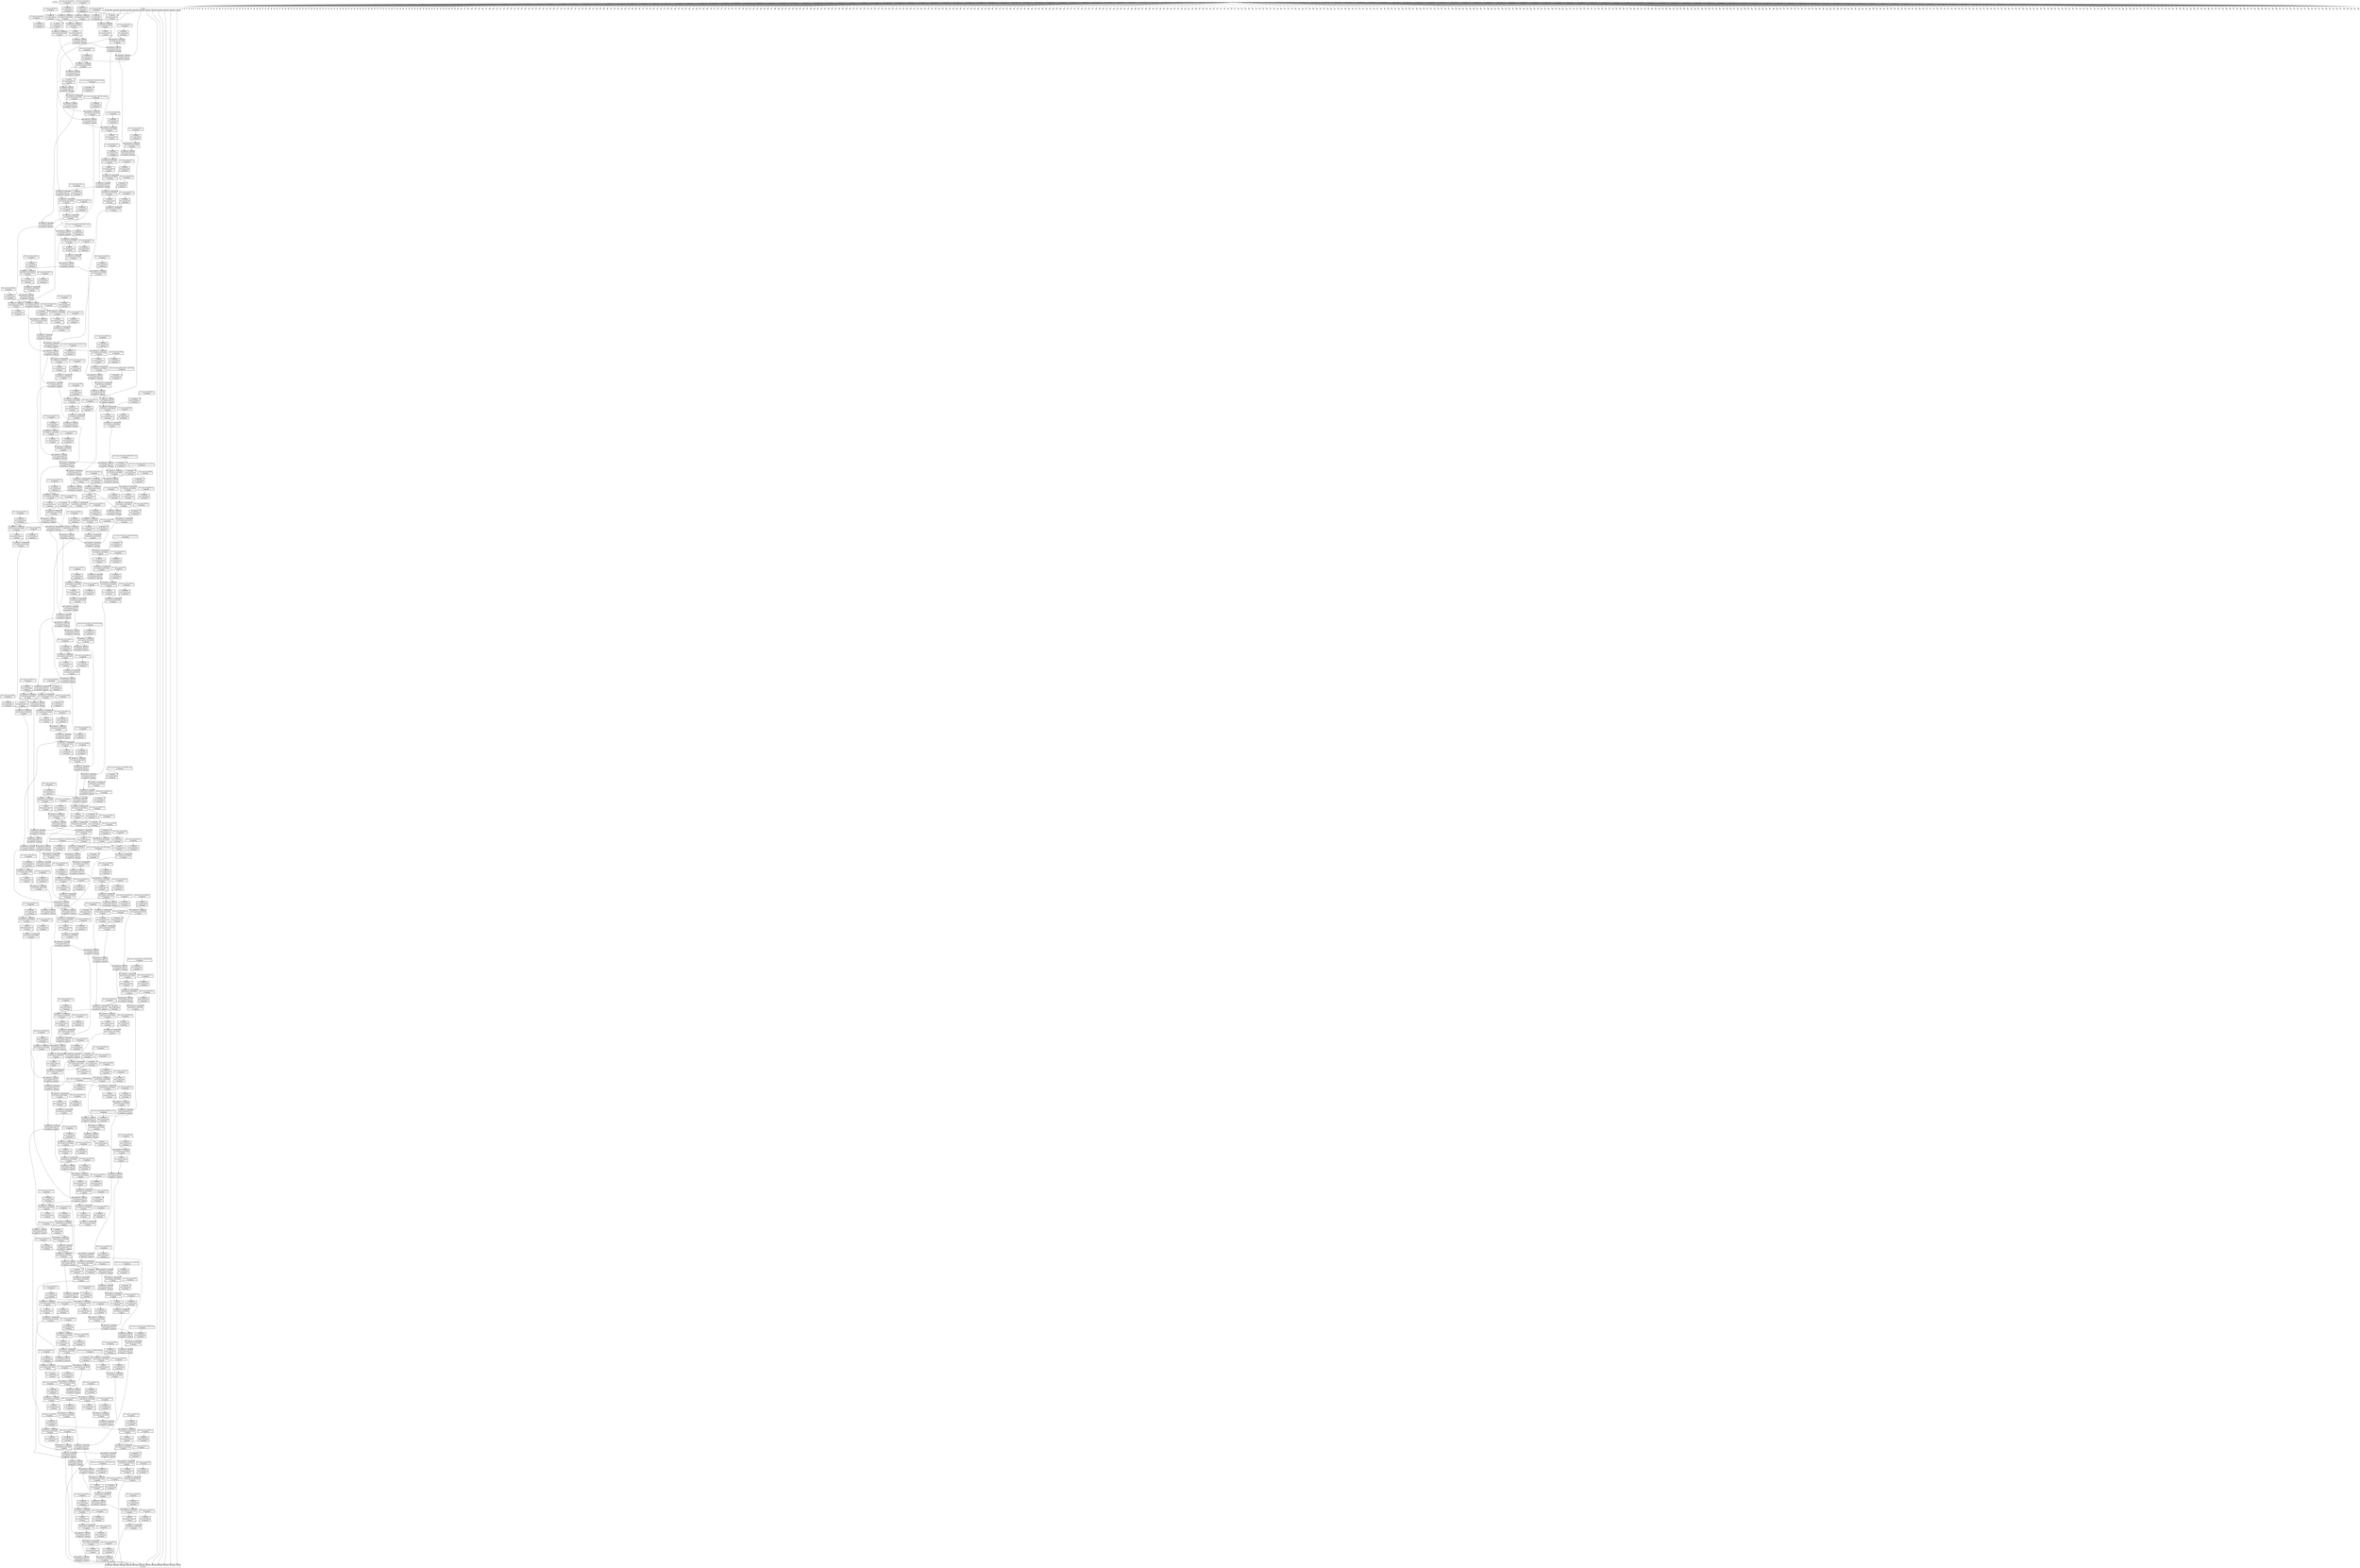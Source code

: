 digraph {
0 [shape=plain label=<<table border="1"><tr><td align="text" border="0" colspan="1">(0) DFG</td></tr></table>>]
1 [shape=plain label=<<table border="1"><tr><td align="text" border="0" colspan="12">(1) Input</td></tr><tr><td port="out0" align="text" colspan="1" cellpadding="1" >0: qubit([])</td><td port="out1" align="text" colspan="1" cellpadding="1" >1: qubit([])</td><td port="out2" align="text" colspan="1" cellpadding="1" >2: qubit([])</td><td port="out3" align="text" colspan="1" cellpadding="1" >3: qubit([])</td><td port="out4" align="text" colspan="1" cellpadding="1" >4: qubit([])</td><td port="out5" align="text" colspan="1" cellpadding="1" >5: qubit([])</td><td port="out6" align="text" colspan="1" cellpadding="1" >6: LBit([])</td><td port="out7" align="text" colspan="1" cellpadding="1" >7: LBit([])</td><td port="out8" align="text" colspan="1" cellpadding="1" >8: LBit([])</td><td port="out9" align="text" colspan="1" cellpadding="1" >9: LBit([])</td><td port="out10" align="text" colspan="1" cellpadding="1" >10: LBit([])</td><td port="out11" align="text" colspan="1" cellpadding="1" >11: LBit([])</td></tr></table>>]
1:out0 -> 5:in0 [style=""]
1:out1 -> 8:in0 [style=""]
1:out2 -> 9:in0 [style=""]
1:out3 -> 33:in1 [style=""]
1:out4 -> 12:in0 [style=""]
1:out5 -> 27:in1 [style=""]
1:out6 -> 2:in6 [style=""]
1:out7 -> 2:in7 [style=""]
1:out8 -> 2:in8 [style=""]
1:out9 -> 2:in9 [style=""]
1:out10 -> 2:in10 [style=""]
1:out11 -> 2:in11 [style=""]
2 [shape=plain label=<<table border="1"><tr><td port="in0" align="text" colspan="1" cellpadding="1" >0: qubit([])</td><td port="in1" align="text" colspan="1" cellpadding="1" >1: qubit([])</td><td port="in2" align="text" colspan="1" cellpadding="1" >2: qubit([])</td><td port="in3" align="text" colspan="1" cellpadding="1" >3: qubit([])</td><td port="in4" align="text" colspan="1" cellpadding="1" >4: qubit([])</td><td port="in5" align="text" colspan="1" cellpadding="1" >5: qubit([])</td><td port="in6" align="text" colspan="1" cellpadding="1" >6: LBit([])</td><td port="in7" align="text" colspan="1" cellpadding="1" >7: LBit([])</td><td port="in8" align="text" colspan="1" cellpadding="1" >8: LBit([])</td><td port="in9" align="text" colspan="1" cellpadding="1" >9: LBit([])</td><td port="in10" align="text" colspan="1" cellpadding="1" >10: LBit([])</td><td port="in11" align="text" colspan="1" cellpadding="1" >11: LBit([])</td></tr><tr><td align="text" border="0" colspan="12">(2) Output</td></tr></table>>]
3 [shape=plain label=<<table border="1"><tr><td align="text" border="0" colspan="1">(3) const:custom:f64(0.5)</td></tr><tr><td port="out0" align="text" colspan="1" cellpadding="1" >0: float64([])</td></tr></table>>]
3:out0 -> 4:in0 [style=""]
4 [shape=plain label=<<table border="1"><tr><td port="in0" align="text" colspan="1" cellpadding="1" >0: float64([])</td></tr><tr><td align="text" border="0" colspan="1">(4) LoadConstant</td></tr><tr><td port="out0" align="text" colspan="1" cellpadding="1" >0: float64([])</td></tr></table>>]
4:out0 -> 5:in1 [style=""]
5 [shape=plain label=<<table border="1"><tr><td port="in0" align="text" colspan="1" cellpadding="1" >0: qubit([])</td><td port="in1" align="text" colspan="1" cellpadding="1" >1: float64([])</td></tr><tr><td align="text" border="0" colspan="2">(5) quantum.tket2.RzF64</td></tr><tr><td port="out0" align="text" colspan="2" cellpadding="1" >0: qubit([])</td></tr></table>>]
5:out0 -> 13:in0 [style=""]
6 [shape=plain label=<<table border="1"><tr><td align="text" border="0" colspan="1">(6) const:custom:f64(1)</td></tr><tr><td port="out0" align="text" colspan="1" cellpadding="1" >0: float64([])</td></tr></table>>]
6:out0 -> 7:in0 [style=""]
7 [shape=plain label=<<table border="1"><tr><td port="in0" align="text" colspan="1" cellpadding="1" >0: float64([])</td></tr><tr><td align="text" border="0" colspan="1">(7) LoadConstant</td></tr><tr><td port="out0" align="text" colspan="1" cellpadding="1" >0: float64([])</td></tr></table>>]
7:out0 -> 8:in1 [style=""]
8 [shape=plain label=<<table border="1"><tr><td port="in0" align="text" colspan="1" cellpadding="1" >0: qubit([])</td><td port="in1" align="text" colspan="1" cellpadding="1" >1: float64([])</td></tr><tr><td align="text" border="0" colspan="2">(8) quantum.tket2.RzF64</td></tr><tr><td port="out0" align="text" colspan="2" cellpadding="1" >0: qubit([])</td></tr></table>>]
8:out0 -> 25:in1 [style=""]
9 [shape=plain label=<<table border="1"><tr><td port="in0" align="text" colspan="1" cellpadding="1" >0: qubit([])</td></tr><tr><td align="text" border="0" colspan="1">(9) quantum.tket2.H</td></tr><tr><td port="out0" align="text" colspan="1" cellpadding="1" >0: qubit([])</td></tr></table>>]
9:out0 -> 16:in0 [style=""]
10 [shape=plain label=<<table border="1"><tr><td align="text" border="0" colspan="1">(10) const:custom:f64(0.5)</td></tr><tr><td port="out0" align="text" colspan="1" cellpadding="1" >0: float64([])</td></tr></table>>]
10:out0 -> 11:in0 [style=""]
11 [shape=plain label=<<table border="1"><tr><td port="in0" align="text" colspan="1" cellpadding="1" >0: float64([])</td></tr><tr><td align="text" border="0" colspan="1">(11) LoadConstant</td></tr><tr><td port="out0" align="text" colspan="1" cellpadding="1" >0: float64([])</td></tr></table>>]
11:out0 -> 12:in1 [style=""]
12 [shape=plain label=<<table border="1"><tr><td port="in0" align="text" colspan="1" cellpadding="1" >0: qubit([])</td><td port="in1" align="text" colspan="1" cellpadding="1" >1: float64([])</td></tr><tr><td align="text" border="0" colspan="2">(12) quantum.tket2.RzF64</td></tr><tr><td port="out0" align="text" colspan="2" cellpadding="1" >0: qubit([])</td></tr></table>>]
12:out0 -> 17:in0 [style=""]
13 [shape=plain label=<<table border="1"><tr><td port="in0" align="text" colspan="1" cellpadding="1" >0: qubit([])</td></tr><tr><td align="text" border="0" colspan="1">(13) quantum.tket2.H</td></tr><tr><td port="out0" align="text" colspan="1" cellpadding="1" >0: qubit([])</td></tr></table>>]
13:out0 -> 20:in0 [style=""]
14 [shape=plain label=<<table border="1"><tr><td align="text" border="0" colspan="1">(14) const:custom:f64(1)</td></tr><tr><td port="out0" align="text" colspan="1" cellpadding="1" >0: float64([])</td></tr></table>>]
14:out0 -> 15:in0 [style=""]
15 [shape=plain label=<<table border="1"><tr><td port="in0" align="text" colspan="1" cellpadding="1" >0: float64([])</td></tr><tr><td align="text" border="0" colspan="1">(15) LoadConstant</td></tr><tr><td port="out0" align="text" colspan="1" cellpadding="1" >0: float64([])</td></tr></table>>]
15:out0 -> 16:in1 [style=""]
16 [shape=plain label=<<table border="1"><tr><td port="in0" align="text" colspan="1" cellpadding="1" >0: qubit([])</td><td port="in1" align="text" colspan="1" cellpadding="1" >1: float64([])</td></tr><tr><td align="text" border="0" colspan="2">(16) quantum.tket2.RzF64</td></tr><tr><td port="out0" align="text" colspan="2" cellpadding="1" >0: qubit([])</td></tr></table>>]
16:out0 -> 21:in0 [style=""]
17 [shape=plain label=<<table border="1"><tr><td port="in0" align="text" colspan="1" cellpadding="1" >0: qubit([])</td></tr><tr><td align="text" border="0" colspan="1">(17) quantum.tket2.H</td></tr><tr><td port="out0" align="text" colspan="1" cellpadding="1" >0: qubit([])</td></tr></table>>]
17:out0 -> 24:in0 [style=""]
18 [shape=plain label=<<table border="1"><tr><td align="text" border="0" colspan="1">(18) const:custom:f64(1.5)</td></tr><tr><td port="out0" align="text" colspan="1" cellpadding="1" >0: float64([])</td></tr></table>>]
18:out0 -> 19:in0 [style=""]
19 [shape=plain label=<<table border="1"><tr><td port="in0" align="text" colspan="1" cellpadding="1" >0: float64([])</td></tr><tr><td align="text" border="0" colspan="1">(19) LoadConstant</td></tr><tr><td port="out0" align="text" colspan="1" cellpadding="1" >0: float64([])</td></tr></table>>]
19:out0 -> 20:in1 [style=""]
20 [shape=plain label=<<table border="1"><tr><td port="in0" align="text" colspan="1" cellpadding="1" >0: qubit([])</td><td port="in1" align="text" colspan="1" cellpadding="1" >1: float64([])</td></tr><tr><td align="text" border="0" colspan="2">(20) quantum.tket2.RzF64</td></tr><tr><td port="out0" align="text" colspan="2" cellpadding="1" >0: qubit([])</td></tr></table>>]
20:out0 -> 26:in1 [style=""]
21 [shape=plain label=<<table border="1"><tr><td port="in0" align="text" colspan="1" cellpadding="1" >0: qubit([])</td></tr><tr><td align="text" border="0" colspan="1">(21) quantum.tket2.H</td></tr><tr><td port="out0" align="text" colspan="1" cellpadding="1" >0: qubit([])</td></tr></table>>]
21:out0 -> 25:in0 [style=""]
22 [shape=plain label=<<table border="1"><tr><td align="text" border="0" colspan="1">(22) const:custom:f64(0)</td></tr><tr><td port="out0" align="text" colspan="1" cellpadding="1" >0: float64([])</td></tr></table>>]
22:out0 -> 23:in0 [style=""]
23 [shape=plain label=<<table border="1"><tr><td port="in0" align="text" colspan="1" cellpadding="1" >0: float64([])</td></tr><tr><td align="text" border="0" colspan="1">(23) LoadConstant</td></tr><tr><td port="out0" align="text" colspan="1" cellpadding="1" >0: float64([])</td></tr></table>>]
23:out0 -> 24:in1 [style=""]
24 [shape=plain label=<<table border="1"><tr><td port="in0" align="text" colspan="1" cellpadding="1" >0: qubit([])</td><td port="in1" align="text" colspan="1" cellpadding="1" >1: float64([])</td></tr><tr><td align="text" border="0" colspan="2">(24) quantum.tket2.RzF64</td></tr><tr><td port="out0" align="text" colspan="2" cellpadding="1" >0: qubit([])</td></tr></table>>]
24:out0 -> 31:in1 [style=""]
25 [shape=plain label=<<table border="1"><tr><td port="in0" align="text" colspan="2" cellpadding="1" >0: qubit([])</td><td port="in1" align="text" colspan="2" cellpadding="1" >1: qubit([])</td></tr><tr><td align="text" border="0" colspan="4">(25) quantum.tket2.CX</td></tr><tr><td port="out0" align="text" colspan="2" cellpadding="1" >0: qubit([])</td><td port="out1" align="text" colspan="2" cellpadding="1" >1: qubit([])</td></tr></table>>]
25:out0 -> 61:in0 [style=""]
25:out1 -> 26:in0 [style=""]
26 [shape=plain label=<<table border="1"><tr><td port="in0" align="text" colspan="2" cellpadding="1" >0: qubit([])</td><td port="in1" align="text" colspan="2" cellpadding="1" >1: qubit([])</td></tr><tr><td align="text" border="0" colspan="4">(26) quantum.tket2.CX</td></tr><tr><td port="out0" align="text" colspan="2" cellpadding="1" >0: qubit([])</td><td port="out1" align="text" colspan="2" cellpadding="1" >1: qubit([])</td></tr></table>>]
26:out0 -> 57:in0 [style=""]
26:out1 -> 27:in0 [style=""]
27 [shape=plain label=<<table border="1"><tr><td port="in0" align="text" colspan="2" cellpadding="1" >0: qubit([])</td><td port="in1" align="text" colspan="2" cellpadding="1" >1: qubit([])</td></tr><tr><td align="text" border="0" colspan="4">(27) quantum.tket2.CX</td></tr><tr><td port="out0" align="text" colspan="2" cellpadding="1" >0: qubit([])</td><td port="out1" align="text" colspan="2" cellpadding="1" >1: qubit([])</td></tr></table>>]
27:out0 -> 49:in0 [style=""]
27:out1 -> 30:in0 [style=""]
28 [shape=plain label=<<table border="1"><tr><td align="text" border="0" colspan="1">(28) const:custom:f64(-0.5)</td></tr><tr><td port="out0" align="text" colspan="1" cellpadding="1" >0: float64([])</td></tr></table>>]
28:out0 -> 29:in0 [style=""]
29 [shape=plain label=<<table border="1"><tr><td port="in0" align="text" colspan="1" cellpadding="1" >0: float64([])</td></tr><tr><td align="text" border="0" colspan="1">(29) LoadConstant</td></tr><tr><td port="out0" align="text" colspan="1" cellpadding="1" >0: float64([])</td></tr></table>>]
29:out0 -> 30:in1 [style=""]
30 [shape=plain label=<<table border="1"><tr><td port="in0" align="text" colspan="1" cellpadding="1" >0: qubit([])</td><td port="in1" align="text" colspan="1" cellpadding="1" >1: float64([])</td></tr><tr><td align="text" border="0" colspan="2">(30) quantum.tket2.RzF64</td></tr><tr><td port="out0" align="text" colspan="2" cellpadding="1" >0: qubit([])</td></tr></table>>]
30:out0 -> 31:in0 [style=""]
31 [shape=plain label=<<table border="1"><tr><td port="in0" align="text" colspan="2" cellpadding="1" >0: qubit([])</td><td port="in1" align="text" colspan="2" cellpadding="1" >1: qubit([])</td></tr><tr><td align="text" border="0" colspan="4">(31) quantum.tket2.CX</td></tr><tr><td port="out0" align="text" colspan="2" cellpadding="1" >0: qubit([])</td><td port="out1" align="text" colspan="2" cellpadding="1" >1: qubit([])</td></tr></table>>]
31:out0 -> 32:in0 [style=""]
31:out1 -> 37:in0 [style=""]
32 [shape=plain label=<<table border="1"><tr><td port="in0" align="text" colspan="1" cellpadding="1" >0: qubit([])</td></tr><tr><td align="text" border="0" colspan="1">(32) quantum.tket2.H</td></tr><tr><td port="out0" align="text" colspan="1" cellpadding="1" >0: qubit([])</td></tr></table>>]
32:out0 -> 33:in0 [style=""]
33 [shape=plain label=<<table border="1"><tr><td port="in0" align="text" colspan="2" cellpadding="1" >0: qubit([])</td><td port="in1" align="text" colspan="2" cellpadding="1" >1: qubit([])</td></tr><tr><td align="text" border="0" colspan="4">(33) quantum.tket2.CX</td></tr><tr><td port="out0" align="text" colspan="2" cellpadding="1" >0: qubit([])</td><td port="out1" align="text" colspan="2" cellpadding="1" >1: qubit([])</td></tr></table>>]
33:out0 -> 41:in0 [style=""]
33:out1 -> 36:in0 [style=""]
34 [shape=plain label=<<table border="1"><tr><td align="text" border="0" colspan="1">(34) const:custom:f64(0.168014937916186)</td></tr><tr><td port="out0" align="text" colspan="1" cellpadding="1" >0: float64([])</td></tr></table>>]
34:out0 -> 35:in0 [style=""]
35 [shape=plain label=<<table border="1"><tr><td port="in0" align="text" colspan="1" cellpadding="1" >0: float64([])</td></tr><tr><td align="text" border="0" colspan="1">(35) LoadConstant</td></tr><tr><td port="out0" align="text" colspan="1" cellpadding="1" >0: float64([])</td></tr></table>>]
35:out0 -> 36:in1 [style=""]
36 [shape=plain label=<<table border="1"><tr><td port="in0" align="text" colspan="1" cellpadding="1" >0: qubit([])</td><td port="in1" align="text" colspan="1" cellpadding="1" >1: float64([])</td></tr><tr><td align="text" border="0" colspan="2">(36) quantum.tket2.RzF64</td></tr><tr><td port="out0" align="text" colspan="2" cellpadding="1" >0: qubit([])</td></tr></table>>]
36:out0 -> 37:in1 [style=""]
37 [shape=plain label=<<table border="1"><tr><td port="in0" align="text" colspan="2" cellpadding="1" >0: qubit([])</td><td port="in1" align="text" colspan="2" cellpadding="1" >1: qubit([])</td></tr><tr><td align="text" border="0" colspan="4">(37) quantum.tket2.CX</td></tr><tr><td port="out0" align="text" colspan="2" cellpadding="1" >0: qubit([])</td><td port="out1" align="text" colspan="2" cellpadding="1" >1: qubit([])</td></tr></table>>]
37:out0 -> 40:in0 [style=""]
37:out1 -> 73:in0 [style=""]
38 [shape=plain label=<<table border="1"><tr><td align="text" border="0" colspan="1">(38) const:custom:f64(-1.88674674314681)</td></tr><tr><td port="out0" align="text" colspan="1" cellpadding="1" >0: float64([])</td></tr></table>>]
38:out0 -> 39:in0 [style=""]
39 [shape=plain label=<<table border="1"><tr><td port="in0" align="text" colspan="1" cellpadding="1" >0: float64([])</td></tr><tr><td align="text" border="0" colspan="1">(39) LoadConstant</td></tr><tr><td port="out0" align="text" colspan="1" cellpadding="1" >0: float64([])</td></tr></table>>]
39:out0 -> 40:in1 [style=""]
40 [shape=plain label=<<table border="1"><tr><td port="in0" align="text" colspan="1" cellpadding="1" >0: qubit([])</td><td port="in1" align="text" colspan="1" cellpadding="1" >1: float64([])</td></tr><tr><td align="text" border="0" colspan="2">(40) quantum.tket2.RzF64</td></tr><tr><td port="out0" align="text" colspan="2" cellpadding="1" >0: qubit([])</td></tr></table>>]
40:out0 -> 41:in1 [style=""]
41 [shape=plain label=<<table border="1"><tr><td port="in0" align="text" colspan="2" cellpadding="1" >0: qubit([])</td><td port="in1" align="text" colspan="2" cellpadding="1" >1: qubit([])</td></tr><tr><td align="text" border="0" colspan="4">(41) quantum.tket2.CX</td></tr><tr><td port="out0" align="text" colspan="2" cellpadding="1" >0: qubit([])</td><td port="out1" align="text" colspan="2" cellpadding="1" >1: qubit([])</td></tr></table>>]
41:out0 -> 44:in0 [style=""]
41:out1 -> 97:in0 [style=""]
42 [shape=plain label=<<table border="1"><tr><td align="text" border="0" colspan="1">(42) const:custom:f64(0)</td></tr><tr><td port="out0" align="text" colspan="1" cellpadding="1" >0: float64([])</td></tr></table>>]
42:out0 -> 43:in0 [style=""]
43 [shape=plain label=<<table border="1"><tr><td port="in0" align="text" colspan="1" cellpadding="1" >0: float64([])</td></tr><tr><td align="text" border="0" colspan="1">(43) LoadConstant</td></tr><tr><td port="out0" align="text" colspan="1" cellpadding="1" >0: float64([])</td></tr></table>>]
43:out0 -> 44:in1 [style=""]
44 [shape=plain label=<<table border="1"><tr><td port="in0" align="text" colspan="1" cellpadding="1" >0: qubit([])</td><td port="in1" align="text" colspan="1" cellpadding="1" >1: float64([])</td></tr><tr><td align="text" border="0" colspan="2">(44) quantum.tket2.RzF64</td></tr><tr><td port="out0" align="text" colspan="2" cellpadding="1" >0: qubit([])</td></tr></table>>]
44:out0 -> 45:in0 [style=""]
45 [shape=plain label=<<table border="1"><tr><td port="in0" align="text" colspan="1" cellpadding="1" >0: qubit([])</td></tr><tr><td align="text" border="0" colspan="1">(45) quantum.tket2.H</td></tr><tr><td port="out0" align="text" colspan="1" cellpadding="1" >0: qubit([])</td></tr></table>>]
45:out0 -> 48:in0 [style=""]
46 [shape=plain label=<<table border="1"><tr><td align="text" border="0" colspan="1">(46) const:custom:f64(-0.5)</td></tr><tr><td port="out0" align="text" colspan="1" cellpadding="1" >0: float64([])</td></tr></table>>]
46:out0 -> 47:in0 [style=""]
47 [shape=plain label=<<table border="1"><tr><td port="in0" align="text" colspan="1" cellpadding="1" >0: float64([])</td></tr><tr><td align="text" border="0" colspan="1">(47) LoadConstant</td></tr><tr><td port="out0" align="text" colspan="1" cellpadding="1" >0: float64([])</td></tr></table>>]
47:out0 -> 48:in1 [style=""]
48 [shape=plain label=<<table border="1"><tr><td port="in0" align="text" colspan="1" cellpadding="1" >0: qubit([])</td><td port="in1" align="text" colspan="1" cellpadding="1" >1: float64([])</td></tr><tr><td align="text" border="0" colspan="2">(48) quantum.tket2.RzF64</td></tr><tr><td port="out0" align="text" colspan="2" cellpadding="1" >0: qubit([])</td></tr></table>>]
48:out0 -> 49:in1 [style=""]
49 [shape=plain label=<<table border="1"><tr><td port="in0" align="text" colspan="2" cellpadding="1" >0: qubit([])</td><td port="in1" align="text" colspan="2" cellpadding="1" >1: qubit([])</td></tr><tr><td align="text" border="0" colspan="4">(49) quantum.tket2.CX</td></tr><tr><td port="out0" align="text" colspan="2" cellpadding="1" >0: qubit([])</td><td port="out1" align="text" colspan="2" cellpadding="1" >1: qubit([])</td></tr></table>>]
49:out0 -> 52:in0 [style=""]
49:out1 -> 132:in0 [style=""]
50 [shape=plain label=<<table border="1"><tr><td align="text" border="0" colspan="1">(50) const:custom:f64(-0.5)</td></tr><tr><td port="out0" align="text" colspan="1" cellpadding="1" >0: float64([])</td></tr></table>>]
50:out0 -> 51:in0 [style=""]
51 [shape=plain label=<<table border="1"><tr><td port="in0" align="text" colspan="1" cellpadding="1" >0: float64([])</td></tr><tr><td align="text" border="0" colspan="1">(51) LoadConstant</td></tr><tr><td port="out0" align="text" colspan="1" cellpadding="1" >0: float64([])</td></tr></table>>]
51:out0 -> 52:in1 [style=""]
52 [shape=plain label=<<table border="1"><tr><td port="in0" align="text" colspan="1" cellpadding="1" >0: qubit([])</td><td port="in1" align="text" colspan="1" cellpadding="1" >1: float64([])</td></tr><tr><td align="text" border="0" colspan="2">(52) quantum.tket2.RzF64</td></tr><tr><td port="out0" align="text" colspan="2" cellpadding="1" >0: qubit([])</td></tr></table>>]
52:out0 -> 53:in0 [style=""]
53 [shape=plain label=<<table border="1"><tr><td port="in0" align="text" colspan="1" cellpadding="1" >0: qubit([])</td></tr><tr><td align="text" border="0" colspan="1">(53) quantum.tket2.H</td></tr><tr><td port="out0" align="text" colspan="1" cellpadding="1" >0: qubit([])</td></tr></table>>]
53:out0 -> 56:in0 [style=""]
54 [shape=plain label=<<table border="1"><tr><td align="text" border="0" colspan="1">(54) const:custom:f64(-0.5)</td></tr><tr><td port="out0" align="text" colspan="1" cellpadding="1" >0: float64([])</td></tr></table>>]
54:out0 -> 55:in0 [style=""]
55 [shape=plain label=<<table border="1"><tr><td port="in0" align="text" colspan="1" cellpadding="1" >0: float64([])</td></tr><tr><td align="text" border="0" colspan="1">(55) LoadConstant</td></tr><tr><td port="out0" align="text" colspan="1" cellpadding="1" >0: float64([])</td></tr></table>>]
55:out0 -> 56:in1 [style=""]
56 [shape=plain label=<<table border="1"><tr><td port="in0" align="text" colspan="1" cellpadding="1" >0: qubit([])</td><td port="in1" align="text" colspan="1" cellpadding="1" >1: float64([])</td></tr><tr><td align="text" border="0" colspan="2">(56) quantum.tket2.RzF64</td></tr><tr><td port="out0" align="text" colspan="2" cellpadding="1" >0: qubit([])</td></tr></table>>]
56:out0 -> 57:in1 [style=""]
57 [shape=plain label=<<table border="1"><tr><td port="in0" align="text" colspan="2" cellpadding="1" >0: qubit([])</td><td port="in1" align="text" colspan="2" cellpadding="1" >1: qubit([])</td></tr><tr><td align="text" border="0" colspan="4">(57) quantum.tket2.CX</td></tr><tr><td port="out0" align="text" colspan="2" cellpadding="1" >0: qubit([])</td><td port="out1" align="text" colspan="2" cellpadding="1" >1: qubit([])</td></tr></table>>]
57:out0 -> 61:in1 [style=""]
57:out1 -> 60:in0 [style=""]
58 [shape=plain label=<<table border="1"><tr><td align="text" border="0" colspan="1">(58) const:custom:f64(0)</td></tr><tr><td port="out0" align="text" colspan="1" cellpadding="1" >0: float64([])</td></tr></table>>]
58:out0 -> 59:in0 [style=""]
59 [shape=plain label=<<table border="1"><tr><td port="in0" align="text" colspan="1" cellpadding="1" >0: float64([])</td></tr><tr><td align="text" border="0" colspan="1">(59) LoadConstant</td></tr><tr><td port="out0" align="text" colspan="1" cellpadding="1" >0: float64([])</td></tr></table>>]
59:out0 -> 60:in1 [style=""]
60 [shape=plain label=<<table border="1"><tr><td port="in0" align="text" colspan="1" cellpadding="1" >0: qubit([])</td><td port="in1" align="text" colspan="1" cellpadding="1" >1: float64([])</td></tr><tr><td align="text" border="0" colspan="2">(60) quantum.tket2.RzF64</td></tr><tr><td port="out0" align="text" colspan="2" cellpadding="1" >0: qubit([])</td></tr></table>>]
60:out0 -> 62:in0 [style=""]
61 [shape=plain label=<<table border="1"><tr><td port="in0" align="text" colspan="2" cellpadding="1" >0: qubit([])</td><td port="in1" align="text" colspan="2" cellpadding="1" >1: qubit([])</td></tr><tr><td align="text" border="0" colspan="4">(61) quantum.tket2.CX</td></tr><tr><td port="out0" align="text" colspan="2" cellpadding="1" >0: qubit([])</td><td port="out1" align="text" colspan="2" cellpadding="1" >1: qubit([])</td></tr></table>>]
61:out0 -> 65:in0 [style=""]
61:out1 -> 74:in1 [style=""]
62 [shape=plain label=<<table border="1"><tr><td port="in0" align="text" colspan="1" cellpadding="1" >0: qubit([])</td></tr><tr><td align="text" border="0" colspan="1">(62) quantum.tket2.H</td></tr><tr><td port="out0" align="text" colspan="1" cellpadding="1" >0: qubit([])</td></tr></table>>]
62:out0 -> 68:in0 [style=""]
63 [shape=plain label=<<table border="1"><tr><td align="text" border="0" colspan="1">(63) const:custom:f64(-1.5)</td></tr><tr><td port="out0" align="text" colspan="1" cellpadding="1" >0: float64([])</td></tr></table>>]
63:out0 -> 64:in0 [style=""]
64 [shape=plain label=<<table border="1"><tr><td port="in0" align="text" colspan="1" cellpadding="1" >0: float64([])</td></tr><tr><td align="text" border="0" colspan="1">(64) LoadConstant</td></tr><tr><td port="out0" align="text" colspan="1" cellpadding="1" >0: float64([])</td></tr></table>>]
64:out0 -> 65:in1 [style=""]
65 [shape=plain label=<<table border="1"><tr><td port="in0" align="text" colspan="1" cellpadding="1" >0: qubit([])</td><td port="in1" align="text" colspan="1" cellpadding="1" >1: float64([])</td></tr><tr><td align="text" border="0" colspan="2">(65) quantum.tket2.RzF64</td></tr><tr><td port="out0" align="text" colspan="2" cellpadding="1" >0: qubit([])</td></tr></table>>]
65:out0 -> 69:in0 [style=""]
66 [shape=plain label=<<table border="1"><tr><td align="text" border="0" colspan="1">(66) const:custom:f64(-0.5)</td></tr><tr><td port="out0" align="text" colspan="1" cellpadding="1" >0: float64([])</td></tr></table>>]
66:out0 -> 67:in0 [style=""]
67 [shape=plain label=<<table border="1"><tr><td port="in0" align="text" colspan="1" cellpadding="1" >0: float64([])</td></tr><tr><td align="text" border="0" colspan="1">(67) LoadConstant</td></tr><tr><td port="out0" align="text" colspan="1" cellpadding="1" >0: float64([])</td></tr></table>>]
67:out0 -> 68:in1 [style=""]
68 [shape=plain label=<<table border="1"><tr><td port="in0" align="text" colspan="1" cellpadding="1" >0: qubit([])</td><td port="in1" align="text" colspan="1" cellpadding="1" >1: float64([])</td></tr><tr><td align="text" border="0" colspan="2">(68) quantum.tket2.RzF64</td></tr><tr><td port="out0" align="text" colspan="2" cellpadding="1" >0: qubit([])</td></tr></table>>]
68:out0 -> 123:in0 [style=""]
69 [shape=plain label=<<table border="1"><tr><td port="in0" align="text" colspan="1" cellpadding="1" >0: qubit([])</td></tr><tr><td align="text" border="0" colspan="1">(69) quantum.tket2.H</td></tr><tr><td port="out0" align="text" colspan="1" cellpadding="1" >0: qubit([])</td></tr></table>>]
69:out0 -> 72:in0 [style=""]
70 [shape=plain label=<<table border="1"><tr><td align="text" border="0" colspan="1">(70) const:custom:f64(-0.5)</td></tr><tr><td port="out0" align="text" colspan="1" cellpadding="1" >0: float64([])</td></tr></table>>]
70:out0 -> 71:in0 [style=""]
71 [shape=plain label=<<table border="1"><tr><td port="in0" align="text" colspan="1" cellpadding="1" >0: float64([])</td></tr><tr><td align="text" border="0" colspan="1">(71) LoadConstant</td></tr><tr><td port="out0" align="text" colspan="1" cellpadding="1" >0: float64([])</td></tr></table>>]
71:out0 -> 72:in1 [style=""]
72 [shape=plain label=<<table border="1"><tr><td port="in0" align="text" colspan="1" cellpadding="1" >0: qubit([])</td><td port="in1" align="text" colspan="1" cellpadding="1" >1: float64([])</td></tr><tr><td align="text" border="0" colspan="2">(72) quantum.tket2.RzF64</td></tr><tr><td port="out0" align="text" colspan="2" cellpadding="1" >0: qubit([])</td></tr></table>>]
72:out0 -> 73:in1 [style=""]
73 [shape=plain label=<<table border="1"><tr><td port="in0" align="text" colspan="2" cellpadding="1" >0: qubit([])</td><td port="in1" align="text" colspan="2" cellpadding="1" >1: qubit([])</td></tr><tr><td align="text" border="0" colspan="4">(73) quantum.tket2.CX</td></tr><tr><td port="out0" align="text" colspan="2" cellpadding="1" >0: qubit([])</td><td port="out1" align="text" colspan="2" cellpadding="1" >1: qubit([])</td></tr></table>>]
73:out0 -> 93:in0 [style=""]
73:out1 -> 74:in0 [style=""]
74 [shape=plain label=<<table border="1"><tr><td port="in0" align="text" colspan="2" cellpadding="1" >0: qubit([])</td><td port="in1" align="text" colspan="2" cellpadding="1" >1: qubit([])</td></tr><tr><td align="text" border="0" colspan="4">(74) quantum.tket2.CX</td></tr><tr><td port="out0" align="text" colspan="2" cellpadding="1" >0: qubit([])</td><td port="out1" align="text" colspan="2" cellpadding="1" >1: qubit([])</td></tr></table>>]
74:out0 -> 82:in0 [style=""]
74:out1 -> 77:in0 [style=""]
75 [shape=plain label=<<table border="1"><tr><td align="text" border="0" colspan="1">(75) const:custom:f64(-0.879585949125293)</td></tr><tr><td port="out0" align="text" colspan="1" cellpadding="1" >0: float64([])</td></tr></table>>]
75:out0 -> 76:in0 [style=""]
76 [shape=plain label=<<table border="1"><tr><td port="in0" align="text" colspan="1" cellpadding="1" >0: float64([])</td></tr><tr><td align="text" border="0" colspan="1">(76) LoadConstant</td></tr><tr><td port="out0" align="text" colspan="1" cellpadding="1" >0: float64([])</td></tr></table>>]
76:out0 -> 77:in1 [style=""]
77 [shape=plain label=<<table border="1"><tr><td port="in0" align="text" colspan="1" cellpadding="1" >0: qubit([])</td><td port="in1" align="text" colspan="1" cellpadding="1" >1: float64([])</td></tr><tr><td align="text" border="0" colspan="2">(77) quantum.tket2.RzF64</td></tr><tr><td port="out0" align="text" colspan="2" cellpadding="1" >0: qubit([])</td></tr></table>>]
77:out0 -> 78:in0 [style=""]
78 [shape=plain label=<<table border="1"><tr><td port="in0" align="text" colspan="1" cellpadding="1" >0: qubit([])</td></tr><tr><td align="text" border="0" colspan="1">(78) quantum.tket2.H</td></tr><tr><td port="out0" align="text" colspan="1" cellpadding="1" >0: qubit([])</td></tr></table>>]
78:out0 -> 81:in0 [style=""]
79 [shape=plain label=<<table border="1"><tr><td align="text" border="0" colspan="1">(79) const:custom:f64(-0.5)</td></tr><tr><td port="out0" align="text" colspan="1" cellpadding="1" >0: float64([])</td></tr></table>>]
79:out0 -> 80:in0 [style=""]
80 [shape=plain label=<<table border="1"><tr><td port="in0" align="text" colspan="1" cellpadding="1" >0: float64([])</td></tr><tr><td align="text" border="0" colspan="1">(80) LoadConstant</td></tr><tr><td port="out0" align="text" colspan="1" cellpadding="1" >0: float64([])</td></tr></table>>]
80:out0 -> 81:in1 [style=""]
81 [shape=plain label=<<table border="1"><tr><td port="in0" align="text" colspan="1" cellpadding="1" >0: qubit([])</td><td port="in1" align="text" colspan="1" cellpadding="1" >1: float64([])</td></tr><tr><td align="text" border="0" colspan="2">(81) quantum.tket2.RzF64</td></tr><tr><td port="out0" align="text" colspan="2" cellpadding="1" >0: qubit([])</td></tr></table>>]
81:out0 -> 82:in1 [style=""]
82 [shape=plain label=<<table border="1"><tr><td port="in0" align="text" colspan="2" cellpadding="1" >0: qubit([])</td><td port="in1" align="text" colspan="2" cellpadding="1" >1: qubit([])</td></tr><tr><td align="text" border="0" colspan="4">(82) quantum.tket2.CX</td></tr><tr><td port="out0" align="text" colspan="2" cellpadding="1" >0: qubit([])</td><td port="out1" align="text" colspan="2" cellpadding="1" >1: qubit([])</td></tr></table>>]
82:out0 -> 88:in0 [style=""]
82:out1 -> 85:in0 [style=""]
83 [shape=plain label=<<table border="1"><tr><td align="text" border="0" colspan="1">(83) const:custom:f64(0.5)</td></tr><tr><td port="out0" align="text" colspan="1" cellpadding="1" >0: float64([])</td></tr></table>>]
83:out0 -> 84:in0 [style=""]
84 [shape=plain label=<<table border="1"><tr><td port="in0" align="text" colspan="1" cellpadding="1" >0: float64([])</td></tr><tr><td align="text" border="0" colspan="1">(84) LoadConstant</td></tr><tr><td port="out0" align="text" colspan="1" cellpadding="1" >0: float64([])</td></tr></table>>]
84:out0 -> 85:in1 [style=""]
85 [shape=plain label=<<table border="1"><tr><td port="in0" align="text" colspan="1" cellpadding="1" >0: qubit([])</td><td port="in1" align="text" colspan="1" cellpadding="1" >1: float64([])</td></tr><tr><td align="text" border="0" colspan="2">(85) quantum.tket2.RzF64</td></tr><tr><td port="out0" align="text" colspan="2" cellpadding="1" >0: qubit([])</td></tr></table>>]
85:out0 -> 110:in1 [style=""]
86 [shape=plain label=<<table border="1"><tr><td align="text" border="0" colspan="1">(86) const:custom:f64(-0.5)</td></tr><tr><td port="out0" align="text" colspan="1" cellpadding="1" >0: float64([])</td></tr></table>>]
86:out0 -> 87:in0 [style=""]
87 [shape=plain label=<<table border="1"><tr><td port="in0" align="text" colspan="1" cellpadding="1" >0: float64([])</td></tr><tr><td align="text" border="0" colspan="1">(87) LoadConstant</td></tr><tr><td port="out0" align="text" colspan="1" cellpadding="1" >0: float64([])</td></tr></table>>]
87:out0 -> 88:in1 [style=""]
88 [shape=plain label=<<table border="1"><tr><td port="in0" align="text" colspan="1" cellpadding="1" >0: qubit([])</td><td port="in1" align="text" colspan="1" cellpadding="1" >1: float64([])</td></tr><tr><td align="text" border="0" colspan="2">(88) quantum.tket2.RzF64</td></tr><tr><td port="out0" align="text" colspan="2" cellpadding="1" >0: qubit([])</td></tr></table>>]
88:out0 -> 89:in0 [style=""]
89 [shape=plain label=<<table border="1"><tr><td port="in0" align="text" colspan="1" cellpadding="1" >0: qubit([])</td></tr><tr><td align="text" border="0" colspan="1">(89) quantum.tket2.H</td></tr><tr><td port="out0" align="text" colspan="1" cellpadding="1" >0: qubit([])</td></tr></table>>]
89:out0 -> 92:in0 [style=""]
90 [shape=plain label=<<table border="1"><tr><td align="text" border="0" colspan="1">(90) const:custom:f64(-0.5)</td></tr><tr><td port="out0" align="text" colspan="1" cellpadding="1" >0: float64([])</td></tr></table>>]
90:out0 -> 91:in0 [style=""]
91 [shape=plain label=<<table border="1"><tr><td port="in0" align="text" colspan="1" cellpadding="1" >0: float64([])</td></tr><tr><td align="text" border="0" colspan="1">(91) LoadConstant</td></tr><tr><td port="out0" align="text" colspan="1" cellpadding="1" >0: float64([])</td></tr></table>>]
91:out0 -> 92:in1 [style=""]
92 [shape=plain label=<<table border="1"><tr><td port="in0" align="text" colspan="1" cellpadding="1" >0: qubit([])</td><td port="in1" align="text" colspan="1" cellpadding="1" >1: float64([])</td></tr><tr><td align="text" border="0" colspan="2">(92) quantum.tket2.RzF64</td></tr><tr><td port="out0" align="text" colspan="2" cellpadding="1" >0: qubit([])</td></tr></table>>]
92:out0 -> 93:in1 [style=""]
93 [shape=plain label=<<table border="1"><tr><td port="in0" align="text" colspan="2" cellpadding="1" >0: qubit([])</td><td port="in1" align="text" colspan="2" cellpadding="1" >1: qubit([])</td></tr><tr><td align="text" border="0" colspan="4">(93) quantum.tket2.CX</td></tr><tr><td port="out0" align="text" colspan="2" cellpadding="1" >0: qubit([])</td><td port="out1" align="text" colspan="2" cellpadding="1" >1: qubit([])</td></tr></table>>]
93:out0 -> 97:in1 [style=""]
93:out1 -> 96:in0 [style=""]
94 [shape=plain label=<<table border="1"><tr><td align="text" border="0" colspan="1">(94) const:custom:f64(0)</td></tr><tr><td port="out0" align="text" colspan="1" cellpadding="1" >0: float64([])</td></tr></table>>]
94:out0 -> 95:in0 [style=""]
95 [shape=plain label=<<table border="1"><tr><td port="in0" align="text" colspan="1" cellpadding="1" >0: float64([])</td></tr><tr><td align="text" border="0" colspan="1">(95) LoadConstant</td></tr><tr><td port="out0" align="text" colspan="1" cellpadding="1" >0: float64([])</td></tr></table>>]
95:out0 -> 96:in1 [style=""]
96 [shape=plain label=<<table border="1"><tr><td port="in0" align="text" colspan="1" cellpadding="1" >0: qubit([])</td><td port="in1" align="text" colspan="1" cellpadding="1" >1: float64([])</td></tr><tr><td align="text" border="0" colspan="2">(96) quantum.tket2.RzF64</td></tr><tr><td port="out0" align="text" colspan="2" cellpadding="1" >0: qubit([])</td></tr></table>>]
96:out0 -> 98:in0 [style=""]
97 [shape=plain label=<<table border="1"><tr><td port="in0" align="text" colspan="2" cellpadding="1" >0: qubit([])</td><td port="in1" align="text" colspan="2" cellpadding="1" >1: qubit([])</td></tr><tr><td align="text" border="0" colspan="4">(97) quantum.tket2.CX</td></tr><tr><td port="out0" align="text" colspan="2" cellpadding="1" >0: qubit([])</td><td port="out1" align="text" colspan="2" cellpadding="1" >1: qubit([])</td></tr></table>>]
97:out0 -> 111:in0 [style=""]
97:out1 -> 101:in0 [style=""]
98 [shape=plain label=<<table border="1"><tr><td port="in0" align="text" colspan="1" cellpadding="1" >0: qubit([])</td></tr><tr><td align="text" border="0" colspan="1">(98) quantum.tket2.H</td></tr><tr><td port="out0" align="text" colspan="1" cellpadding="1" >0: qubit([])</td></tr></table>>]
98:out0 -> 104:in0 [style=""]
99 [shape=plain label=<<table border="1"><tr><td align="text" border="0" colspan="1">(99) const:custom:f64(0)</td></tr><tr><td port="out0" align="text" colspan="1" cellpadding="1" >0: float64([])</td></tr></table>>]
99:out0 -> 100:in0 [style=""]
100 [shape=plain label=<<table border="1"><tr><td port="in0" align="text" colspan="1" cellpadding="1" >0: float64([])</td></tr><tr><td align="text" border="0" colspan="1">(100) LoadConstant</td></tr><tr><td port="out0" align="text" colspan="1" cellpadding="1" >0: float64([])</td></tr></table>>]
100:out0 -> 101:in1 [style=""]
101 [shape=plain label=<<table border="1"><tr><td port="in0" align="text" colspan="1" cellpadding="1" >0: qubit([])</td><td port="in1" align="text" colspan="1" cellpadding="1" >1: float64([])</td></tr><tr><td align="text" border="0" colspan="2">(101) quantum.tket2.RzF64</td></tr><tr><td port="out0" align="text" colspan="2" cellpadding="1" >0: qubit([])</td></tr></table>>]
101:out0 -> 105:in0 [style=""]
102 [shape=plain label=<<table border="1"><tr><td align="text" border="0" colspan="1">(102) const:custom:f64(-0.5)</td></tr><tr><td port="out0" align="text" colspan="1" cellpadding="1" >0: float64([])</td></tr></table>>]
102:out0 -> 103:in0 [style=""]
103 [shape=plain label=<<table border="1"><tr><td port="in0" align="text" colspan="1" cellpadding="1" >0: float64([])</td></tr><tr><td align="text" border="0" colspan="1">(103) LoadConstant</td></tr><tr><td port="out0" align="text" colspan="1" cellpadding="1" >0: float64([])</td></tr></table>>]
103:out0 -> 104:in1 [style=""]
104 [shape=plain label=<<table border="1"><tr><td port="in0" align="text" colspan="1" cellpadding="1" >0: qubit([])</td><td port="in1" align="text" colspan="1" cellpadding="1" >1: float64([])</td></tr><tr><td align="text" border="0" colspan="2">(104) quantum.tket2.RzF64</td></tr><tr><td port="out0" align="text" colspan="2" cellpadding="1" >0: qubit([])</td></tr></table>>]
104:out0 -> 109:in0 [style=""]
105 [shape=plain label=<<table border="1"><tr><td port="in0" align="text" colspan="1" cellpadding="1" >0: qubit([])</td></tr><tr><td align="text" border="0" colspan="1">(105) quantum.tket2.H</td></tr><tr><td port="out0" align="text" colspan="1" cellpadding="1" >0: qubit([])</td></tr></table>>]
105:out0 -> 108:in0 [style=""]
106 [shape=plain label=<<table border="1"><tr><td align="text" border="0" colspan="1">(106) const:custom:f64(-0.5)</td></tr><tr><td port="out0" align="text" colspan="1" cellpadding="1" >0: float64([])</td></tr></table>>]
106:out0 -> 107:in0 [style=""]
107 [shape=plain label=<<table border="1"><tr><td port="in0" align="text" colspan="1" cellpadding="1" >0: float64([])</td></tr><tr><td align="text" border="0" colspan="1">(107) LoadConstant</td></tr><tr><td port="out0" align="text" colspan="1" cellpadding="1" >0: float64([])</td></tr></table>>]
107:out0 -> 108:in1 [style=""]
108 [shape=plain label=<<table border="1"><tr><td port="in0" align="text" colspan="1" cellpadding="1" >0: qubit([])</td><td port="in1" align="text" colspan="1" cellpadding="1" >1: float64([])</td></tr><tr><td align="text" border="0" colspan="2">(108) quantum.tket2.RzF64</td></tr><tr><td port="out0" align="text" colspan="2" cellpadding="1" >0: qubit([])</td></tr></table>>]
108:out0 -> 109:in1 [style=""]
109 [shape=plain label=<<table border="1"><tr><td port="in0" align="text" colspan="2" cellpadding="1" >0: qubit([])</td><td port="in1" align="text" colspan="2" cellpadding="1" >1: qubit([])</td></tr><tr><td align="text" border="0" colspan="4">(109) quantum.tket2.CX</td></tr><tr><td port="out0" align="text" colspan="2" cellpadding="1" >0: qubit([])</td><td port="out1" align="text" colspan="2" cellpadding="1" >1: qubit([])</td></tr></table>>]
109:out0 -> 155:in0 [style=""]
109:out1 -> 110:in0 [style=""]
110 [shape=plain label=<<table border="1"><tr><td port="in0" align="text" colspan="2" cellpadding="1" >0: qubit([])</td><td port="in1" align="text" colspan="2" cellpadding="1" >1: qubit([])</td></tr><tr><td align="text" border="0" colspan="4">(110) quantum.tket2.CX</td></tr><tr><td port="out0" align="text" colspan="2" cellpadding="1" >0: qubit([])</td><td port="out1" align="text" colspan="2" cellpadding="1" >1: qubit([])</td></tr></table>>]
110:out0 -> 114:in0 [style=""]
110:out1 -> 111:in1 [style=""]
111 [shape=plain label=<<table border="1"><tr><td port="in0" align="text" colspan="2" cellpadding="1" >0: qubit([])</td><td port="in1" align="text" colspan="2" cellpadding="1" >1: qubit([])</td></tr><tr><td align="text" border="0" colspan="4">(111) quantum.tket2.CX</td></tr><tr><td port="out0" align="text" colspan="2" cellpadding="1" >0: qubit([])</td><td port="out1" align="text" colspan="2" cellpadding="1" >1: qubit([])</td></tr></table>>]
111:out0 -> 127:in0 [style=""]
111:out1 -> 117:in0 [style=""]
112 [shape=plain label=<<table border="1"><tr><td align="text" border="0" colspan="1">(112) const:custom:f64(-0.5)</td></tr><tr><td port="out0" align="text" colspan="1" cellpadding="1" >0: float64([])</td></tr></table>>]
112:out0 -> 113:in0 [style=""]
113 [shape=plain label=<<table border="1"><tr><td port="in0" align="text" colspan="1" cellpadding="1" >0: float64([])</td></tr><tr><td align="text" border="0" colspan="1">(113) LoadConstant</td></tr><tr><td port="out0" align="text" colspan="1" cellpadding="1" >0: float64([])</td></tr></table>>]
113:out0 -> 114:in1 [style=""]
114 [shape=plain label=<<table border="1"><tr><td port="in0" align="text" colspan="1" cellpadding="1" >0: qubit([])</td><td port="in1" align="text" colspan="1" cellpadding="1" >1: float64([])</td></tr><tr><td align="text" border="0" colspan="2">(114) quantum.tket2.RzF64</td></tr><tr><td port="out0" align="text" colspan="2" cellpadding="1" >0: qubit([])</td></tr></table>>]
114:out0 -> 118:in0 [style=""]
115 [shape=plain label=<<table border="1"><tr><td align="text" border="0" colspan="1">(115) const:custom:f64(-0.016505368270134)</td></tr><tr><td port="out0" align="text" colspan="1" cellpadding="1" >0: float64([])</td></tr></table>>]
115:out0 -> 116:in0 [style=""]
116 [shape=plain label=<<table border="1"><tr><td port="in0" align="text" colspan="1" cellpadding="1" >0: float64([])</td></tr><tr><td align="text" border="0" colspan="1">(116) LoadConstant</td></tr><tr><td port="out0" align="text" colspan="1" cellpadding="1" >0: float64([])</td></tr></table>>]
116:out0 -> 117:in1 [style=""]
117 [shape=plain label=<<table border="1"><tr><td port="in0" align="text" colspan="1" cellpadding="1" >0: qubit([])</td><td port="in1" align="text" colspan="1" cellpadding="1" >1: float64([])</td></tr><tr><td align="text" border="0" colspan="2">(117) quantum.tket2.RzF64</td></tr><tr><td port="out0" align="text" colspan="2" cellpadding="1" >0: qubit([])</td></tr></table>>]
117:out0 -> 119:in0 [style=""]
118 [shape=plain label=<<table border="1"><tr><td port="in0" align="text" colspan="1" cellpadding="1" >0: qubit([])</td></tr><tr><td align="text" border="0" colspan="1">(118) quantum.tket2.H</td></tr><tr><td port="out0" align="text" colspan="1" cellpadding="1" >0: qubit([])</td></tr></table>>]
118:out0 -> 122:in0 [style=""]
119 [shape=plain label=<<table border="1"><tr><td port="in0" align="text" colspan="1" cellpadding="1" >0: qubit([])</td></tr><tr><td align="text" border="0" colspan="1">(119) quantum.tket2.H</td></tr><tr><td port="out0" align="text" colspan="1" cellpadding="1" >0: qubit([])</td></tr></table>>]
119:out0 -> 126:in0 [style=""]
120 [shape=plain label=<<table border="1"><tr><td align="text" border="0" colspan="1">(120) const:custom:f64(0)</td></tr><tr><td port="out0" align="text" colspan="1" cellpadding="1" >0: float64([])</td></tr></table>>]
120:out0 -> 121:in0 [style=""]
121 [shape=plain label=<<table border="1"><tr><td port="in0" align="text" colspan="1" cellpadding="1" >0: float64([])</td></tr><tr><td align="text" border="0" colspan="1">(121) LoadConstant</td></tr><tr><td port="out0" align="text" colspan="1" cellpadding="1" >0: float64([])</td></tr></table>>]
121:out0 -> 122:in1 [style=""]
122 [shape=plain label=<<table border="1"><tr><td port="in0" align="text" colspan="1" cellpadding="1" >0: qubit([])</td><td port="in1" align="text" colspan="1" cellpadding="1" >1: float64([])</td></tr><tr><td align="text" border="0" colspan="2">(122) quantum.tket2.RzF64</td></tr><tr><td port="out0" align="text" colspan="2" cellpadding="1" >0: qubit([])</td></tr></table>>]
122:out0 -> 123:in1 [style=""]
123 [shape=plain label=<<table border="1"><tr><td port="in0" align="text" colspan="2" cellpadding="1" >0: qubit([])</td><td port="in1" align="text" colspan="2" cellpadding="1" >1: qubit([])</td></tr><tr><td align="text" border="0" colspan="4">(123) quantum.tket2.CX</td></tr><tr><td port="out0" align="text" colspan="2" cellpadding="1" >0: qubit([])</td><td port="out1" align="text" colspan="2" cellpadding="1" >1: qubit([])</td></tr></table>>]
123:out0 -> 131:in0 [style=""]
123:out1 -> 130:in0 [style=""]
124 [shape=plain label=<<table border="1"><tr><td align="text" border="0" colspan="1">(124) const:custom:f64(-0.5)</td></tr><tr><td port="out0" align="text" colspan="1" cellpadding="1" >0: float64([])</td></tr></table>>]
124:out0 -> 125:in0 [style=""]
125 [shape=plain label=<<table border="1"><tr><td port="in0" align="text" colspan="1" cellpadding="1" >0: float64([])</td></tr><tr><td align="text" border="0" colspan="1">(125) LoadConstant</td></tr><tr><td port="out0" align="text" colspan="1" cellpadding="1" >0: float64([])</td></tr></table>>]
125:out0 -> 126:in1 [style=""]
126 [shape=plain label=<<table border="1"><tr><td port="in0" align="text" colspan="1" cellpadding="1" >0: qubit([])</td><td port="in1" align="text" colspan="1" cellpadding="1" >1: float64([])</td></tr><tr><td align="text" border="0" colspan="2">(126) quantum.tket2.RzF64</td></tr><tr><td port="out0" align="text" colspan="2" cellpadding="1" >0: qubit([])</td></tr></table>>]
126:out0 -> 127:in1 [style=""]
127 [shape=plain label=<<table border="1"><tr><td port="in0" align="text" colspan="2" cellpadding="1" >0: qubit([])</td><td port="in1" align="text" colspan="2" cellpadding="1" >1: qubit([])</td></tr><tr><td align="text" border="0" colspan="4">(127) quantum.tket2.CX</td></tr><tr><td port="out0" align="text" colspan="2" cellpadding="1" >0: qubit([])</td><td port="out1" align="text" colspan="2" cellpadding="1" >1: qubit([])</td></tr></table>>]
127:out0 -> 189:in0 [style=""]
127:out1 -> 144:in1 [style=""]
128 [shape=plain label=<<table border="1"><tr><td align="text" border="0" colspan="1">(128) const:custom:f64(0.980017226963048)</td></tr><tr><td port="out0" align="text" colspan="1" cellpadding="1" >0: float64([])</td></tr></table>>]
128:out0 -> 129:in0 [style=""]
129 [shape=plain label=<<table border="1"><tr><td port="in0" align="text" colspan="1" cellpadding="1" >0: float64([])</td></tr><tr><td align="text" border="0" colspan="1">(129) LoadConstant</td></tr><tr><td port="out0" align="text" colspan="1" cellpadding="1" >0: float64([])</td></tr></table>>]
129:out0 -> 130:in1 [style=""]
130 [shape=plain label=<<table border="1"><tr><td port="in0" align="text" colspan="1" cellpadding="1" >0: qubit([])</td><td port="in1" align="text" colspan="1" cellpadding="1" >1: float64([])</td></tr><tr><td align="text" border="0" colspan="2">(130) quantum.tket2.RzF64</td></tr><tr><td port="out0" align="text" colspan="2" cellpadding="1" >0: qubit([])</td></tr></table>>]
130:out0 -> 131:in1 [style=""]
131 [shape=plain label=<<table border="1"><tr><td port="in0" align="text" colspan="2" cellpadding="1" >0: qubit([])</td><td port="in1" align="text" colspan="2" cellpadding="1" >1: qubit([])</td></tr><tr><td align="text" border="0" colspan="4">(131) quantum.tket2.CX</td></tr><tr><td port="out0" align="text" colspan="2" cellpadding="1" >0: qubit([])</td><td port="out1" align="text" colspan="2" cellpadding="1" >1: qubit([])</td></tr></table>>]
131:out0 -> 132:in1 [style=""]
131:out1 -> 135:in0 [style=""]
132 [shape=plain label=<<table border="1"><tr><td port="in0" align="text" colspan="2" cellpadding="1" >0: qubit([])</td><td port="in1" align="text" colspan="2" cellpadding="1" >1: qubit([])</td></tr><tr><td align="text" border="0" colspan="4">(132) quantum.tket2.CX</td></tr><tr><td port="out0" align="text" colspan="2" cellpadding="1" >0: qubit([])</td><td port="out1" align="text" colspan="2" cellpadding="1" >1: qubit([])</td></tr></table>>]
132:out0 -> 139:in0 [style=""]
132:out1 -> 158:in1 [style=""]
133 [shape=plain label=<<table border="1"><tr><td align="text" border="0" colspan="1">(133) const:custom:f64(0)</td></tr><tr><td port="out0" align="text" colspan="1" cellpadding="1" >0: float64([])</td></tr></table>>]
133:out0 -> 134:in0 [style=""]
134 [shape=plain label=<<table border="1"><tr><td port="in0" align="text" colspan="1" cellpadding="1" >0: float64([])</td></tr><tr><td align="text" border="0" colspan="1">(134) LoadConstant</td></tr><tr><td port="out0" align="text" colspan="1" cellpadding="1" >0: float64([])</td></tr></table>>]
134:out0 -> 135:in1 [style=""]
135 [shape=plain label=<<table border="1"><tr><td port="in0" align="text" colspan="1" cellpadding="1" >0: qubit([])</td><td port="in1" align="text" colspan="1" cellpadding="1" >1: float64([])</td></tr><tr><td align="text" border="0" colspan="2">(135) quantum.tket2.RzF64</td></tr><tr><td port="out0" align="text" colspan="2" cellpadding="1" >0: qubit([])</td></tr></table>>]
135:out0 -> 136:in0 [style=""]
136 [shape=plain label=<<table border="1"><tr><td port="in0" align="text" colspan="1" cellpadding="1" >0: qubit([])</td></tr><tr><td align="text" border="0" colspan="1">(136) quantum.tket2.H</td></tr><tr><td port="out0" align="text" colspan="1" cellpadding="1" >0: qubit([])</td></tr></table>>]
136:out0 -> 142:in0 [style=""]
137 [shape=plain label=<<table border="1"><tr><td align="text" border="0" colspan="1">(137) const:custom:f64(0.5)</td></tr><tr><td port="out0" align="text" colspan="1" cellpadding="1" >0: float64([])</td></tr></table>>]
137:out0 -> 138:in0 [style=""]
138 [shape=plain label=<<table border="1"><tr><td port="in0" align="text" colspan="1" cellpadding="1" >0: float64([])</td></tr><tr><td align="text" border="0" colspan="1">(138) LoadConstant</td></tr><tr><td port="out0" align="text" colspan="1" cellpadding="1" >0: float64([])</td></tr></table>>]
138:out0 -> 139:in1 [style=""]
139 [shape=plain label=<<table border="1"><tr><td port="in0" align="text" colspan="1" cellpadding="1" >0: qubit([])</td><td port="in1" align="text" colspan="1" cellpadding="1" >1: float64([])</td></tr><tr><td align="text" border="0" colspan="2">(139) quantum.tket2.RzF64</td></tr><tr><td port="out0" align="text" colspan="2" cellpadding="1" >0: qubit([])</td></tr></table>>]
139:out0 -> 143:in0 [style=""]
140 [shape=plain label=<<table border="1"><tr><td align="text" border="0" colspan="1">(140) const:custom:f64(-0.5)</td></tr><tr><td port="out0" align="text" colspan="1" cellpadding="1" >0: float64([])</td></tr></table>>]
140:out0 -> 141:in0 [style=""]
141 [shape=plain label=<<table border="1"><tr><td port="in0" align="text" colspan="1" cellpadding="1" >0: float64([])</td></tr><tr><td align="text" border="0" colspan="1">(141) LoadConstant</td></tr><tr><td port="out0" align="text" colspan="1" cellpadding="1" >0: float64([])</td></tr></table>>]
141:out0 -> 142:in1 [style=""]
142 [shape=plain label=<<table border="1"><tr><td port="in0" align="text" colspan="1" cellpadding="1" >0: qubit([])</td><td port="in1" align="text" colspan="1" cellpadding="1" >1: float64([])</td></tr><tr><td align="text" border="0" colspan="2">(142) quantum.tket2.RzF64</td></tr><tr><td port="out0" align="text" colspan="2" cellpadding="1" >0: qubit([])</td></tr></table>>]
142:out0 -> 144:in0 [style=""]
143 [shape=plain label=<<table border="1"><tr><td port="in0" align="text" colspan="1" cellpadding="1" >0: qubit([])</td></tr><tr><td align="text" border="0" colspan="1">(143) quantum.tket2.H</td></tr><tr><td port="out0" align="text" colspan="1" cellpadding="1" >0: qubit([])</td></tr></table>>]
143:out0 -> 147:in0 [style=""]
144 [shape=plain label=<<table border="1"><tr><td port="in0" align="text" colspan="2" cellpadding="1" >0: qubit([])</td><td port="in1" align="text" colspan="2" cellpadding="1" >1: qubit([])</td></tr><tr><td align="text" border="0" colspan="4">(144) quantum.tket2.CX</td></tr><tr><td port="out0" align="text" colspan="2" cellpadding="1" >0: qubit([])</td><td port="out1" align="text" colspan="2" cellpadding="1" >1: qubit([])</td></tr></table>>]
144:out0 -> 150:in0 [style=""]
144:out1 -> 156:in1 [style=""]
145 [shape=plain label=<<table border="1"><tr><td align="text" border="0" colspan="1">(145) const:custom:f64(0)</td></tr><tr><td port="out0" align="text" colspan="1" cellpadding="1" >0: float64([])</td></tr></table>>]
145:out0 -> 146:in0 [style=""]
146 [shape=plain label=<<table border="1"><tr><td port="in0" align="text" colspan="1" cellpadding="1" >0: float64([])</td></tr><tr><td align="text" border="0" colspan="1">(146) LoadConstant</td></tr><tr><td port="out0" align="text" colspan="1" cellpadding="1" >0: float64([])</td></tr></table>>]
146:out0 -> 147:in1 [style=""]
147 [shape=plain label=<<table border="1"><tr><td port="in0" align="text" colspan="1" cellpadding="1" >0: qubit([])</td><td port="in1" align="text" colspan="1" cellpadding="1" >1: float64([])</td></tr><tr><td align="text" border="0" colspan="2">(147) quantum.tket2.RzF64</td></tr><tr><td port="out0" align="text" colspan="2" cellpadding="1" >0: qubit([])</td></tr></table>>]
147:out0 -> 157:in1 [style=""]
148 [shape=plain label=<<table border="1"><tr><td align="text" border="0" colspan="1">(148) const:custom:f64(-0.5)</td></tr><tr><td port="out0" align="text" colspan="1" cellpadding="1" >0: float64([])</td></tr></table>>]
148:out0 -> 149:in0 [style=""]
149 [shape=plain label=<<table border="1"><tr><td port="in0" align="text" colspan="1" cellpadding="1" >0: float64([])</td></tr><tr><td align="text" border="0" colspan="1">(149) LoadConstant</td></tr><tr><td port="out0" align="text" colspan="1" cellpadding="1" >0: float64([])</td></tr></table>>]
149:out0 -> 150:in1 [style=""]
150 [shape=plain label=<<table border="1"><tr><td port="in0" align="text" colspan="1" cellpadding="1" >0: qubit([])</td><td port="in1" align="text" colspan="1" cellpadding="1" >1: float64([])</td></tr><tr><td align="text" border="0" colspan="2">(150) quantum.tket2.RzF64</td></tr><tr><td port="out0" align="text" colspan="2" cellpadding="1" >0: qubit([])</td></tr></table>>]
150:out0 -> 151:in0 [style=""]
151 [shape=plain label=<<table border="1"><tr><td port="in0" align="text" colspan="1" cellpadding="1" >0: qubit([])</td></tr><tr><td align="text" border="0" colspan="1">(151) quantum.tket2.H</td></tr><tr><td port="out0" align="text" colspan="1" cellpadding="1" >0: qubit([])</td></tr></table>>]
151:out0 -> 154:in0 [style=""]
152 [shape=plain label=<<table border="1"><tr><td align="text" border="0" colspan="1">(152) const:custom:f64(-0.5)</td></tr><tr><td port="out0" align="text" colspan="1" cellpadding="1" >0: float64([])</td></tr></table>>]
152:out0 -> 153:in0 [style=""]
153 [shape=plain label=<<table border="1"><tr><td port="in0" align="text" colspan="1" cellpadding="1" >0: float64([])</td></tr><tr><td align="text" border="0" colspan="1">(153) LoadConstant</td></tr><tr><td port="out0" align="text" colspan="1" cellpadding="1" >0: float64([])</td></tr></table>>]
153:out0 -> 154:in1 [style=""]
154 [shape=plain label=<<table border="1"><tr><td port="in0" align="text" colspan="1" cellpadding="1" >0: qubit([])</td><td port="in1" align="text" colspan="1" cellpadding="1" >1: float64([])</td></tr><tr><td align="text" border="0" colspan="2">(154) quantum.tket2.RzF64</td></tr><tr><td port="out0" align="text" colspan="2" cellpadding="1" >0: qubit([])</td></tr></table>>]
154:out0 -> 155:in1 [style=""]
155 [shape=plain label=<<table border="1"><tr><td port="in0" align="text" colspan="2" cellpadding="1" >0: qubit([])</td><td port="in1" align="text" colspan="2" cellpadding="1" >1: qubit([])</td></tr><tr><td align="text" border="0" colspan="4">(155) quantum.tket2.CX</td></tr><tr><td port="out0" align="text" colspan="2" cellpadding="1" >0: qubit([])</td><td port="out1" align="text" colspan="2" cellpadding="1" >1: qubit([])</td></tr></table>>]
155:out0 -> 157:in0 [style=""]
155:out1 -> 156:in0 [style=""]
156 [shape=plain label=<<table border="1"><tr><td port="in0" align="text" colspan="2" cellpadding="1" >0: qubit([])</td><td port="in1" align="text" colspan="2" cellpadding="1" >1: qubit([])</td></tr><tr><td align="text" border="0" colspan="4">(156) quantum.tket2.CX</td></tr><tr><td port="out0" align="text" colspan="2" cellpadding="1" >0: qubit([])</td><td port="out1" align="text" colspan="2" cellpadding="1" >1: qubit([])</td></tr></table>>]
156:out0 -> 193:in0 [style=""]
156:out1 -> 158:in0 [style=""]
157 [shape=plain label=<<table border="1"><tr><td port="in0" align="text" colspan="2" cellpadding="1" >0: qubit([])</td><td port="in1" align="text" colspan="2" cellpadding="1" >1: qubit([])</td></tr><tr><td align="text" border="0" colspan="4">(157) quantum.tket2.CX</td></tr><tr><td port="out0" align="text" colspan="2" cellpadding="1" >0: qubit([])</td><td port="out1" align="text" colspan="2" cellpadding="1" >1: qubit([])</td></tr></table>>]
157:out0 -> 165:in0 [style=""]
157:out1 -> 161:in0 [style=""]
158 [shape=plain label=<<table border="1"><tr><td port="in0" align="text" colspan="2" cellpadding="1" >0: qubit([])</td><td port="in1" align="text" colspan="2" cellpadding="1" >1: qubit([])</td></tr><tr><td align="text" border="0" colspan="4">(158) quantum.tket2.CX</td></tr><tr><td port="out0" align="text" colspan="2" cellpadding="1" >0: qubit([])</td><td port="out1" align="text" colspan="2" cellpadding="1" >1: qubit([])</td></tr></table>>]
158:out0 -> 166:in0 [style=""]
158:out1 -> 164:in0 [style=""]
159 [shape=plain label=<<table border="1"><tr><td align="text" border="0" colspan="1">(159) const:custom:f64(-1.89913858371745)</td></tr><tr><td port="out0" align="text" colspan="1" cellpadding="1" >0: float64([])</td></tr></table>>]
159:out0 -> 160:in0 [style=""]
160 [shape=plain label=<<table border="1"><tr><td port="in0" align="text" colspan="1" cellpadding="1" >0: float64([])</td></tr><tr><td align="text" border="0" colspan="1">(160) LoadConstant</td></tr><tr><td port="out0" align="text" colspan="1" cellpadding="1" >0: float64([])</td></tr></table>>]
160:out0 -> 161:in1 [style=""]
161 [shape=plain label=<<table border="1"><tr><td port="in0" align="text" colspan="1" cellpadding="1" >0: qubit([])</td><td port="in1" align="text" colspan="1" cellpadding="1" >1: float64([])</td></tr><tr><td align="text" border="0" colspan="2">(161) quantum.tket2.RzF64</td></tr><tr><td port="out0" align="text" colspan="2" cellpadding="1" >0: qubit([])</td></tr></table>>]
161:out0 -> 165:in1 [style=""]
162 [shape=plain label=<<table border="1"><tr><td align="text" border="0" colspan="1">(162) const:custom:f64(0.0657377122762721)</td></tr><tr><td port="out0" align="text" colspan="1" cellpadding="1" >0: float64([])</td></tr></table>>]
162:out0 -> 163:in0 [style=""]
163 [shape=plain label=<<table border="1"><tr><td port="in0" align="text" colspan="1" cellpadding="1" >0: float64([])</td></tr><tr><td align="text" border="0" colspan="1">(163) LoadConstant</td></tr><tr><td port="out0" align="text" colspan="1" cellpadding="1" >0: float64([])</td></tr></table>>]
163:out0 -> 164:in1 [style=""]
164 [shape=plain label=<<table border="1"><tr><td port="in0" align="text" colspan="1" cellpadding="1" >0: qubit([])</td><td port="in1" align="text" colspan="1" cellpadding="1" >1: float64([])</td></tr><tr><td align="text" border="0" colspan="2">(164) quantum.tket2.RzF64</td></tr><tr><td port="out0" align="text" colspan="2" cellpadding="1" >0: qubit([])</td></tr></table>>]
164:out0 -> 166:in1 [style=""]
165 [shape=plain label=<<table border="1"><tr><td port="in0" align="text" colspan="2" cellpadding="1" >0: qubit([])</td><td port="in1" align="text" colspan="2" cellpadding="1" >1: qubit([])</td></tr><tr><td align="text" border="0" colspan="4">(165) quantum.tket2.CX</td></tr><tr><td port="out0" align="text" colspan="2" cellpadding="1" >0: qubit([])</td><td port="out1" align="text" colspan="2" cellpadding="1" >1: qubit([])</td></tr></table>>]
165:out0 -> 169:in0 [style=""]
165:out1 -> 172:in0 [style=""]
166 [shape=plain label=<<table border="1"><tr><td port="in0" align="text" colspan="2" cellpadding="1" >0: qubit([])</td><td port="in1" align="text" colspan="2" cellpadding="1" >1: qubit([])</td></tr><tr><td align="text" border="0" colspan="4">(166) quantum.tket2.CX</td></tr><tr><td port="out0" align="text" colspan="2" cellpadding="1" >0: qubit([])</td><td port="out1" align="text" colspan="2" cellpadding="1" >1: qubit([])</td></tr></table>>]
166:out0 -> 175:in0 [style=""]
166:out1 -> 185:in1 [style=""]
167 [shape=plain label=<<table border="1"><tr><td align="text" border="0" colspan="1">(167) const:custom:f64(-0.5)</td></tr><tr><td port="out0" align="text" colspan="1" cellpadding="1" >0: float64([])</td></tr></table>>]
167:out0 -> 168:in0 [style=""]
168 [shape=plain label=<<table border="1"><tr><td port="in0" align="text" colspan="1" cellpadding="1" >0: float64([])</td></tr><tr><td align="text" border="0" colspan="1">(168) LoadConstant</td></tr><tr><td port="out0" align="text" colspan="1" cellpadding="1" >0: float64([])</td></tr></table>>]
168:out0 -> 169:in1 [style=""]
169 [shape=plain label=<<table border="1"><tr><td port="in0" align="text" colspan="1" cellpadding="1" >0: qubit([])</td><td port="in1" align="text" colspan="1" cellpadding="1" >1: float64([])</td></tr><tr><td align="text" border="0" colspan="2">(169) quantum.tket2.RzF64</td></tr><tr><td port="out0" align="text" colspan="2" cellpadding="1" >0: qubit([])</td></tr></table>>]
169:out0 -> 176:in0 [style=""]
170 [shape=plain label=<<table border="1"><tr><td align="text" border="0" colspan="1">(170) const:custom:f64(0)</td></tr><tr><td port="out0" align="text" colspan="1" cellpadding="1" >0: float64([])</td></tr></table>>]
170:out0 -> 171:in0 [style=""]
171 [shape=plain label=<<table border="1"><tr><td port="in0" align="text" colspan="1" cellpadding="1" >0: float64([])</td></tr><tr><td align="text" border="0" colspan="1">(171) LoadConstant</td></tr><tr><td port="out0" align="text" colspan="1" cellpadding="1" >0: float64([])</td></tr></table>>]
171:out0 -> 172:in1 [style=""]
172 [shape=plain label=<<table border="1"><tr><td port="in0" align="text" colspan="1" cellpadding="1" >0: qubit([])</td><td port="in1" align="text" colspan="1" cellpadding="1" >1: float64([])</td></tr><tr><td align="text" border="0" colspan="2">(172) quantum.tket2.RzF64</td></tr><tr><td port="out0" align="text" colspan="2" cellpadding="1" >0: qubit([])</td></tr></table>>]
172:out0 -> 177:in0 [style=""]
173 [shape=plain label=<<table border="1"><tr><td align="text" border="0" colspan="1">(173) const:custom:f64(-0.5)</td></tr><tr><td port="out0" align="text" colspan="1" cellpadding="1" >0: float64([])</td></tr></table>>]
173:out0 -> 174:in0 [style=""]
174 [shape=plain label=<<table border="1"><tr><td port="in0" align="text" colspan="1" cellpadding="1" >0: float64([])</td></tr><tr><td align="text" border="0" colspan="1">(174) LoadConstant</td></tr><tr><td port="out0" align="text" colspan="1" cellpadding="1" >0: float64([])</td></tr></table>>]
174:out0 -> 175:in1 [style=""]
175 [shape=plain label=<<table border="1"><tr><td port="in0" align="text" colspan="1" cellpadding="1" >0: qubit([])</td><td port="in1" align="text" colspan="1" cellpadding="1" >1: float64([])</td></tr><tr><td align="text" border="0" colspan="2">(175) quantum.tket2.RzF64</td></tr><tr><td port="out0" align="text" colspan="2" cellpadding="1" >0: qubit([])</td></tr></table>>]
175:out0 -> 178:in0 [style=""]
176 [shape=plain label=<<table border="1"><tr><td port="in0" align="text" colspan="1" cellpadding="1" >0: qubit([])</td></tr><tr><td align="text" border="0" colspan="1">(176) quantum.tket2.H</td></tr><tr><td port="out0" align="text" colspan="1" cellpadding="1" >0: qubit([])</td></tr></table>>]
176:out0 -> 181:in0 [style=""]
177 [shape=plain label=<<table border="1"><tr><td port="in0" align="text" colspan="1" cellpadding="1" >0: qubit([])</td></tr><tr><td align="text" border="0" colspan="1">(177) quantum.tket2.H</td></tr><tr><td port="out0" align="text" colspan="1" cellpadding="1" >0: qubit([])</td></tr></table>>]
177:out0 -> 184:in0 [style=""]
178 [shape=plain label=<<table border="1"><tr><td port="in0" align="text" colspan="1" cellpadding="1" >0: qubit([])</td></tr><tr><td align="text" border="0" colspan="1">(178) quantum.tket2.H</td></tr><tr><td port="out0" align="text" colspan="1" cellpadding="1" >0: qubit([])</td></tr></table>>]
178:out0 -> 188:in0 [style=""]
179 [shape=plain label=<<table border="1"><tr><td align="text" border="0" colspan="1">(179) const:custom:f64(0)</td></tr><tr><td port="out0" align="text" colspan="1" cellpadding="1" >0: float64([])</td></tr></table>>]
179:out0 -> 180:in0 [style=""]
180 [shape=plain label=<<table border="1"><tr><td port="in0" align="text" colspan="1" cellpadding="1" >0: float64([])</td></tr><tr><td align="text" border="0" colspan="1">(180) LoadConstant</td></tr><tr><td port="out0" align="text" colspan="1" cellpadding="1" >0: float64([])</td></tr></table>>]
180:out0 -> 181:in1 [style=""]
181 [shape=plain label=<<table border="1"><tr><td port="in0" align="text" colspan="1" cellpadding="1" >0: qubit([])</td><td port="in1" align="text" colspan="1" cellpadding="1" >1: float64([])</td></tr><tr><td align="text" border="0" colspan="2">(181) quantum.tket2.RzF64</td></tr><tr><td port="out0" align="text" colspan="2" cellpadding="1" >0: qubit([])</td></tr></table>>]
181:out0 -> 189:in1 [style=""]
182 [shape=plain label=<<table border="1"><tr><td align="text" border="0" colspan="1">(182) const:custom:f64(-0.5)</td></tr><tr><td port="out0" align="text" colspan="1" cellpadding="1" >0: float64([])</td></tr></table>>]
182:out0 -> 183:in0 [style=""]
183 [shape=plain label=<<table border="1"><tr><td port="in0" align="text" colspan="1" cellpadding="1" >0: float64([])</td></tr><tr><td align="text" border="0" colspan="1">(183) LoadConstant</td></tr><tr><td port="out0" align="text" colspan="1" cellpadding="1" >0: float64([])</td></tr></table>>]
183:out0 -> 184:in1 [style=""]
184 [shape=plain label=<<table border="1"><tr><td port="in0" align="text" colspan="1" cellpadding="1" >0: qubit([])</td><td port="in1" align="text" colspan="1" cellpadding="1" >1: float64([])</td></tr><tr><td align="text" border="0" colspan="2">(184) quantum.tket2.RzF64</td></tr><tr><td port="out0" align="text" colspan="2" cellpadding="1" >0: qubit([])</td></tr></table>>]
184:out0 -> 185:in0 [style=""]
185 [shape=plain label=<<table border="1"><tr><td port="in0" align="text" colspan="2" cellpadding="1" >0: qubit([])</td><td port="in1" align="text" colspan="2" cellpadding="1" >1: qubit([])</td></tr><tr><td align="text" border="0" colspan="4">(185) quantum.tket2.CX</td></tr><tr><td port="out0" align="text" colspan="2" cellpadding="1" >0: qubit([])</td><td port="out1" align="text" colspan="2" cellpadding="1" >1: qubit([])</td></tr></table>>]
185:out0 -> 196:in0 [style=""]
185:out1 -> 192:in0 [style=""]
186 [shape=plain label=<<table border="1"><tr><td align="text" border="0" colspan="1">(186) const:custom:f64(-0.5)</td></tr><tr><td port="out0" align="text" colspan="1" cellpadding="1" >0: float64([])</td></tr></table>>]
186:out0 -> 187:in0 [style=""]
187 [shape=plain label=<<table border="1"><tr><td port="in0" align="text" colspan="1" cellpadding="1" >0: float64([])</td></tr><tr><td align="text" border="0" colspan="1">(187) LoadConstant</td></tr><tr><td port="out0" align="text" colspan="1" cellpadding="1" >0: float64([])</td></tr></table>>]
187:out0 -> 188:in1 [style=""]
188 [shape=plain label=<<table border="1"><tr><td port="in0" align="text" colspan="1" cellpadding="1" >0: qubit([])</td><td port="in1" align="text" colspan="1" cellpadding="1" >1: float64([])</td></tr><tr><td align="text" border="0" colspan="2">(188) quantum.tket2.RzF64</td></tr><tr><td port="out0" align="text" colspan="2" cellpadding="1" >0: qubit([])</td></tr></table>>]
188:out0 -> 193:in1 [style=""]
189 [shape=plain label=<<table border="1"><tr><td port="in0" align="text" colspan="2" cellpadding="1" >0: qubit([])</td><td port="in1" align="text" colspan="2" cellpadding="1" >1: qubit([])</td></tr><tr><td align="text" border="0" colspan="4">(189) quantum.tket2.CX</td></tr><tr><td port="out0" align="text" colspan="2" cellpadding="1" >0: qubit([])</td><td port="out1" align="text" colspan="2" cellpadding="1" >1: qubit([])</td></tr></table>>]
189:out0 -> 236:in0 [style=""]
189:out1 -> 204:in0 [style=""]
190 [shape=plain label=<<table border="1"><tr><td align="text" border="0" colspan="1">(190) const:custom:f64(0.5)</td></tr><tr><td port="out0" align="text" colspan="1" cellpadding="1" >0: float64([])</td></tr></table>>]
190:out0 -> 191:in0 [style=""]
191 [shape=plain label=<<table border="1"><tr><td port="in0" align="text" colspan="1" cellpadding="1" >0: float64([])</td></tr><tr><td align="text" border="0" colspan="1">(191) LoadConstant</td></tr><tr><td port="out0" align="text" colspan="1" cellpadding="1" >0: float64([])</td></tr></table>>]
191:out0 -> 192:in1 [style=""]
192 [shape=plain label=<<table border="1"><tr><td port="in0" align="text" colspan="1" cellpadding="1" >0: qubit([])</td><td port="in1" align="text" colspan="1" cellpadding="1" >1: float64([])</td></tr><tr><td align="text" border="0" colspan="2">(192) quantum.tket2.RzF64</td></tr><tr><td port="out0" align="text" colspan="2" cellpadding="1" >0: qubit([])</td></tr></table>>]
192:out0 -> 209:in1 [style=""]
193 [shape=plain label=<<table border="1"><tr><td port="in0" align="text" colspan="2" cellpadding="1" >0: qubit([])</td><td port="in1" align="text" colspan="2" cellpadding="1" >1: qubit([])</td></tr><tr><td align="text" border="0" colspan="4">(193) quantum.tket2.CX</td></tr><tr><td port="out0" align="text" colspan="2" cellpadding="1" >0: qubit([])</td><td port="out1" align="text" colspan="2" cellpadding="1" >1: qubit([])</td></tr></table>>]
193:out0 -> 202:in0 [style=""]
193:out1 -> 199:in0 [style=""]
194 [shape=plain label=<<table border="1"><tr><td align="text" border="0" colspan="1">(194) const:custom:f64(-0.5)</td></tr><tr><td port="out0" align="text" colspan="1" cellpadding="1" >0: float64([])</td></tr></table>>]
194:out0 -> 195:in0 [style=""]
195 [shape=plain label=<<table border="1"><tr><td port="in0" align="text" colspan="1" cellpadding="1" >0: float64([])</td></tr><tr><td align="text" border="0" colspan="1">(195) LoadConstant</td></tr><tr><td port="out0" align="text" colspan="1" cellpadding="1" >0: float64([])</td></tr></table>>]
195:out0 -> 196:in1 [style=""]
196 [shape=plain label=<<table border="1"><tr><td port="in0" align="text" colspan="1" cellpadding="1" >0: qubit([])</td><td port="in1" align="text" colspan="1" cellpadding="1" >1: float64([])</td></tr><tr><td align="text" border="0" colspan="2">(196) quantum.tket2.RzF64</td></tr><tr><td port="out0" align="text" colspan="2" cellpadding="1" >0: qubit([])</td></tr></table>>]
196:out0 -> 203:in0 [style=""]
197 [shape=plain label=<<table border="1"><tr><td align="text" border="0" colspan="1">(197) const:custom:f64(0.5)</td></tr><tr><td port="out0" align="text" colspan="1" cellpadding="1" >0: float64([])</td></tr></table>>]
197:out0 -> 198:in0 [style=""]
198 [shape=plain label=<<table border="1"><tr><td port="in0" align="text" colspan="1" cellpadding="1" >0: float64([])</td></tr><tr><td align="text" border="0" colspan="1">(198) LoadConstant</td></tr><tr><td port="out0" align="text" colspan="1" cellpadding="1" >0: float64([])</td></tr></table>>]
198:out0 -> 199:in1 [style=""]
199 [shape=plain label=<<table border="1"><tr><td port="in0" align="text" colspan="1" cellpadding="1" >0: qubit([])</td><td port="in1" align="text" colspan="1" cellpadding="1" >1: float64([])</td></tr><tr><td align="text" border="0" colspan="2">(199) quantum.tket2.RzF64</td></tr><tr><td port="out0" align="text" colspan="2" cellpadding="1" >0: qubit([])</td></tr></table>>]
199:out0 -> 204:in1 [style=""]
200 [shape=plain label=<<table border="1"><tr><td align="text" border="0" colspan="1">(200) const:custom:f64(-0.5)</td></tr><tr><td port="out0" align="text" colspan="1" cellpadding="1" >0: float64([])</td></tr></table>>]
200:out0 -> 201:in0 [style=""]
201 [shape=plain label=<<table border="1"><tr><td port="in0" align="text" colspan="1" cellpadding="1" >0: float64([])</td></tr><tr><td align="text" border="0" colspan="1">(201) LoadConstant</td></tr><tr><td port="out0" align="text" colspan="1" cellpadding="1" >0: float64([])</td></tr></table>>]
201:out0 -> 202:in1 [style=""]
202 [shape=plain label=<<table border="1"><tr><td port="in0" align="text" colspan="1" cellpadding="1" >0: qubit([])</td><td port="in1" align="text" colspan="1" cellpadding="1" >1: float64([])</td></tr><tr><td align="text" border="0" colspan="2">(202) quantum.tket2.RzF64</td></tr><tr><td port="out0" align="text" colspan="2" cellpadding="1" >0: qubit([])</td></tr></table>>]
202:out0 -> 205:in0 [style=""]
203 [shape=plain label=<<table border="1"><tr><td port="in0" align="text" colspan="1" cellpadding="1" >0: qubit([])</td></tr><tr><td align="text" border="0" colspan="1">(203) quantum.tket2.H</td></tr><tr><td port="out0" align="text" colspan="1" cellpadding="1" >0: qubit([])</td></tr></table>>]
203:out0 -> 208:in0 [style=""]
204 [shape=plain label=<<table border="1"><tr><td port="in0" align="text" colspan="2" cellpadding="1" >0: qubit([])</td><td port="in1" align="text" colspan="2" cellpadding="1" >1: qubit([])</td></tr><tr><td align="text" border="0" colspan="4">(204) quantum.tket2.CX</td></tr><tr><td port="out0" align="text" colspan="2" cellpadding="1" >0: qubit([])</td><td port="out1" align="text" colspan="2" cellpadding="1" >1: qubit([])</td></tr></table>>]
204:out0 -> 235:in0 [style=""]
204:out1 -> 209:in0 [style=""]
205 [shape=plain label=<<table border="1"><tr><td port="in0" align="text" colspan="1" cellpadding="1" >0: qubit([])</td></tr><tr><td align="text" border="0" colspan="1">(205) quantum.tket2.H</td></tr><tr><td port="out0" align="text" colspan="1" cellpadding="1" >0: qubit([])</td></tr></table>>]
205:out0 -> 212:in0 [style=""]
206 [shape=plain label=<<table border="1"><tr><td align="text" border="0" colspan="1">(206) const:custom:f64(0)</td></tr><tr><td port="out0" align="text" colspan="1" cellpadding="1" >0: float64([])</td></tr></table>>]
206:out0 -> 207:in0 [style=""]
207 [shape=plain label=<<table border="1"><tr><td port="in0" align="text" colspan="1" cellpadding="1" >0: float64([])</td></tr><tr><td align="text" border="0" colspan="1">(207) LoadConstant</td></tr><tr><td port="out0" align="text" colspan="1" cellpadding="1" >0: float64([])</td></tr></table>>]
207:out0 -> 208:in1 [style=""]
208 [shape=plain label=<<table border="1"><tr><td port="in0" align="text" colspan="1" cellpadding="1" >0: qubit([])</td><td port="in1" align="text" colspan="1" cellpadding="1" >1: float64([])</td></tr><tr><td align="text" border="0" colspan="2">(208) quantum.tket2.RzF64</td></tr><tr><td port="out0" align="text" colspan="2" cellpadding="1" >0: qubit([])</td></tr></table>>]
208:out0 -> 237:in0 [style=""]
209 [shape=plain label=<<table border="1"><tr><td port="in0" align="text" colspan="2" cellpadding="1" >0: qubit([])</td><td port="in1" align="text" colspan="2" cellpadding="1" >1: qubit([])</td></tr><tr><td align="text" border="0" colspan="4">(209) quantum.tket2.CX</td></tr><tr><td port="out0" align="text" colspan="2" cellpadding="1" >0: qubit([])</td><td port="out1" align="text" colspan="2" cellpadding="1" >1: qubit([])</td></tr></table>>]
209:out0 -> 220:in0 [style=""]
209:out1 -> 215:in0 [style=""]
210 [shape=plain label=<<table border="1"><tr><td align="text" border="0" colspan="1">(210) const:custom:f64(0)</td></tr><tr><td port="out0" align="text" colspan="1" cellpadding="1" >0: float64([])</td></tr></table>>]
210:out0 -> 211:in0 [style=""]
211 [shape=plain label=<<table border="1"><tr><td port="in0" align="text" colspan="1" cellpadding="1" >0: float64([])</td></tr><tr><td align="text" border="0" colspan="1">(211) LoadConstant</td></tr><tr><td port="out0" align="text" colspan="1" cellpadding="1" >0: float64([])</td></tr></table>>]
211:out0 -> 212:in1 [style=""]
212 [shape=plain label=<<table border="1"><tr><td port="in0" align="text" colspan="1" cellpadding="1" >0: qubit([])</td><td port="in1" align="text" colspan="1" cellpadding="1" >1: float64([])</td></tr><tr><td align="text" border="0" colspan="2">(212) quantum.tket2.RzF64</td></tr><tr><td port="out0" align="text" colspan="2" cellpadding="1" >0: qubit([])</td></tr></table>>]
212:out0 -> 258:in1 [style=""]
213 [shape=plain label=<<table border="1"><tr><td align="text" border="0" colspan="1">(213) const:custom:f64(1.36874834218479)</td></tr><tr><td port="out0" align="text" colspan="1" cellpadding="1" >0: float64([])</td></tr></table>>]
213:out0 -> 214:in0 [style=""]
214 [shape=plain label=<<table border="1"><tr><td port="in0" align="text" colspan="1" cellpadding="1" >0: float64([])</td></tr><tr><td align="text" border="0" colspan="1">(214) LoadConstant</td></tr><tr><td port="out0" align="text" colspan="1" cellpadding="1" >0: float64([])</td></tr></table>>]
214:out0 -> 215:in1 [style=""]
215 [shape=plain label=<<table border="1"><tr><td port="in0" align="text" colspan="1" cellpadding="1" >0: qubit([])</td><td port="in1" align="text" colspan="1" cellpadding="1" >1: float64([])</td></tr><tr><td align="text" border="0" colspan="2">(215) quantum.tket2.RzF64</td></tr><tr><td port="out0" align="text" colspan="2" cellpadding="1" >0: qubit([])</td></tr></table>>]
215:out0 -> 216:in0 [style=""]
216 [shape=plain label=<<table border="1"><tr><td port="in0" align="text" colspan="1" cellpadding="1" >0: qubit([])</td></tr><tr><td align="text" border="0" colspan="1">(216) quantum.tket2.H</td></tr><tr><td port="out0" align="text" colspan="1" cellpadding="1" >0: qubit([])</td></tr></table>>]
216:out0 -> 219:in0 [style=""]
217 [shape=plain label=<<table border="1"><tr><td align="text" border="0" colspan="1">(217) const:custom:f64(0.5)</td></tr><tr><td port="out0" align="text" colspan="1" cellpadding="1" >0: float64([])</td></tr></table>>]
217:out0 -> 218:in0 [style=""]
218 [shape=plain label=<<table border="1"><tr><td port="in0" align="text" colspan="1" cellpadding="1" >0: float64([])</td></tr><tr><td align="text" border="0" colspan="1">(218) LoadConstant</td></tr><tr><td port="out0" align="text" colspan="1" cellpadding="1" >0: float64([])</td></tr></table>>]
218:out0 -> 219:in1 [style=""]
219 [shape=plain label=<<table border="1"><tr><td port="in0" align="text" colspan="1" cellpadding="1" >0: qubit([])</td><td port="in1" align="text" colspan="1" cellpadding="1" >1: float64([])</td></tr><tr><td align="text" border="0" colspan="2">(219) quantum.tket2.RzF64</td></tr><tr><td port="out0" align="text" colspan="2" cellpadding="1" >0: qubit([])</td></tr></table>>]
219:out0 -> 220:in1 [style=""]
220 [shape=plain label=<<table border="1"><tr><td port="in0" align="text" colspan="2" cellpadding="1" >0: qubit([])</td><td port="in1" align="text" colspan="2" cellpadding="1" >1: qubit([])</td></tr><tr><td align="text" border="0" colspan="4">(220) quantum.tket2.CX</td></tr><tr><td port="out0" align="text" colspan="2" cellpadding="1" >0: qubit([])</td><td port="out1" align="text" colspan="2" cellpadding="1" >1: qubit([])</td></tr></table>>]
220:out0 -> 226:in0 [style=""]
220:out1 -> 223:in0 [style=""]
221 [shape=plain label=<<table border="1"><tr><td align="text" border="0" colspan="1">(221) const:custom:f64(2)</td></tr><tr><td port="out0" align="text" colspan="1" cellpadding="1" >0: float64([])</td></tr></table>>]
221:out0 -> 222:in0 [style=""]
222 [shape=plain label=<<table border="1"><tr><td port="in0" align="text" colspan="1" cellpadding="1" >0: float64([])</td></tr><tr><td align="text" border="0" colspan="1">(222) LoadConstant</td></tr><tr><td port="out0" align="text" colspan="1" cellpadding="1" >0: float64([])</td></tr></table>>]
222:out0 -> 223:in1 [style=""]
223 [shape=plain label=<<table border="1"><tr><td port="in0" align="text" colspan="1" cellpadding="1" >0: qubit([])</td><td port="in1" align="text" colspan="1" cellpadding="1" >1: float64([])</td></tr><tr><td align="text" border="0" colspan="2">(223) quantum.tket2.RzF64</td></tr><tr><td port="out0" align="text" colspan="2" cellpadding="1" >0: qubit([])</td></tr></table>>]
223:out0 -> 227:in0 [style=""]
224 [shape=plain label=<<table border="1"><tr><td align="text" border="0" colspan="1">(224) const:custom:f64(0.5)</td></tr><tr><td port="out0" align="text" colspan="1" cellpadding="1" >0: float64([])</td></tr></table>>]
224:out0 -> 225:in0 [style=""]
225 [shape=plain label=<<table border="1"><tr><td port="in0" align="text" colspan="1" cellpadding="1" >0: float64([])</td></tr><tr><td align="text" border="0" colspan="1">(225) LoadConstant</td></tr><tr><td port="out0" align="text" colspan="1" cellpadding="1" >0: float64([])</td></tr></table>>]
225:out0 -> 226:in1 [style=""]
226 [shape=plain label=<<table border="1"><tr><td port="in0" align="text" colspan="1" cellpadding="1" >0: qubit([])</td><td port="in1" align="text" colspan="1" cellpadding="1" >1: float64([])</td></tr><tr><td align="text" border="0" colspan="2">(226) quantum.tket2.RzF64</td></tr><tr><td port="out0" align="text" colspan="2" cellpadding="1" >0: qubit([])</td></tr></table>>]
226:out0 -> 228:in0 [style=""]
227 [shape=plain label=<<table border="1"><tr><td port="in0" align="text" colspan="1" cellpadding="1" >0: qubit([])</td></tr><tr><td align="text" border="0" colspan="1">(227) quantum.tket2.H</td></tr><tr><td port="out0" align="text" colspan="1" cellpadding="1" >0: qubit([])</td></tr></table>>]
227:out0 -> 231:in0 [style=""]
228 [shape=plain label=<<table border="1"><tr><td port="in0" align="text" colspan="1" cellpadding="1" >0: qubit([])</td></tr><tr><td align="text" border="0" colspan="1">(228) quantum.tket2.H</td></tr><tr><td port="out0" align="text" colspan="1" cellpadding="1" >0: qubit([])</td></tr></table>>]
228:out0 -> 234:in0 [style=""]
229 [shape=plain label=<<table border="1"><tr><td align="text" border="0" colspan="1">(229) const:custom:f64(0.5)</td></tr><tr><td port="out0" align="text" colspan="1" cellpadding="1" >0: float64([])</td></tr></table>>]
229:out0 -> 230:in0 [style=""]
230 [shape=plain label=<<table border="1"><tr><td port="in0" align="text" colspan="1" cellpadding="1" >0: float64([])</td></tr><tr><td align="text" border="0" colspan="1">(230) LoadConstant</td></tr><tr><td port="out0" align="text" colspan="1" cellpadding="1" >0: float64([])</td></tr></table>>]
230:out0 -> 231:in1 [style=""]
231 [shape=plain label=<<table border="1"><tr><td port="in0" align="text" colspan="1" cellpadding="1" >0: qubit([])</td><td port="in1" align="text" colspan="1" cellpadding="1" >1: float64([])</td></tr><tr><td align="text" border="0" colspan="2">(231) quantum.tket2.RzF64</td></tr><tr><td port="out0" align="text" colspan="2" cellpadding="1" >0: qubit([])</td></tr></table>>]
231:out0 -> 279:in1 [style=""]
232 [shape=plain label=<<table border="1"><tr><td align="text" border="0" colspan="1">(232) const:custom:f64(0.5)</td></tr><tr><td port="out0" align="text" colspan="1" cellpadding="1" >0: float64([])</td></tr></table>>]
232:out0 -> 233:in0 [style=""]
233 [shape=plain label=<<table border="1"><tr><td port="in0" align="text" colspan="1" cellpadding="1" >0: float64([])</td></tr><tr><td align="text" border="0" colspan="1">(233) LoadConstant</td></tr><tr><td port="out0" align="text" colspan="1" cellpadding="1" >0: float64([])</td></tr></table>>]
233:out0 -> 234:in1 [style=""]
234 [shape=plain label=<<table border="1"><tr><td port="in0" align="text" colspan="1" cellpadding="1" >0: qubit([])</td><td port="in1" align="text" colspan="1" cellpadding="1" >1: float64([])</td></tr><tr><td align="text" border="0" colspan="2">(234) quantum.tket2.RzF64</td></tr><tr><td port="out0" align="text" colspan="2" cellpadding="1" >0: qubit([])</td></tr></table>>]
234:out0 -> 235:in1 [style=""]
235 [shape=plain label=<<table border="1"><tr><td port="in0" align="text" colspan="2" cellpadding="1" >0: qubit([])</td><td port="in1" align="text" colspan="2" cellpadding="1" >1: qubit([])</td></tr><tr><td align="text" border="0" colspan="4">(235) quantum.tket2.CX</td></tr><tr><td port="out0" align="text" colspan="2" cellpadding="1" >0: qubit([])</td><td port="out1" align="text" colspan="2" cellpadding="1" >1: qubit([])</td></tr></table>>]
235:out0 -> 236:in1 [style=""]
235:out1 -> 238:in1 [style=""]
236 [shape=plain label=<<table border="1"><tr><td port="in0" align="text" colspan="2" cellpadding="1" >0: qubit([])</td><td port="in1" align="text" colspan="2" cellpadding="1" >1: qubit([])</td></tr><tr><td align="text" border="0" colspan="4">(236) quantum.tket2.CX</td></tr><tr><td port="out0" align="text" colspan="2" cellpadding="1" >0: qubit([])</td><td port="out1" align="text" colspan="2" cellpadding="1" >1: qubit([])</td></tr></table>>]
236:out0 -> 251:in0 [style=""]
236:out1 -> 237:in1 [style=""]
237 [shape=plain label=<<table border="1"><tr><td port="in0" align="text" colspan="2" cellpadding="1" >0: qubit([])</td><td port="in1" align="text" colspan="2" cellpadding="1" >1: qubit([])</td></tr><tr><td align="text" border="0" colspan="4">(237) quantum.tket2.CX</td></tr><tr><td port="out0" align="text" colspan="2" cellpadding="1" >0: qubit([])</td><td port="out1" align="text" colspan="2" cellpadding="1" >1: qubit([])</td></tr></table>>]
237:out0 -> 250:in0 [style=""]
237:out1 -> 238:in0 [style=""]
238 [shape=plain label=<<table border="1"><tr><td port="in0" align="text" colspan="2" cellpadding="1" >0: qubit([])</td><td port="in1" align="text" colspan="2" cellpadding="1" >1: qubit([])</td></tr><tr><td align="text" border="0" colspan="4">(238) quantum.tket2.CX</td></tr><tr><td port="out0" align="text" colspan="2" cellpadding="1" >0: qubit([])</td><td port="out1" align="text" colspan="2" cellpadding="1" >1: qubit([])</td></tr></table>>]
238:out0 -> 242:in0 [style=""]
238:out1 -> 241:in0 [style=""]
239 [shape=plain label=<<table border="1"><tr><td align="text" border="0" colspan="1">(239) const:custom:f64(0.716307847047362)</td></tr><tr><td port="out0" align="text" colspan="1" cellpadding="1" >0: float64([])</td></tr></table>>]
239:out0 -> 240:in0 [style=""]
240 [shape=plain label=<<table border="1"><tr><td port="in0" align="text" colspan="1" cellpadding="1" >0: float64([])</td></tr><tr><td align="text" border="0" colspan="1">(240) LoadConstant</td></tr><tr><td port="out0" align="text" colspan="1" cellpadding="1" >0: float64([])</td></tr></table>>]
240:out0 -> 241:in1 [style=""]
241 [shape=plain label=<<table border="1"><tr><td port="in0" align="text" colspan="1" cellpadding="1" >0: qubit([])</td><td port="in1" align="text" colspan="1" cellpadding="1" >1: float64([])</td></tr><tr><td align="text" border="0" colspan="2">(241) quantum.tket2.RzF64</td></tr><tr><td port="out0" align="text" colspan="2" cellpadding="1" >0: qubit([])</td></tr></table>>]
241:out0 -> 242:in1 [style=""]
242 [shape=plain label=<<table border="1"><tr><td port="in0" align="text" colspan="2" cellpadding="1" >0: qubit([])</td><td port="in1" align="text" colspan="2" cellpadding="1" >1: qubit([])</td></tr><tr><td align="text" border="0" colspan="4">(242) quantum.tket2.CX</td></tr><tr><td port="out0" align="text" colspan="2" cellpadding="1" >0: qubit([])</td><td port="out1" align="text" colspan="2" cellpadding="1" >1: qubit([])</td></tr></table>>]
242:out0 -> 245:in0 [style=""]
242:out1 -> 278:in1 [style=""]
243 [shape=plain label=<<table border="1"><tr><td align="text" border="0" colspan="1">(243) const:custom:f64(-0.5)</td></tr><tr><td port="out0" align="text" colspan="1" cellpadding="1" >0: float64([])</td></tr></table>>]
243:out0 -> 244:in0 [style=""]
244 [shape=plain label=<<table border="1"><tr><td port="in0" align="text" colspan="1" cellpadding="1" >0: float64([])</td></tr><tr><td align="text" border="0" colspan="1">(244) LoadConstant</td></tr><tr><td port="out0" align="text" colspan="1" cellpadding="1" >0: float64([])</td></tr></table>>]
244:out0 -> 245:in1 [style=""]
245 [shape=plain label=<<table border="1"><tr><td port="in0" align="text" colspan="1" cellpadding="1" >0: qubit([])</td><td port="in1" align="text" colspan="1" cellpadding="1" >1: float64([])</td></tr><tr><td align="text" border="0" colspan="2">(245) quantum.tket2.RzF64</td></tr><tr><td port="out0" align="text" colspan="2" cellpadding="1" >0: qubit([])</td></tr></table>>]
245:out0 -> 246:in0 [style=""]
246 [shape=plain label=<<table border="1"><tr><td port="in0" align="text" colspan="1" cellpadding="1" >0: qubit([])</td></tr><tr><td align="text" border="0" colspan="1">(246) quantum.tket2.H</td></tr><tr><td port="out0" align="text" colspan="1" cellpadding="1" >0: qubit([])</td></tr></table>>]
246:out0 -> 249:in0 [style=""]
247 [shape=plain label=<<table border="1"><tr><td align="text" border="0" colspan="1">(247) const:custom:f64(-0.5)</td></tr><tr><td port="out0" align="text" colspan="1" cellpadding="1" >0: float64([])</td></tr></table>>]
247:out0 -> 248:in0 [style=""]
248 [shape=plain label=<<table border="1"><tr><td port="in0" align="text" colspan="1" cellpadding="1" >0: float64([])</td></tr><tr><td align="text" border="0" colspan="1">(248) LoadConstant</td></tr><tr><td port="out0" align="text" colspan="1" cellpadding="1" >0: float64([])</td></tr></table>>]
248:out0 -> 249:in1 [style=""]
249 [shape=plain label=<<table border="1"><tr><td port="in0" align="text" colspan="1" cellpadding="1" >0: qubit([])</td><td port="in1" align="text" colspan="1" cellpadding="1" >1: float64([])</td></tr><tr><td align="text" border="0" colspan="2">(249) quantum.tket2.RzF64</td></tr><tr><td port="out0" align="text" colspan="2" cellpadding="1" >0: qubit([])</td></tr></table>>]
249:out0 -> 250:in1 [style=""]
250 [shape=plain label=<<table border="1"><tr><td port="in0" align="text" colspan="2" cellpadding="1" >0: qubit([])</td><td port="in1" align="text" colspan="2" cellpadding="1" >1: qubit([])</td></tr><tr><td align="text" border="0" colspan="4">(250) quantum.tket2.CX</td></tr><tr><td port="out0" align="text" colspan="2" cellpadding="1" >0: qubit([])</td><td port="out1" align="text" colspan="2" cellpadding="1" >1: qubit([])</td></tr></table>>]
250:out0 -> 251:in1 [style=""]
250:out1 -> 270:in1 [style=""]
251 [shape=plain label=<<table border="1"><tr><td port="in0" align="text" colspan="2" cellpadding="1" >0: qubit([])</td><td port="in1" align="text" colspan="2" cellpadding="1" >1: qubit([])</td></tr><tr><td align="text" border="0" colspan="4">(251) quantum.tket2.CX</td></tr><tr><td port="out0" align="text" colspan="2" cellpadding="1" >0: qubit([])</td><td port="out1" align="text" colspan="2" cellpadding="1" >1: qubit([])</td></tr></table>>]
251:out0 -> 254:in0 [style=""]
251:out1 -> 257:in0 [style=""]
252 [shape=plain label=<<table border="1"><tr><td align="text" border="0" colspan="1">(252) const:custom:f64(-0.5)</td></tr><tr><td port="out0" align="text" colspan="1" cellpadding="1" >0: float64([])</td></tr></table>>]
252:out0 -> 253:in0 [style=""]
253 [shape=plain label=<<table border="1"><tr><td port="in0" align="text" colspan="1" cellpadding="1" >0: float64([])</td></tr><tr><td align="text" border="0" colspan="1">(253) LoadConstant</td></tr><tr><td port="out0" align="text" colspan="1" cellpadding="1" >0: float64([])</td></tr></table>>]
253:out0 -> 254:in1 [style=""]
254 [shape=plain label=<<table border="1"><tr><td port="in0" align="text" colspan="1" cellpadding="1" >0: qubit([])</td><td port="in1" align="text" colspan="1" cellpadding="1" >1: float64([])</td></tr><tr><td align="text" border="0" colspan="2">(254) quantum.tket2.RzF64</td></tr><tr><td port="out0" align="text" colspan="2" cellpadding="1" >0: qubit([])</td></tr></table>>]
254:out0 -> 259:in0 [style=""]
255 [shape=plain label=<<table border="1"><tr><td align="text" border="0" colspan="1">(255) const:custom:f64(0.5)</td></tr><tr><td port="out0" align="text" colspan="1" cellpadding="1" >0: float64([])</td></tr></table>>]
255:out0 -> 256:in0 [style=""]
256 [shape=plain label=<<table border="1"><tr><td port="in0" align="text" colspan="1" cellpadding="1" >0: float64([])</td></tr><tr><td align="text" border="0" colspan="1">(256) LoadConstant</td></tr><tr><td port="out0" align="text" colspan="1" cellpadding="1" >0: float64([])</td></tr></table>>]
256:out0 -> 257:in1 [style=""]
257 [shape=plain label=<<table border="1"><tr><td port="in0" align="text" colspan="1" cellpadding="1" >0: qubit([])</td><td port="in1" align="text" colspan="1" cellpadding="1" >1: float64([])</td></tr><tr><td align="text" border="0" colspan="2">(257) quantum.tket2.RzF64</td></tr><tr><td port="out0" align="text" colspan="2" cellpadding="1" >0: qubit([])</td></tr></table>>]
257:out0 -> 258:in0 [style=""]
258 [shape=plain label=<<table border="1"><tr><td port="in0" align="text" colspan="2" cellpadding="1" >0: qubit([])</td><td port="in1" align="text" colspan="2" cellpadding="1" >1: qubit([])</td></tr><tr><td align="text" border="0" colspan="4">(258) quantum.tket2.CX</td></tr><tr><td port="out0" align="text" colspan="2" cellpadding="1" >0: qubit([])</td><td port="out1" align="text" colspan="2" cellpadding="1" >1: qubit([])</td></tr></table>>]
258:out0 -> 303:in0 [style=""]
258:out1 -> 262:in0 [style=""]
259 [shape=plain label=<<table border="1"><tr><td port="in0" align="text" colspan="1" cellpadding="1" >0: qubit([])</td></tr><tr><td align="text" border="0" colspan="1">(259) quantum.tket2.H</td></tr><tr><td port="out0" align="text" colspan="1" cellpadding="1" >0: qubit([])</td></tr></table>>]
259:out0 -> 265:in0 [style=""]
260 [shape=plain label=<<table border="1"><tr><td align="text" border="0" colspan="1">(260) const:custom:f64(0)</td></tr><tr><td port="out0" align="text" colspan="1" cellpadding="1" >0: float64([])</td></tr></table>>]
260:out0 -> 261:in0 [style=""]
261 [shape=plain label=<<table border="1"><tr><td port="in0" align="text" colspan="1" cellpadding="1" >0: float64([])</td></tr><tr><td align="text" border="0" colspan="1">(261) LoadConstant</td></tr><tr><td port="out0" align="text" colspan="1" cellpadding="1" >0: float64([])</td></tr></table>>]
261:out0 -> 262:in1 [style=""]
262 [shape=plain label=<<table border="1"><tr><td port="in0" align="text" colspan="1" cellpadding="1" >0: qubit([])</td><td port="in1" align="text" colspan="1" cellpadding="1" >1: float64([])</td></tr><tr><td align="text" border="0" colspan="2">(262) quantum.tket2.RzF64</td></tr><tr><td port="out0" align="text" colspan="2" cellpadding="1" >0: qubit([])</td></tr></table>>]
262:out0 -> 266:in0 [style=""]
263 [shape=plain label=<<table border="1"><tr><td align="text" border="0" colspan="1">(263) const:custom:f64(0)</td></tr><tr><td port="out0" align="text" colspan="1" cellpadding="1" >0: float64([])</td></tr></table>>]
263:out0 -> 264:in0 [style=""]
264 [shape=plain label=<<table border="1"><tr><td port="in0" align="text" colspan="1" cellpadding="1" >0: float64([])</td></tr><tr><td align="text" border="0" colspan="1">(264) LoadConstant</td></tr><tr><td port="out0" align="text" colspan="1" cellpadding="1" >0: float64([])</td></tr></table>>]
264:out0 -> 265:in1 [style=""]
265 [shape=plain label=<<table border="1"><tr><td port="in0" align="text" colspan="1" cellpadding="1" >0: qubit([])</td><td port="in1" align="text" colspan="1" cellpadding="1" >1: float64([])</td></tr><tr><td align="text" border="0" colspan="2">(265) quantum.tket2.RzF64</td></tr><tr><td port="out0" align="text" colspan="2" cellpadding="1" >0: qubit([])</td></tr></table>>]
265:out0 -> 308:in0 [style=""]
266 [shape=plain label=<<table border="1"><tr><td port="in0" align="text" colspan="1" cellpadding="1" >0: qubit([])</td></tr><tr><td align="text" border="0" colspan="1">(266) quantum.tket2.H</td></tr><tr><td port="out0" align="text" colspan="1" cellpadding="1" >0: qubit([])</td></tr></table>>]
266:out0 -> 269:in0 [style=""]
267 [shape=plain label=<<table border="1"><tr><td align="text" border="0" colspan="1">(267) const:custom:f64(-0.5)</td></tr><tr><td port="out0" align="text" colspan="1" cellpadding="1" >0: float64([])</td></tr></table>>]
267:out0 -> 268:in0 [style=""]
268 [shape=plain label=<<table border="1"><tr><td port="in0" align="text" colspan="1" cellpadding="1" >0: float64([])</td></tr><tr><td align="text" border="0" colspan="1">(268) LoadConstant</td></tr><tr><td port="out0" align="text" colspan="1" cellpadding="1" >0: float64([])</td></tr></table>>]
268:out0 -> 269:in1 [style=""]
269 [shape=plain label=<<table border="1"><tr><td port="in0" align="text" colspan="1" cellpadding="1" >0: qubit([])</td><td port="in1" align="text" colspan="1" cellpadding="1" >1: float64([])</td></tr><tr><td align="text" border="0" colspan="2">(269) quantum.tket2.RzF64</td></tr><tr><td port="out0" align="text" colspan="2" cellpadding="1" >0: qubit([])</td></tr></table>>]
269:out0 -> 270:in0 [style=""]
270 [shape=plain label=<<table border="1"><tr><td port="in0" align="text" colspan="2" cellpadding="1" >0: qubit([])</td><td port="in1" align="text" colspan="2" cellpadding="1" >1: qubit([])</td></tr><tr><td align="text" border="0" colspan="4">(270) quantum.tket2.CX</td></tr><tr><td port="out0" align="text" colspan="2" cellpadding="1" >0: qubit([])</td><td port="out1" align="text" colspan="2" cellpadding="1" >1: qubit([])</td></tr></table>>]
270:out0 -> 273:in0 [style=""]
270:out1 -> 313:in0 [style=""]
271 [shape=plain label=<<table border="1"><tr><td align="text" border="0" colspan="1">(271) const:custom:f64(-0.5)</td></tr><tr><td port="out0" align="text" colspan="1" cellpadding="1" >0: float64([])</td></tr></table>>]
271:out0 -> 272:in0 [style=""]
272 [shape=plain label=<<table border="1"><tr><td port="in0" align="text" colspan="1" cellpadding="1" >0: float64([])</td></tr><tr><td align="text" border="0" colspan="1">(272) LoadConstant</td></tr><tr><td port="out0" align="text" colspan="1" cellpadding="1" >0: float64([])</td></tr></table>>]
272:out0 -> 273:in1 [style=""]
273 [shape=plain label=<<table border="1"><tr><td port="in0" align="text" colspan="1" cellpadding="1" >0: qubit([])</td><td port="in1" align="text" colspan="1" cellpadding="1" >1: float64([])</td></tr><tr><td align="text" border="0" colspan="2">(273) quantum.tket2.RzF64</td></tr><tr><td port="out0" align="text" colspan="2" cellpadding="1" >0: qubit([])</td></tr></table>>]
273:out0 -> 274:in0 [style=""]
274 [shape=plain label=<<table border="1"><tr><td port="in0" align="text" colspan="1" cellpadding="1" >0: qubit([])</td></tr><tr><td align="text" border="0" colspan="1">(274) quantum.tket2.H</td></tr><tr><td port="out0" align="text" colspan="1" cellpadding="1" >0: qubit([])</td></tr></table>>]
274:out0 -> 277:in0 [style=""]
275 [shape=plain label=<<table border="1"><tr><td align="text" border="0" colspan="1">(275) const:custom:f64(0)</td></tr><tr><td port="out0" align="text" colspan="1" cellpadding="1" >0: float64([])</td></tr></table>>]
275:out0 -> 276:in0 [style=""]
276 [shape=plain label=<<table border="1"><tr><td port="in0" align="text" colspan="1" cellpadding="1" >0: float64([])</td></tr><tr><td align="text" border="0" colspan="1">(276) LoadConstant</td></tr><tr><td port="out0" align="text" colspan="1" cellpadding="1" >0: float64([])</td></tr></table>>]
276:out0 -> 277:in1 [style=""]
277 [shape=plain label=<<table border="1"><tr><td port="in0" align="text" colspan="1" cellpadding="1" >0: qubit([])</td><td port="in1" align="text" colspan="1" cellpadding="1" >1: float64([])</td></tr><tr><td align="text" border="0" colspan="2">(277) quantum.tket2.RzF64</td></tr><tr><td port="out0" align="text" colspan="2" cellpadding="1" >0: qubit([])</td></tr></table>>]
277:out0 -> 278:in0 [style=""]
278 [shape=plain label=<<table border="1"><tr><td port="in0" align="text" colspan="2" cellpadding="1" >0: qubit([])</td><td port="in1" align="text" colspan="2" cellpadding="1" >1: qubit([])</td></tr><tr><td align="text" border="0" colspan="4">(278) quantum.tket2.CX</td></tr><tr><td port="out0" align="text" colspan="2" cellpadding="1" >0: qubit([])</td><td port="out1" align="text" colspan="2" cellpadding="1" >1: qubit([])</td></tr></table>>]
278:out0 -> 287:in0 [style=""]
278:out1 -> 279:in0 [style=""]
279 [shape=plain label=<<table border="1"><tr><td port="in0" align="text" colspan="2" cellpadding="1" >0: qubit([])</td><td port="in1" align="text" colspan="2" cellpadding="1" >1: qubit([])</td></tr><tr><td align="text" border="0" colspan="4">(279) quantum.tket2.CX</td></tr><tr><td port="out0" align="text" colspan="2" cellpadding="1" >0: qubit([])</td><td port="out1" align="text" colspan="2" cellpadding="1" >1: qubit([])</td></tr></table>>]
279:out0 -> 283:in0 [style=""]
279:out1 -> 282:in0 [style=""]
280 [shape=plain label=<<table border="1"><tr><td align="text" border="0" colspan="1">(280) const:custom:f64(-3.10854088017649)</td></tr><tr><td port="out0" align="text" colspan="1" cellpadding="1" >0: float64([])</td></tr></table>>]
280:out0 -> 281:in0 [style=""]
281 [shape=plain label=<<table border="1"><tr><td port="in0" align="text" colspan="1" cellpadding="1" >0: float64([])</td></tr><tr><td align="text" border="0" colspan="1">(281) LoadConstant</td></tr><tr><td port="out0" align="text" colspan="1" cellpadding="1" >0: float64([])</td></tr></table>>]
281:out0 -> 282:in1 [style=""]
282 [shape=plain label=<<table border="1"><tr><td port="in0" align="text" colspan="1" cellpadding="1" >0: qubit([])</td><td port="in1" align="text" colspan="1" cellpadding="1" >1: float64([])</td></tr><tr><td align="text" border="0" colspan="2">(282) quantum.tket2.RzF64</td></tr><tr><td port="out0" align="text" colspan="2" cellpadding="1" >0: qubit([])</td></tr></table>>]
282:out0 -> 283:in1 [style=""]
283 [shape=plain label=<<table border="1"><tr><td port="in0" align="text" colspan="2" cellpadding="1" >0: qubit([])</td><td port="in1" align="text" colspan="2" cellpadding="1" >1: qubit([])</td></tr><tr><td align="text" border="0" colspan="4">(283) quantum.tket2.CX</td></tr><tr><td port="out0" align="text" colspan="2" cellpadding="1" >0: qubit([])</td><td port="out1" align="text" colspan="2" cellpadding="1" >1: qubit([])</td></tr></table>>]
283:out0 -> 287:in1 [style=""]
283:out1 -> 286:in0 [style=""]
284 [shape=plain label=<<table border="1"><tr><td align="text" border="0" colspan="1">(284) const:custom:f64(1)</td></tr><tr><td port="out0" align="text" colspan="1" cellpadding="1" >0: float64([])</td></tr></table>>]
284:out0 -> 285:in0 [style=""]
285 [shape=plain label=<<table border="1"><tr><td port="in0" align="text" colspan="1" cellpadding="1" >0: float64([])</td></tr><tr><td align="text" border="0" colspan="1">(285) LoadConstant</td></tr><tr><td port="out0" align="text" colspan="1" cellpadding="1" >0: float64([])</td></tr></table>>]
285:out0 -> 286:in1 [style=""]
286 [shape=plain label=<<table border="1"><tr><td port="in0" align="text" colspan="1" cellpadding="1" >0: qubit([])</td><td port="in1" align="text" colspan="1" cellpadding="1" >1: float64([])</td></tr><tr><td align="text" border="0" colspan="2">(286) quantum.tket2.RzF64</td></tr><tr><td port="out0" align="text" colspan="2" cellpadding="1" >0: qubit([])</td></tr></table>>]
286:out0 -> 288:in0 [style=""]
287 [shape=plain label=<<table border="1"><tr><td port="in0" align="text" colspan="2" cellpadding="1" >0: qubit([])</td><td port="in1" align="text" colspan="2" cellpadding="1" >1: qubit([])</td></tr><tr><td align="text" border="0" colspan="4">(287) quantum.tket2.CX</td></tr><tr><td port="out0" align="text" colspan="2" cellpadding="1" >0: qubit([])</td><td port="out1" align="text" colspan="2" cellpadding="1" >1: qubit([])</td></tr></table>>]
287:out0 -> 291:in0 [style=""]
287:out1 -> 296:in0 [style=""]
288 [shape=plain label=<<table border="1"><tr><td port="in0" align="text" colspan="1" cellpadding="1" >0: qubit([])</td></tr><tr><td align="text" border="0" colspan="1">(288) quantum.tket2.H</td></tr><tr><td port="out0" align="text" colspan="1" cellpadding="1" >0: qubit([])</td></tr></table>>]
288:out0 -> 294:in0 [style=""]
289 [shape=plain label=<<table border="1"><tr><td align="text" border="0" colspan="1">(289) const:custom:f64(-0.5)</td></tr><tr><td port="out0" align="text" colspan="1" cellpadding="1" >0: float64([])</td></tr></table>>]
289:out0 -> 290:in0 [style=""]
290 [shape=plain label=<<table border="1"><tr><td port="in0" align="text" colspan="1" cellpadding="1" >0: float64([])</td></tr><tr><td align="text" border="0" colspan="1">(290) LoadConstant</td></tr><tr><td port="out0" align="text" colspan="1" cellpadding="1" >0: float64([])</td></tr></table>>]
290:out0 -> 291:in1 [style=""]
291 [shape=plain label=<<table border="1"><tr><td port="in0" align="text" colspan="1" cellpadding="1" >0: qubit([])</td><td port="in1" align="text" colspan="1" cellpadding="1" >1: float64([])</td></tr><tr><td align="text" border="0" colspan="2">(291) quantum.tket2.RzF64</td></tr><tr><td port="out0" align="text" colspan="2" cellpadding="1" >0: qubit([])</td></tr></table>>]
291:out0 -> 295:in0 [style=""]
292 [shape=plain label=<<table border="1"><tr><td align="text" border="0" colspan="1">(292) const:custom:f64(0.5)</td></tr><tr><td port="out0" align="text" colspan="1" cellpadding="1" >0: float64([])</td></tr></table>>]
292:out0 -> 293:in0 [style=""]
293 [shape=plain label=<<table border="1"><tr><td port="in0" align="text" colspan="1" cellpadding="1" >0: float64([])</td></tr><tr><td align="text" border="0" colspan="1">(293) LoadConstant</td></tr><tr><td port="out0" align="text" colspan="1" cellpadding="1" >0: float64([])</td></tr></table>>]
293:out0 -> 294:in1 [style=""]
294 [shape=plain label=<<table border="1"><tr><td port="in0" align="text" colspan="1" cellpadding="1" >0: qubit([])</td><td port="in1" align="text" colspan="1" cellpadding="1" >1: float64([])</td></tr><tr><td align="text" border="0" colspan="2">(294) quantum.tket2.RzF64</td></tr><tr><td port="out0" align="text" colspan="2" cellpadding="1" >0: qubit([])</td></tr></table>>]
294:out0 -> 296:in1 [style=""]
295 [shape=plain label=<<table border="1"><tr><td port="in0" align="text" colspan="1" cellpadding="1" >0: qubit([])</td></tr><tr><td align="text" border="0" colspan="1">(295) quantum.tket2.H</td></tr><tr><td port="out0" align="text" colspan="1" cellpadding="1" >0: qubit([])</td></tr></table>>]
295:out0 -> 299:in0 [style=""]
296 [shape=plain label=<<table border="1"><tr><td port="in0" align="text" colspan="2" cellpadding="1" >0: qubit([])</td><td port="in1" align="text" colspan="2" cellpadding="1" >1: qubit([])</td></tr><tr><td align="text" border="0" colspan="4">(296) quantum.tket2.CX</td></tr><tr><td port="out0" align="text" colspan="2" cellpadding="1" >0: qubit([])</td><td port="out1" align="text" colspan="2" cellpadding="1" >1: qubit([])</td></tr></table>>]
296:out0 -> 302:in0 [style=""]
296:out1 -> 309:in1 [style=""]
297 [shape=plain label=<<table border="1"><tr><td align="text" border="0" colspan="1">(297) const:custom:f64(-0.5)</td></tr><tr><td port="out0" align="text" colspan="1" cellpadding="1" >0: float64([])</td></tr></table>>]
297:out0 -> 298:in0 [style=""]
298 [shape=plain label=<<table border="1"><tr><td port="in0" align="text" colspan="1" cellpadding="1" >0: float64([])</td></tr><tr><td align="text" border="0" colspan="1">(298) LoadConstant</td></tr><tr><td port="out0" align="text" colspan="1" cellpadding="1" >0: float64([])</td></tr></table>>]
298:out0 -> 299:in1 [style=""]
299 [shape=plain label=<<table border="1"><tr><td port="in0" align="text" colspan="1" cellpadding="1" >0: qubit([])</td><td port="in1" align="text" colspan="1" cellpadding="1" >1: float64([])</td></tr><tr><td align="text" border="0" colspan="2">(299) quantum.tket2.RzF64</td></tr><tr><td port="out0" align="text" colspan="2" cellpadding="1" >0: qubit([])</td></tr></table>>]
299:out0 -> 303:in1 [style=""]
300 [shape=plain label=<<table border="1"><tr><td align="text" border="0" colspan="1">(300) const:custom:f64(0.5)</td></tr><tr><td port="out0" align="text" colspan="1" cellpadding="1" >0: float64([])</td></tr></table>>]
300:out0 -> 301:in0 [style=""]
301 [shape=plain label=<<table border="1"><tr><td port="in0" align="text" colspan="1" cellpadding="1" >0: float64([])</td></tr><tr><td align="text" border="0" colspan="1">(301) LoadConstant</td></tr><tr><td port="out0" align="text" colspan="1" cellpadding="1" >0: float64([])</td></tr></table>>]
301:out0 -> 302:in1 [style=""]
302 [shape=plain label=<<table border="1"><tr><td port="in0" align="text" colspan="1" cellpadding="1" >0: qubit([])</td><td port="in1" align="text" colspan="1" cellpadding="1" >1: float64([])</td></tr><tr><td align="text" border="0" colspan="2">(302) quantum.tket2.RzF64</td></tr><tr><td port="out0" align="text" colspan="2" cellpadding="1" >0: qubit([])</td></tr></table>>]
302:out0 -> 304:in0 [style=""]
303 [shape=plain label=<<table border="1"><tr><td port="in0" align="text" colspan="2" cellpadding="1" >0: qubit([])</td><td port="in1" align="text" colspan="2" cellpadding="1" >1: qubit([])</td></tr><tr><td align="text" border="0" colspan="4">(303) quantum.tket2.CX</td></tr><tr><td port="out0" align="text" colspan="2" cellpadding="1" >0: qubit([])</td><td port="out1" align="text" colspan="2" cellpadding="1" >1: qubit([])</td></tr></table>>]
303:out0 -> 308:in1 [style=""]
303:out1 -> 307:in0 [style=""]
304 [shape=plain label=<<table border="1"><tr><td port="in0" align="text" colspan="1" cellpadding="1" >0: qubit([])</td></tr><tr><td align="text" border="0" colspan="1">(304) quantum.tket2.H</td></tr><tr><td port="out0" align="text" colspan="1" cellpadding="1" >0: qubit([])</td></tr></table>>]
304:out0 -> 312:in0 [style=""]
305 [shape=plain label=<<table border="1"><tr><td align="text" border="0" colspan="1">(305) const:custom:f64(0)</td></tr><tr><td port="out0" align="text" colspan="1" cellpadding="1" >0: float64([])</td></tr></table>>]
305:out0 -> 306:in0 [style=""]
306 [shape=plain label=<<table border="1"><tr><td port="in0" align="text" colspan="1" cellpadding="1" >0: float64([])</td></tr><tr><td align="text" border="0" colspan="1">(306) LoadConstant</td></tr><tr><td port="out0" align="text" colspan="1" cellpadding="1" >0: float64([])</td></tr></table>>]
306:out0 -> 307:in1 [style=""]
307 [shape=plain label=<<table border="1"><tr><td port="in0" align="text" colspan="1" cellpadding="1" >0: qubit([])</td><td port="in1" align="text" colspan="1" cellpadding="1" >1: float64([])</td></tr><tr><td align="text" border="0" colspan="2">(307) quantum.tket2.RzF64</td></tr><tr><td port="out0" align="text" colspan="2" cellpadding="1" >0: qubit([])</td></tr></table>>]
307:out0 -> 314:in0 [style=""]
308 [shape=plain label=<<table border="1"><tr><td port="in0" align="text" colspan="2" cellpadding="1" >0: qubit([])</td><td port="in1" align="text" colspan="2" cellpadding="1" >1: qubit([])</td></tr><tr><td align="text" border="0" colspan="4">(308) quantum.tket2.CX</td></tr><tr><td port="out0" align="text" colspan="2" cellpadding="1" >0: qubit([])</td><td port="out1" align="text" colspan="2" cellpadding="1" >1: qubit([])</td></tr></table>>]
308:out0 -> 313:in1 [style=""]
308:out1 -> 309:in0 [style=""]
309 [shape=plain label=<<table border="1"><tr><td port="in0" align="text" colspan="2" cellpadding="1" >0: qubit([])</td><td port="in1" align="text" colspan="2" cellpadding="1" >1: qubit([])</td></tr><tr><td align="text" border="0" colspan="4">(309) quantum.tket2.CX</td></tr><tr><td port="out0" align="text" colspan="2" cellpadding="1" >0: qubit([])</td><td port="out1" align="text" colspan="2" cellpadding="1" >1: qubit([])</td></tr></table>>]
309:out0 -> 322:in0 [style=""]
309:out1 -> 317:in0 [style=""]
310 [shape=plain label=<<table border="1"><tr><td align="text" border="0" colspan="1">(310) const:custom:f64(0)</td></tr><tr><td port="out0" align="text" colspan="1" cellpadding="1" >0: float64([])</td></tr></table>>]
310:out0 -> 311:in0 [style=""]
311 [shape=plain label=<<table border="1"><tr><td port="in0" align="text" colspan="1" cellpadding="1" >0: float64([])</td></tr><tr><td align="text" border="0" colspan="1">(311) LoadConstant</td></tr><tr><td port="out0" align="text" colspan="1" cellpadding="1" >0: float64([])</td></tr></table>>]
311:out0 -> 312:in1 [style=""]
312 [shape=plain label=<<table border="1"><tr><td port="in0" align="text" colspan="1" cellpadding="1" >0: qubit([])</td><td port="in1" align="text" colspan="1" cellpadding="1" >1: float64([])</td></tr><tr><td align="text" border="0" colspan="2">(312) quantum.tket2.RzF64</td></tr><tr><td port="out0" align="text" colspan="2" cellpadding="1" >0: qubit([])</td></tr></table>>]
312:out0 -> 318:in1 [style=""]
313 [shape=plain label=<<table border="1"><tr><td port="in0" align="text" colspan="2" cellpadding="1" >0: qubit([])</td><td port="in1" align="text" colspan="2" cellpadding="1" >1: qubit([])</td></tr><tr><td align="text" border="0" colspan="4">(313) quantum.tket2.CX</td></tr><tr><td port="out0" align="text" colspan="2" cellpadding="1" >0: qubit([])</td><td port="out1" align="text" colspan="2" cellpadding="1" >1: qubit([])</td></tr></table>>]
313:out0 -> 349:in0 [style=""]
313:out1 -> 318:in0 [style=""]
314 [shape=plain label=<<table border="1"><tr><td port="in0" align="text" colspan="1" cellpadding="1" >0: qubit([])</td></tr><tr><td align="text" border="0" colspan="1">(314) quantum.tket2.H</td></tr><tr><td port="out0" align="text" colspan="1" cellpadding="1" >0: qubit([])</td></tr></table>>]
314:out0 -> 321:in0 [style=""]
315 [shape=plain label=<<table border="1"><tr><td align="text" border="0" colspan="1">(315) const:custom:f64(-0.737901602435498)</td></tr><tr><td port="out0" align="text" colspan="1" cellpadding="1" >0: float64([])</td></tr></table>>]
315:out0 -> 316:in0 [style=""]
316 [shape=plain label=<<table border="1"><tr><td port="in0" align="text" colspan="1" cellpadding="1" >0: float64([])</td></tr><tr><td align="text" border="0" colspan="1">(316) LoadConstant</td></tr><tr><td port="out0" align="text" colspan="1" cellpadding="1" >0: float64([])</td></tr></table>>]
316:out0 -> 317:in1 [style=""]
317 [shape=plain label=<<table border="1"><tr><td port="in0" align="text" colspan="1" cellpadding="1" >0: qubit([])</td><td port="in1" align="text" colspan="1" cellpadding="1" >1: float64([])</td></tr><tr><td align="text" border="0" colspan="2">(317) quantum.tket2.RzF64</td></tr><tr><td port="out0" align="text" colspan="2" cellpadding="1" >0: qubit([])</td></tr></table>>]
317:out0 -> 322:in1 [style=""]
318 [shape=plain label=<<table border="1"><tr><td port="in0" align="text" colspan="2" cellpadding="1" >0: qubit([])</td><td port="in1" align="text" colspan="2" cellpadding="1" >1: qubit([])</td></tr><tr><td align="text" border="0" colspan="4">(318) quantum.tket2.CX</td></tr><tr><td port="out0" align="text" colspan="2" cellpadding="1" >0: qubit([])</td><td port="out1" align="text" colspan="2" cellpadding="1" >1: qubit([])</td></tr></table>>]
318:out0 -> 326:in0 [style=""]
318:out1 -> 325:in0 [style=""]
319 [shape=plain label=<<table border="1"><tr><td align="text" border="0" colspan="1">(319) const:custom:f64(-0.5)</td></tr><tr><td port="out0" align="text" colspan="1" cellpadding="1" >0: float64([])</td></tr></table>>]
319:out0 -> 320:in0 [style=""]
320 [shape=plain label=<<table border="1"><tr><td port="in0" align="text" colspan="1" cellpadding="1" >0: float64([])</td></tr><tr><td align="text" border="0" colspan="1">(320) LoadConstant</td></tr><tr><td port="out0" align="text" colspan="1" cellpadding="1" >0: float64([])</td></tr></table>>]
320:out0 -> 321:in1 [style=""]
321 [shape=plain label=<<table border="1"><tr><td port="in0" align="text" colspan="1" cellpadding="1" >0: qubit([])</td><td port="in1" align="text" colspan="1" cellpadding="1" >1: float64([])</td></tr><tr><td align="text" border="0" colspan="2">(321) quantum.tket2.RzF64</td></tr><tr><td port="out0" align="text" colspan="2" cellpadding="1" >0: qubit([])</td></tr></table>>]
321:out0 -> 356:in0 [style=""]
322 [shape=plain label=<<table border="1"><tr><td port="in0" align="text" colspan="2" cellpadding="1" >0: qubit([])</td><td port="in1" align="text" colspan="2" cellpadding="1" >1: qubit([])</td></tr><tr><td align="text" border="0" colspan="4">(322) quantum.tket2.CX</td></tr><tr><td port="out0" align="text" colspan="2" cellpadding="1" >0: qubit([])</td><td port="out1" align="text" colspan="2" cellpadding="1" >1: qubit([])</td></tr></table>>]
322:out0 -> 329:in0 [style=""]
322:out1 -> 348:in1 [style=""]
323 [shape=plain label=<<table border="1"><tr><td align="text" border="0" colspan="1">(323) const:custom:f64(1.09014809594929)</td></tr><tr><td port="out0" align="text" colspan="1" cellpadding="1" >0: float64([])</td></tr></table>>]
323:out0 -> 324:in0 [style=""]
324 [shape=plain label=<<table border="1"><tr><td port="in0" align="text" colspan="1" cellpadding="1" >0: float64([])</td></tr><tr><td align="text" border="0" colspan="1">(324) LoadConstant</td></tr><tr><td port="out0" align="text" colspan="1" cellpadding="1" >0: float64([])</td></tr></table>>]
324:out0 -> 325:in1 [style=""]
325 [shape=plain label=<<table border="1"><tr><td port="in0" align="text" colspan="1" cellpadding="1" >0: qubit([])</td><td port="in1" align="text" colspan="1" cellpadding="1" >1: float64([])</td></tr><tr><td align="text" border="0" colspan="2">(325) quantum.tket2.RzF64</td></tr><tr><td port="out0" align="text" colspan="2" cellpadding="1" >0: qubit([])</td></tr></table>>]
325:out0 -> 326:in1 [style=""]
326 [shape=plain label=<<table border="1"><tr><td port="in0" align="text" colspan="2" cellpadding="1" >0: qubit([])</td><td port="in1" align="text" colspan="2" cellpadding="1" >1: qubit([])</td></tr><tr><td align="text" border="0" colspan="4">(326) quantum.tket2.CX</td></tr><tr><td port="out0" align="text" colspan="2" cellpadding="1" >0: qubit([])</td><td port="out1" align="text" colspan="2" cellpadding="1" >1: qubit([])</td></tr></table>>]
326:out0 -> 335:in0 [style=""]
326:out1 -> 332:in0 [style=""]
327 [shape=plain label=<<table border="1"><tr><td align="text" border="0" colspan="1">(327) const:custom:f64(-0.5)</td></tr><tr><td port="out0" align="text" colspan="1" cellpadding="1" >0: float64([])</td></tr></table>>]
327:out0 -> 328:in0 [style=""]
328 [shape=plain label=<<table border="1"><tr><td port="in0" align="text" colspan="1" cellpadding="1" >0: float64([])</td></tr><tr><td align="text" border="0" colspan="1">(328) LoadConstant</td></tr><tr><td port="out0" align="text" colspan="1" cellpadding="1" >0: float64([])</td></tr></table>>]
328:out0 -> 329:in1 [style=""]
329 [shape=plain label=<<table border="1"><tr><td port="in0" align="text" colspan="1" cellpadding="1" >0: qubit([])</td><td port="in1" align="text" colspan="1" cellpadding="1" >1: float64([])</td></tr><tr><td align="text" border="0" colspan="2">(329) quantum.tket2.RzF64</td></tr><tr><td port="out0" align="text" colspan="2" cellpadding="1" >0: qubit([])</td></tr></table>>]
329:out0 -> 336:in0 [style=""]
330 [shape=plain label=<<table border="1"><tr><td align="text" border="0" colspan="1">(330) const:custom:f64(0)</td></tr><tr><td port="out0" align="text" colspan="1" cellpadding="1" >0: float64([])</td></tr></table>>]
330:out0 -> 331:in0 [style=""]
331 [shape=plain label=<<table border="1"><tr><td port="in0" align="text" colspan="1" cellpadding="1" >0: float64([])</td></tr><tr><td align="text" border="0" colspan="1">(331) LoadConstant</td></tr><tr><td port="out0" align="text" colspan="1" cellpadding="1" >0: float64([])</td></tr></table>>]
331:out0 -> 332:in1 [style=""]
332 [shape=plain label=<<table border="1"><tr><td port="in0" align="text" colspan="1" cellpadding="1" >0: qubit([])</td><td port="in1" align="text" colspan="1" cellpadding="1" >1: float64([])</td></tr><tr><td align="text" border="0" colspan="2">(332) quantum.tket2.RzF64</td></tr><tr><td port="out0" align="text" colspan="2" cellpadding="1" >0: qubit([])</td></tr></table>>]
332:out0 -> 337:in0 [style=""]
333 [shape=plain label=<<table border="1"><tr><td align="text" border="0" colspan="1">(333) const:custom:f64(-0.5)</td></tr><tr><td port="out0" align="text" colspan="1" cellpadding="1" >0: float64([])</td></tr></table>>]
333:out0 -> 334:in0 [style=""]
334 [shape=plain label=<<table border="1"><tr><td port="in0" align="text" colspan="1" cellpadding="1" >0: float64([])</td></tr><tr><td align="text" border="0" colspan="1">(334) LoadConstant</td></tr><tr><td port="out0" align="text" colspan="1" cellpadding="1" >0: float64([])</td></tr></table>>]
334:out0 -> 335:in1 [style=""]
335 [shape=plain label=<<table border="1"><tr><td port="in0" align="text" colspan="1" cellpadding="1" >0: qubit([])</td><td port="in1" align="text" colspan="1" cellpadding="1" >1: float64([])</td></tr><tr><td align="text" border="0" colspan="2">(335) quantum.tket2.RzF64</td></tr><tr><td port="out0" align="text" colspan="2" cellpadding="1" >0: qubit([])</td></tr></table>>]
335:out0 -> 338:in0 [style=""]
336 [shape=plain label=<<table border="1"><tr><td port="in0" align="text" colspan="1" cellpadding="1" >0: qubit([])</td></tr><tr><td align="text" border="0" colspan="1">(336) quantum.tket2.H</td></tr><tr><td port="out0" align="text" colspan="1" cellpadding="1" >0: qubit([])</td></tr></table>>]
336:out0 -> 341:in0 [style=""]
337 [shape=plain label=<<table border="1"><tr><td port="in0" align="text" colspan="1" cellpadding="1" >0: qubit([])</td></tr><tr><td align="text" border="0" colspan="1">(337) quantum.tket2.H</td></tr><tr><td port="out0" align="text" colspan="1" cellpadding="1" >0: qubit([])</td></tr></table>>]
337:out0 -> 344:in0 [style=""]
338 [shape=plain label=<<table border="1"><tr><td port="in0" align="text" colspan="1" cellpadding="1" >0: qubit([])</td></tr><tr><td align="text" border="0" colspan="1">(338) quantum.tket2.H</td></tr><tr><td port="out0" align="text" colspan="1" cellpadding="1" >0: qubit([])</td></tr></table>>]
338:out0 -> 347:in0 [style=""]
339 [shape=plain label=<<table border="1"><tr><td align="text" border="0" colspan="1">(339) const:custom:f64(-0.5)</td></tr><tr><td port="out0" align="text" colspan="1" cellpadding="1" >0: float64([])</td></tr></table>>]
339:out0 -> 340:in0 [style=""]
340 [shape=plain label=<<table border="1"><tr><td port="in0" align="text" colspan="1" cellpadding="1" >0: float64([])</td></tr><tr><td align="text" border="0" colspan="1">(340) LoadConstant</td></tr><tr><td port="out0" align="text" colspan="1" cellpadding="1" >0: float64([])</td></tr></table>>]
340:out0 -> 341:in1 [style=""]
341 [shape=plain label=<<table border="1"><tr><td port="in0" align="text" colspan="1" cellpadding="1" >0: qubit([])</td><td port="in1" align="text" colspan="1" cellpadding="1" >1: float64([])</td></tr><tr><td align="text" border="0" colspan="2">(341) quantum.tket2.RzF64</td></tr><tr><td port="out0" align="text" colspan="2" cellpadding="1" >0: qubit([])</td></tr></table>>]
341:out0 -> 357:in1 [style=""]
342 [shape=plain label=<<table border="1"><tr><td align="text" border="0" colspan="1">(342) const:custom:f64(-0.5)</td></tr><tr><td port="out0" align="text" colspan="1" cellpadding="1" >0: float64([])</td></tr></table>>]
342:out0 -> 343:in0 [style=""]
343 [shape=plain label=<<table border="1"><tr><td port="in0" align="text" colspan="1" cellpadding="1" >0: float64([])</td></tr><tr><td align="text" border="0" colspan="1">(343) LoadConstant</td></tr><tr><td port="out0" align="text" colspan="1" cellpadding="1" >0: float64([])</td></tr></table>>]
343:out0 -> 344:in1 [style=""]
344 [shape=plain label=<<table border="1"><tr><td port="in0" align="text" colspan="1" cellpadding="1" >0: qubit([])</td><td port="in1" align="text" colspan="1" cellpadding="1" >1: float64([])</td></tr><tr><td align="text" border="0" colspan="2">(344) quantum.tket2.RzF64</td></tr><tr><td port="out0" align="text" colspan="2" cellpadding="1" >0: qubit([])</td></tr></table>>]
344:out0 -> 348:in0 [style=""]
345 [shape=plain label=<<table border="1"><tr><td align="text" border="0" colspan="1">(345) const:custom:f64(-0.5)</td></tr><tr><td port="out0" align="text" colspan="1" cellpadding="1" >0: float64([])</td></tr></table>>]
345:out0 -> 346:in0 [style=""]
346 [shape=plain label=<<table border="1"><tr><td port="in0" align="text" colspan="1" cellpadding="1" >0: float64([])</td></tr><tr><td align="text" border="0" colspan="1">(346) LoadConstant</td></tr><tr><td port="out0" align="text" colspan="1" cellpadding="1" >0: float64([])</td></tr></table>>]
346:out0 -> 347:in1 [style=""]
347 [shape=plain label=<<table border="1"><tr><td port="in0" align="text" colspan="1" cellpadding="1" >0: qubit([])</td><td port="in1" align="text" colspan="1" cellpadding="1" >1: float64([])</td></tr><tr><td align="text" border="0" colspan="2">(347) quantum.tket2.RzF64</td></tr><tr><td port="out0" align="text" colspan="2" cellpadding="1" >0: qubit([])</td></tr></table>>]
347:out0 -> 349:in1 [style=""]
348 [shape=plain label=<<table border="1"><tr><td port="in0" align="text" colspan="2" cellpadding="1" >0: qubit([])</td><td port="in1" align="text" colspan="2" cellpadding="1" >1: qubit([])</td></tr><tr><td align="text" border="0" colspan="4">(348) quantum.tket2.CX</td></tr><tr><td port="out0" align="text" colspan="2" cellpadding="1" >0: qubit([])</td><td port="out1" align="text" colspan="2" cellpadding="1" >1: qubit([])</td></tr></table>>]
348:out0 -> 355:in0 [style=""]
348:out1 -> 352:in0 [style=""]
349 [shape=plain label=<<table border="1"><tr><td port="in0" align="text" colspan="2" cellpadding="1" >0: qubit([])</td><td port="in1" align="text" colspan="2" cellpadding="1" >1: qubit([])</td></tr><tr><td align="text" border="0" colspan="4">(349) quantum.tket2.CX</td></tr><tr><td port="out0" align="text" colspan="2" cellpadding="1" >0: qubit([])</td><td port="out1" align="text" colspan="2" cellpadding="1" >1: qubit([])</td></tr></table>>]
349:out0 -> 356:in1 [style=""]
349:out1 -> 357:in0 [style=""]
350 [shape=plain label=<<table border="1"><tr><td align="text" border="0" colspan="1">(350) const:custom:f64(0.5)</td></tr><tr><td port="out0" align="text" colspan="1" cellpadding="1" >0: float64([])</td></tr></table>>]
350:out0 -> 351:in0 [style=""]
351 [shape=plain label=<<table border="1"><tr><td port="in0" align="text" colspan="1" cellpadding="1" >0: float64([])</td></tr><tr><td align="text" border="0" colspan="1">(351) LoadConstant</td></tr><tr><td port="out0" align="text" colspan="1" cellpadding="1" >0: float64([])</td></tr></table>>]
351:out0 -> 352:in1 [style=""]
352 [shape=plain label=<<table border="1"><tr><td port="in0" align="text" colspan="1" cellpadding="1" >0: qubit([])</td><td port="in1" align="text" colspan="1" cellpadding="1" >1: float64([])</td></tr><tr><td align="text" border="0" colspan="2">(352) quantum.tket2.RzF64</td></tr><tr><td port="out0" align="text" colspan="2" cellpadding="1" >0: qubit([])</td></tr></table>>]
352:out0 -> 379:in1 [style=""]
353 [shape=plain label=<<table border="1"><tr><td align="text" border="0" colspan="1">(353) const:custom:f64(-0.5)</td></tr><tr><td port="out0" align="text" colspan="1" cellpadding="1" >0: float64([])</td></tr></table>>]
353:out0 -> 354:in0 [style=""]
354 [shape=plain label=<<table border="1"><tr><td port="in0" align="text" colspan="1" cellpadding="1" >0: float64([])</td></tr><tr><td align="text" border="0" colspan="1">(354) LoadConstant</td></tr><tr><td port="out0" align="text" colspan="1" cellpadding="1" >0: float64([])</td></tr></table>>]
354:out0 -> 355:in1 [style=""]
355 [shape=plain label=<<table border="1"><tr><td port="in0" align="text" colspan="1" cellpadding="1" >0: qubit([])</td><td port="in1" align="text" colspan="1" cellpadding="1" >1: float64([])</td></tr><tr><td align="text" border="0" colspan="2">(355) quantum.tket2.RzF64</td></tr><tr><td port="out0" align="text" colspan="2" cellpadding="1" >0: qubit([])</td></tr></table>>]
355:out0 -> 358:in0 [style=""]
356 [shape=plain label=<<table border="1"><tr><td port="in0" align="text" colspan="2" cellpadding="1" >0: qubit([])</td><td port="in1" align="text" colspan="2" cellpadding="1" >1: qubit([])</td></tr><tr><td align="text" border="0" colspan="4">(356) quantum.tket2.CX</td></tr><tr><td port="out0" align="text" colspan="2" cellpadding="1" >0: qubit([])</td><td port="out1" align="text" colspan="2" cellpadding="1" >1: qubit([])</td></tr></table>>]
356:out0 -> 361:in0 [style=""]
356:out1 -> 377:in1 [style=""]
357 [shape=plain label=<<table border="1"><tr><td port="in0" align="text" colspan="2" cellpadding="1" >0: qubit([])</td><td port="in1" align="text" colspan="2" cellpadding="1" >1: qubit([])</td></tr><tr><td align="text" border="0" colspan="4">(357) quantum.tket2.CX</td></tr><tr><td port="out0" align="text" colspan="2" cellpadding="1" >0: qubit([])</td><td port="out1" align="text" colspan="2" cellpadding="1" >1: qubit([])</td></tr></table>>]
357:out0 -> 364:in0 [style=""]
357:out1 -> 376:in0 [style=""]
358 [shape=plain label=<<table border="1"><tr><td port="in0" align="text" colspan="1" cellpadding="1" >0: qubit([])</td></tr><tr><td align="text" border="0" colspan="1">(358) quantum.tket2.H</td></tr><tr><td port="out0" align="text" colspan="1" cellpadding="1" >0: qubit([])</td></tr></table>>]
358:out0 -> 367:in0 [style=""]
359 [shape=plain label=<<table border="1"><tr><td align="text" border="0" colspan="1">(359) const:custom:f64(-0.5)</td></tr><tr><td port="out0" align="text" colspan="1" cellpadding="1" >0: float64([])</td></tr></table>>]
359:out0 -> 360:in0 [style=""]
360 [shape=plain label=<<table border="1"><tr><td port="in0" align="text" colspan="1" cellpadding="1" >0: float64([])</td></tr><tr><td align="text" border="0" colspan="1">(360) LoadConstant</td></tr><tr><td port="out0" align="text" colspan="1" cellpadding="1" >0: float64([])</td></tr></table>>]
360:out0 -> 361:in1 [style=""]
361 [shape=plain label=<<table border="1"><tr><td port="in0" align="text" colspan="1" cellpadding="1" >0: qubit([])</td><td port="in1" align="text" colspan="1" cellpadding="1" >1: float64([])</td></tr><tr><td align="text" border="0" colspan="2">(361) quantum.tket2.RzF64</td></tr><tr><td port="out0" align="text" colspan="2" cellpadding="1" >0: qubit([])</td></tr></table>>]
361:out0 -> 368:in0 [style=""]
362 [shape=plain label=<<table border="1"><tr><td align="text" border="0" colspan="1">(362) const:custom:f64(-0.5)</td></tr><tr><td port="out0" align="text" colspan="1" cellpadding="1" >0: float64([])</td></tr></table>>]
362:out0 -> 363:in0 [style=""]
363 [shape=plain label=<<table border="1"><tr><td port="in0" align="text" colspan="1" cellpadding="1" >0: float64([])</td></tr><tr><td align="text" border="0" colspan="1">(363) LoadConstant</td></tr><tr><td port="out0" align="text" colspan="1" cellpadding="1" >0: float64([])</td></tr></table>>]
363:out0 -> 364:in1 [style=""]
364 [shape=plain label=<<table border="1"><tr><td port="in0" align="text" colspan="1" cellpadding="1" >0: qubit([])</td><td port="in1" align="text" colspan="1" cellpadding="1" >1: float64([])</td></tr><tr><td align="text" border="0" colspan="2">(364) quantum.tket2.RzF64</td></tr><tr><td port="out0" align="text" colspan="2" cellpadding="1" >0: qubit([])</td></tr></table>>]
364:out0 -> 369:in0 [style=""]
365 [shape=plain label=<<table border="1"><tr><td align="text" border="0" colspan="1">(365) const:custom:f64(-0.5)</td></tr><tr><td port="out0" align="text" colspan="1" cellpadding="1" >0: float64([])</td></tr></table>>]
365:out0 -> 366:in0 [style=""]
366 [shape=plain label=<<table border="1"><tr><td port="in0" align="text" colspan="1" cellpadding="1" >0: float64([])</td></tr><tr><td align="text" border="0" colspan="1">(366) LoadConstant</td></tr><tr><td port="out0" align="text" colspan="1" cellpadding="1" >0: float64([])</td></tr></table>>]
366:out0 -> 367:in1 [style=""]
367 [shape=plain label=<<table border="1"><tr><td port="in0" align="text" colspan="1" cellpadding="1" >0: qubit([])</td><td port="in1" align="text" colspan="1" cellpadding="1" >1: float64([])</td></tr><tr><td align="text" border="0" colspan="2">(367) quantum.tket2.RzF64</td></tr><tr><td port="out0" align="text" colspan="2" cellpadding="1" >0: qubit([])</td></tr></table>>]
367:out0 -> 378:in1 [style=""]
368 [shape=plain label=<<table border="1"><tr><td port="in0" align="text" colspan="1" cellpadding="1" >0: qubit([])</td></tr><tr><td align="text" border="0" colspan="1">(368) quantum.tket2.H</td></tr><tr><td port="out0" align="text" colspan="1" cellpadding="1" >0: qubit([])</td></tr></table>>]
368:out0 -> 372:in0 [style=""]
369 [shape=plain label=<<table border="1"><tr><td port="in0" align="text" colspan="1" cellpadding="1" >0: qubit([])</td></tr><tr><td align="text" border="0" colspan="1">(369) quantum.tket2.H</td></tr><tr><td port="out0" align="text" colspan="1" cellpadding="1" >0: qubit([])</td></tr></table>>]
369:out0 -> 375:in0 [style=""]
370 [shape=plain label=<<table border="1"><tr><td align="text" border="0" colspan="1">(370) const:custom:f64(-0.5)</td></tr><tr><td port="out0" align="text" colspan="1" cellpadding="1" >0: float64([])</td></tr></table>>]
370:out0 -> 371:in0 [style=""]
371 [shape=plain label=<<table border="1"><tr><td port="in0" align="text" colspan="1" cellpadding="1" >0: float64([])</td></tr><tr><td align="text" border="0" colspan="1">(371) LoadConstant</td></tr><tr><td port="out0" align="text" colspan="1" cellpadding="1" >0: float64([])</td></tr></table>>]
371:out0 -> 372:in1 [style=""]
372 [shape=plain label=<<table border="1"><tr><td port="in0" align="text" colspan="1" cellpadding="1" >0: qubit([])</td><td port="in1" align="text" colspan="1" cellpadding="1" >1: float64([])</td></tr><tr><td align="text" border="0" colspan="2">(372) quantum.tket2.RzF64</td></tr><tr><td port="out0" align="text" colspan="2" cellpadding="1" >0: qubit([])</td></tr></table>>]
372:out0 -> 376:in1 [style=""]
373 [shape=plain label=<<table border="1"><tr><td align="text" border="0" colspan="1">(373) const:custom:f64(-0.5)</td></tr><tr><td port="out0" align="text" colspan="1" cellpadding="1" >0: float64([])</td></tr></table>>]
373:out0 -> 374:in0 [style=""]
374 [shape=plain label=<<table border="1"><tr><td port="in0" align="text" colspan="1" cellpadding="1" >0: float64([])</td></tr><tr><td align="text" border="0" colspan="1">(374) LoadConstant</td></tr><tr><td port="out0" align="text" colspan="1" cellpadding="1" >0: float64([])</td></tr></table>>]
374:out0 -> 375:in1 [style=""]
375 [shape=plain label=<<table border="1"><tr><td port="in0" align="text" colspan="1" cellpadding="1" >0: qubit([])</td><td port="in1" align="text" colspan="1" cellpadding="1" >1: float64([])</td></tr><tr><td align="text" border="0" colspan="2">(375) quantum.tket2.RzF64</td></tr><tr><td port="out0" align="text" colspan="2" cellpadding="1" >0: qubit([])</td></tr></table>>]
375:out0 -> 426:in0 [style=""]
376 [shape=plain label=<<table border="1"><tr><td port="in0" align="text" colspan="2" cellpadding="1" >0: qubit([])</td><td port="in1" align="text" colspan="2" cellpadding="1" >1: qubit([])</td></tr><tr><td align="text" border="0" colspan="4">(376) quantum.tket2.CX</td></tr><tr><td port="out0" align="text" colspan="2" cellpadding="1" >0: qubit([])</td><td port="out1" align="text" colspan="2" cellpadding="1" >1: qubit([])</td></tr></table>>]
376:out0 -> 407:in0 [style=""]
376:out1 -> 377:in0 [style=""]
377 [shape=plain label=<<table border="1"><tr><td port="in0" align="text" colspan="2" cellpadding="1" >0: qubit([])</td><td port="in1" align="text" colspan="2" cellpadding="1" >1: qubit([])</td></tr><tr><td align="text" border="0" colspan="4">(377) quantum.tket2.CX</td></tr><tr><td port="out0" align="text" colspan="2" cellpadding="1" >0: qubit([])</td><td port="out1" align="text" colspan="2" cellpadding="1" >1: qubit([])</td></tr></table>>]
377:out0 -> 406:in1 [style=""]
377:out1 -> 378:in0 [style=""]
378 [shape=plain label=<<table border="1"><tr><td port="in0" align="text" colspan="2" cellpadding="1" >0: qubit([])</td><td port="in1" align="text" colspan="2" cellpadding="1" >1: qubit([])</td></tr><tr><td align="text" border="0" colspan="4">(378) quantum.tket2.CX</td></tr><tr><td port="out0" align="text" colspan="2" cellpadding="1" >0: qubit([])</td><td port="out1" align="text" colspan="2" cellpadding="1" >1: qubit([])</td></tr></table>>]
378:out0 -> 391:in0 [style=""]
378:out1 -> 379:in0 [style=""]
379 [shape=plain label=<<table border="1"><tr><td port="in0" align="text" colspan="2" cellpadding="1" >0: qubit([])</td><td port="in1" align="text" colspan="2" cellpadding="1" >1: qubit([])</td></tr><tr><td align="text" border="0" colspan="4">(379) quantum.tket2.CX</td></tr><tr><td port="out0" align="text" colspan="2" cellpadding="1" >0: qubit([])</td><td port="out1" align="text" colspan="2" cellpadding="1" >1: qubit([])</td></tr></table>>]
379:out0 -> 387:in0 [style=""]
379:out1 -> 382:in0 [style=""]
380 [shape=plain label=<<table border="1"><tr><td align="text" border="0" colspan="1">(380) const:custom:f64(0.91503448385833)</td></tr><tr><td port="out0" align="text" colspan="1" cellpadding="1" >0: float64([])</td></tr></table>>]
380:out0 -> 381:in0 [style=""]
381 [shape=plain label=<<table border="1"><tr><td port="in0" align="text" colspan="1" cellpadding="1" >0: float64([])</td></tr><tr><td align="text" border="0" colspan="1">(381) LoadConstant</td></tr><tr><td port="out0" align="text" colspan="1" cellpadding="1" >0: float64([])</td></tr></table>>]
381:out0 -> 382:in1 [style=""]
382 [shape=plain label=<<table border="1"><tr><td port="in0" align="text" colspan="1" cellpadding="1" >0: qubit([])</td><td port="in1" align="text" colspan="1" cellpadding="1" >1: float64([])</td></tr><tr><td align="text" border="0" colspan="2">(382) quantum.tket2.RzF64</td></tr><tr><td port="out0" align="text" colspan="2" cellpadding="1" >0: qubit([])</td></tr></table>>]
382:out0 -> 383:in0 [style=""]
383 [shape=plain label=<<table border="1"><tr><td port="in0" align="text" colspan="1" cellpadding="1" >0: qubit([])</td></tr><tr><td align="text" border="0" colspan="1">(383) quantum.tket2.H</td></tr><tr><td port="out0" align="text" colspan="1" cellpadding="1" >0: qubit([])</td></tr></table>>]
383:out0 -> 386:in0 [style=""]
384 [shape=plain label=<<table border="1"><tr><td align="text" border="0" colspan="1">(384) const:custom:f64(-0.5)</td></tr><tr><td port="out0" align="text" colspan="1" cellpadding="1" >0: float64([])</td></tr></table>>]
384:out0 -> 385:in0 [style=""]
385 [shape=plain label=<<table border="1"><tr><td port="in0" align="text" colspan="1" cellpadding="1" >0: float64([])</td></tr><tr><td align="text" border="0" colspan="1">(385) LoadConstant</td></tr><tr><td port="out0" align="text" colspan="1" cellpadding="1" >0: float64([])</td></tr></table>>]
385:out0 -> 386:in1 [style=""]
386 [shape=plain label=<<table border="1"><tr><td port="in0" align="text" colspan="1" cellpadding="1" >0: qubit([])</td><td port="in1" align="text" colspan="1" cellpadding="1" >1: float64([])</td></tr><tr><td align="text" border="0" colspan="2">(386) quantum.tket2.RzF64</td></tr><tr><td port="out0" align="text" colspan="2" cellpadding="1" >0: qubit([])</td></tr></table>>]
386:out0 -> 387:in1 [style=""]
387 [shape=plain label=<<table border="1"><tr><td port="in0" align="text" colspan="2" cellpadding="1" >0: qubit([])</td><td port="in1" align="text" colspan="2" cellpadding="1" >1: qubit([])</td></tr><tr><td align="text" border="0" colspan="4">(387) quantum.tket2.CX</td></tr><tr><td port="out0" align="text" colspan="2" cellpadding="1" >0: qubit([])</td><td port="out1" align="text" colspan="2" cellpadding="1" >1: qubit([])</td></tr></table>>]
387:out0 -> 391:in1 [style=""]
387:out1 -> 390:in0 [style=""]
388 [shape=plain label=<<table border="1"><tr><td align="text" border="0" colspan="1">(388) const:custom:f64(0.5)</td></tr><tr><td port="out0" align="text" colspan="1" cellpadding="1" >0: float64([])</td></tr></table>>]
388:out0 -> 389:in0 [style=""]
389 [shape=plain label=<<table border="1"><tr><td port="in0" align="text" colspan="1" cellpadding="1" >0: float64([])</td></tr><tr><td align="text" border="0" colspan="1">(389) LoadConstant</td></tr><tr><td port="out0" align="text" colspan="1" cellpadding="1" >0: float64([])</td></tr></table>>]
389:out0 -> 390:in1 [style=""]
390 [shape=plain label=<<table border="1"><tr><td port="in0" align="text" colspan="1" cellpadding="1" >0: qubit([])</td><td port="in1" align="text" colspan="1" cellpadding="1" >1: float64([])</td></tr><tr><td align="text" border="0" colspan="2">(390) quantum.tket2.RzF64</td></tr><tr><td port="out0" align="text" colspan="2" cellpadding="1" >0: qubit([])</td></tr></table>>]
390:out0 -> 439:in1 [style=""]
391 [shape=plain label=<<table border="1"><tr><td port="in0" align="text" colspan="2" cellpadding="1" >0: qubit([])</td><td port="in1" align="text" colspan="2" cellpadding="1" >1: qubit([])</td></tr><tr><td align="text" border="0" colspan="4">(391) quantum.tket2.CX</td></tr><tr><td port="out0" align="text" colspan="2" cellpadding="1" >0: qubit([])</td><td port="out1" align="text" colspan="2" cellpadding="1" >1: qubit([])</td></tr></table>>]
391:out0 -> 397:in0 [style=""]
391:out1 -> 394:in0 [style=""]
392 [shape=plain label=<<table border="1"><tr><td align="text" border="0" colspan="1">(392) const:custom:f64(2)</td></tr><tr><td port="out0" align="text" colspan="1" cellpadding="1" >0: float64([])</td></tr></table>>]
392:out0 -> 393:in0 [style=""]
393 [shape=plain label=<<table border="1"><tr><td port="in0" align="text" colspan="1" cellpadding="1" >0: float64([])</td></tr><tr><td align="text" border="0" colspan="1">(393) LoadConstant</td></tr><tr><td port="out0" align="text" colspan="1" cellpadding="1" >0: float64([])</td></tr></table>>]
393:out0 -> 394:in1 [style=""]
394 [shape=plain label=<<table border="1"><tr><td port="in0" align="text" colspan="1" cellpadding="1" >0: qubit([])</td><td port="in1" align="text" colspan="1" cellpadding="1" >1: float64([])</td></tr><tr><td align="text" border="0" colspan="2">(394) quantum.tket2.RzF64</td></tr><tr><td port="out0" align="text" colspan="2" cellpadding="1" >0: qubit([])</td></tr></table>>]
394:out0 -> 398:in0 [style=""]
395 [shape=plain label=<<table border="1"><tr><td align="text" border="0" colspan="1">(395) const:custom:f64(-0.5)</td></tr><tr><td port="out0" align="text" colspan="1" cellpadding="1" >0: float64([])</td></tr></table>>]
395:out0 -> 396:in0 [style=""]
396 [shape=plain label=<<table border="1"><tr><td port="in0" align="text" colspan="1" cellpadding="1" >0: float64([])</td></tr><tr><td align="text" border="0" colspan="1">(396) LoadConstant</td></tr><tr><td port="out0" align="text" colspan="1" cellpadding="1" >0: float64([])</td></tr></table>>]
396:out0 -> 397:in1 [style=""]
397 [shape=plain label=<<table border="1"><tr><td port="in0" align="text" colspan="1" cellpadding="1" >0: qubit([])</td><td port="in1" align="text" colspan="1" cellpadding="1" >1: float64([])</td></tr><tr><td align="text" border="0" colspan="2">(397) quantum.tket2.RzF64</td></tr><tr><td port="out0" align="text" colspan="2" cellpadding="1" >0: qubit([])</td></tr></table>>]
397:out0 -> 399:in0 [style=""]
398 [shape=plain label=<<table border="1"><tr><td port="in0" align="text" colspan="1" cellpadding="1" >0: qubit([])</td></tr><tr><td align="text" border="0" colspan="1">(398) quantum.tket2.H</td></tr><tr><td port="out0" align="text" colspan="1" cellpadding="1" >0: qubit([])</td></tr></table>>]
398:out0 -> 402:in0 [style=""]
399 [shape=plain label=<<table border="1"><tr><td port="in0" align="text" colspan="1" cellpadding="1" >0: qubit([])</td></tr><tr><td align="text" border="0" colspan="1">(399) quantum.tket2.H</td></tr><tr><td port="out0" align="text" colspan="1" cellpadding="1" >0: qubit([])</td></tr></table>>]
399:out0 -> 405:in0 [style=""]
400 [shape=plain label=<<table border="1"><tr><td align="text" border="0" colspan="1">(400) const:custom:f64(0.5)</td></tr><tr><td port="out0" align="text" colspan="1" cellpadding="1" >0: float64([])</td></tr></table>>]
400:out0 -> 401:in0 [style=""]
401 [shape=plain label=<<table border="1"><tr><td port="in0" align="text" colspan="1" cellpadding="1" >0: float64([])</td></tr><tr><td align="text" border="0" colspan="1">(401) LoadConstant</td></tr><tr><td port="out0" align="text" colspan="1" cellpadding="1" >0: float64([])</td></tr></table>>]
401:out0 -> 402:in1 [style=""]
402 [shape=plain label=<<table border="1"><tr><td port="in0" align="text" colspan="1" cellpadding="1" >0: qubit([])</td><td port="in1" align="text" colspan="1" cellpadding="1" >1: float64([])</td></tr><tr><td align="text" border="0" colspan="2">(402) quantum.tket2.RzF64</td></tr><tr><td port="out0" align="text" colspan="2" cellpadding="1" >0: qubit([])</td></tr></table>>]
402:out0 -> 411:in1 [style=""]
403 [shape=plain label=<<table border="1"><tr><td align="text" border="0" colspan="1">(403) const:custom:f64(-0.5)</td></tr><tr><td port="out0" align="text" colspan="1" cellpadding="1" >0: float64([])</td></tr></table>>]
403:out0 -> 404:in0 [style=""]
404 [shape=plain label=<<table border="1"><tr><td port="in0" align="text" colspan="1" cellpadding="1" >0: float64([])</td></tr><tr><td align="text" border="0" colspan="1">(404) LoadConstant</td></tr><tr><td port="out0" align="text" colspan="1" cellpadding="1" >0: float64([])</td></tr></table>>]
404:out0 -> 405:in1 [style=""]
405 [shape=plain label=<<table border="1"><tr><td port="in0" align="text" colspan="1" cellpadding="1" >0: qubit([])</td><td port="in1" align="text" colspan="1" cellpadding="1" >1: float64([])</td></tr><tr><td align="text" border="0" colspan="2">(405) quantum.tket2.RzF64</td></tr><tr><td port="out0" align="text" colspan="2" cellpadding="1" >0: qubit([])</td></tr></table>>]
405:out0 -> 406:in0 [style=""]
406 [shape=plain label=<<table border="1"><tr><td port="in0" align="text" colspan="2" cellpadding="1" >0: qubit([])</td><td port="in1" align="text" colspan="2" cellpadding="1" >1: qubit([])</td></tr><tr><td align="text" border="0" colspan="4">(406) quantum.tket2.CX</td></tr><tr><td port="out0" align="text" colspan="2" cellpadding="1" >0: qubit([])</td><td port="out1" align="text" colspan="2" cellpadding="1" >1: qubit([])</td></tr></table>>]
406:out0 -> 407:in1 [style=""]
406:out1 -> 410:in0 [style=""]
407 [shape=plain label=<<table border="1"><tr><td port="in0" align="text" colspan="2" cellpadding="1" >0: qubit([])</td><td port="in1" align="text" colspan="2" cellpadding="1" >1: qubit([])</td></tr><tr><td align="text" border="0" colspan="4">(407) quantum.tket2.CX</td></tr><tr><td port="out0" align="text" colspan="2" cellpadding="1" >0: qubit([])</td><td port="out1" align="text" colspan="2" cellpadding="1" >1: qubit([])</td></tr></table>>]
407:out0 -> 414:in0 [style=""]
407:out1 -> 411:in0 [style=""]
408 [shape=plain label=<<table border="1"><tr><td align="text" border="0" colspan="1">(408) const:custom:f64(0.5)</td></tr><tr><td port="out0" align="text" colspan="1" cellpadding="1" >0: float64([])</td></tr></table>>]
408:out0 -> 409:in0 [style=""]
409 [shape=plain label=<<table border="1"><tr><td port="in0" align="text" colspan="1" cellpadding="1" >0: float64([])</td></tr><tr><td align="text" border="0" colspan="1">(409) LoadConstant</td></tr><tr><td port="out0" align="text" colspan="1" cellpadding="1" >0: float64([])</td></tr></table>>]
409:out0 -> 410:in1 [style=""]
410 [shape=plain label=<<table border="1"><tr><td port="in0" align="text" colspan="1" cellpadding="1" >0: qubit([])</td><td port="in1" align="text" colspan="1" cellpadding="1" >1: float64([])</td></tr><tr><td align="text" border="0" colspan="2">(410) quantum.tket2.RzF64</td></tr><tr><td port="out0" align="text" colspan="2" cellpadding="1" >0: qubit([])</td></tr></table>>]
410:out0 -> 470:in0 [style=""]
411 [shape=plain label=<<table border="1"><tr><td port="in0" align="text" colspan="2" cellpadding="1" >0: qubit([])</td><td port="in1" align="text" colspan="2" cellpadding="1" >1: qubit([])</td></tr><tr><td align="text" border="0" colspan="4">(411) quantum.tket2.CX</td></tr><tr><td port="out0" align="text" colspan="2" cellpadding="1" >0: qubit([])</td><td port="out1" align="text" colspan="2" cellpadding="1" >1: qubit([])</td></tr></table>>]
411:out0 -> 417:in0 [style=""]
411:out1 -> 427:in1 [style=""]
412 [shape=plain label=<<table border="1"><tr><td align="text" border="0" colspan="1">(412) const:custom:f64(0.5)</td></tr><tr><td port="out0" align="text" colspan="1" cellpadding="1" >0: float64([])</td></tr></table>>]
412:out0 -> 413:in0 [style=""]
413 [shape=plain label=<<table border="1"><tr><td port="in0" align="text" colspan="1" cellpadding="1" >0: float64([])</td></tr><tr><td align="text" border="0" colspan="1">(413) LoadConstant</td></tr><tr><td port="out0" align="text" colspan="1" cellpadding="1" >0: float64([])</td></tr></table>>]
413:out0 -> 414:in1 [style=""]
414 [shape=plain label=<<table border="1"><tr><td port="in0" align="text" colspan="1" cellpadding="1" >0: qubit([])</td><td port="in1" align="text" colspan="1" cellpadding="1" >1: float64([])</td></tr><tr><td align="text" border="0" colspan="2">(414) quantum.tket2.RzF64</td></tr><tr><td port="out0" align="text" colspan="2" cellpadding="1" >0: qubit([])</td></tr></table>>]
414:out0 -> 418:in0 [style=""]
415 [shape=plain label=<<table border="1"><tr><td align="text" border="0" colspan="1">(415) const:custom:f64(0.5)</td></tr><tr><td port="out0" align="text" colspan="1" cellpadding="1" >0: float64([])</td></tr></table>>]
415:out0 -> 416:in0 [style=""]
416 [shape=plain label=<<table border="1"><tr><td port="in0" align="text" colspan="1" cellpadding="1" >0: float64([])</td></tr><tr><td align="text" border="0" colspan="1">(416) LoadConstant</td></tr><tr><td port="out0" align="text" colspan="1" cellpadding="1" >0: float64([])</td></tr></table>>]
416:out0 -> 417:in1 [style=""]
417 [shape=plain label=<<table border="1"><tr><td port="in0" align="text" colspan="1" cellpadding="1" >0: qubit([])</td><td port="in1" align="text" colspan="1" cellpadding="1" >1: float64([])</td></tr><tr><td align="text" border="0" colspan="2">(417) quantum.tket2.RzF64</td></tr><tr><td port="out0" align="text" colspan="2" cellpadding="1" >0: qubit([])</td></tr></table>>]
417:out0 -> 419:in0 [style=""]
418 [shape=plain label=<<table border="1"><tr><td port="in0" align="text" colspan="1" cellpadding="1" >0: qubit([])</td></tr><tr><td align="text" border="0" colspan="1">(418) quantum.tket2.H</td></tr><tr><td port="out0" align="text" colspan="1" cellpadding="1" >0: qubit([])</td></tr></table>>]
418:out0 -> 422:in0 [style=""]
419 [shape=plain label=<<table border="1"><tr><td port="in0" align="text" colspan="1" cellpadding="1" >0: qubit([])</td></tr><tr><td align="text" border="0" colspan="1">(419) quantum.tket2.H</td></tr><tr><td port="out0" align="text" colspan="1" cellpadding="1" >0: qubit([])</td></tr></table>>]
419:out0 -> 425:in0 [style=""]
420 [shape=plain label=<<table border="1"><tr><td align="text" border="0" colspan="1">(420) const:custom:f64(0.5)</td></tr><tr><td port="out0" align="text" colspan="1" cellpadding="1" >0: float64([])</td></tr></table>>]
420:out0 -> 421:in0 [style=""]
421 [shape=plain label=<<table border="1"><tr><td port="in0" align="text" colspan="1" cellpadding="1" >0: float64([])</td></tr><tr><td align="text" border="0" colspan="1">(421) LoadConstant</td></tr><tr><td port="out0" align="text" colspan="1" cellpadding="1" >0: float64([])</td></tr></table>>]
421:out0 -> 422:in1 [style=""]
422 [shape=plain label=<<table border="1"><tr><td port="in0" align="text" colspan="1" cellpadding="1" >0: qubit([])</td><td port="in1" align="text" colspan="1" cellpadding="1" >1: float64([])</td></tr><tr><td align="text" border="0" colspan="2">(422) quantum.tket2.RzF64</td></tr><tr><td port="out0" align="text" colspan="2" cellpadding="1" >0: qubit([])</td></tr></table>>]
422:out0 -> 426:in1 [style=""]
423 [shape=plain label=<<table border="1"><tr><td align="text" border="0" colspan="1">(423) const:custom:f64(0)</td></tr><tr><td port="out0" align="text" colspan="1" cellpadding="1" >0: float64([])</td></tr></table>>]
423:out0 -> 424:in0 [style=""]
424 [shape=plain label=<<table border="1"><tr><td port="in0" align="text" colspan="1" cellpadding="1" >0: float64([])</td></tr><tr><td align="text" border="0" colspan="1">(424) LoadConstant</td></tr><tr><td port="out0" align="text" colspan="1" cellpadding="1" >0: float64([])</td></tr></table>>]
424:out0 -> 425:in1 [style=""]
425 [shape=plain label=<<table border="1"><tr><td port="in0" align="text" colspan="1" cellpadding="1" >0: qubit([])</td><td port="in1" align="text" colspan="1" cellpadding="1" >1: float64([])</td></tr><tr><td align="text" border="0" colspan="2">(425) quantum.tket2.RzF64</td></tr><tr><td port="out0" align="text" colspan="2" cellpadding="1" >0: qubit([])</td></tr></table>>]
425:out0 -> 443:in1 [style=""]
426 [shape=plain label=<<table border="1"><tr><td port="in0" align="text" colspan="2" cellpadding="1" >0: qubit([])</td><td port="in1" align="text" colspan="2" cellpadding="1" >1: qubit([])</td></tr><tr><td align="text" border="0" colspan="4">(426) quantum.tket2.CX</td></tr><tr><td port="out0" align="text" colspan="2" cellpadding="1" >0: qubit([])</td><td port="out1" align="text" colspan="2" cellpadding="1" >1: qubit([])</td></tr></table>>]
426:out0 -> 427:in0 [style=""]
426:out1 -> 430:in0 [style=""]
427 [shape=plain label=<<table border="1"><tr><td port="in0" align="text" colspan="2" cellpadding="1" >0: qubit([])</td><td port="in1" align="text" colspan="2" cellpadding="1" >1: qubit([])</td></tr><tr><td align="text" border="0" colspan="4">(427) quantum.tket2.CX</td></tr><tr><td port="out0" align="text" colspan="2" cellpadding="1" >0: qubit([])</td><td port="out1" align="text" colspan="2" cellpadding="1" >1: qubit([])</td></tr></table>>]
427:out0 -> 444:in0 [style=""]
427:out1 -> 433:in0 [style=""]
428 [shape=plain label=<<table border="1"><tr><td align="text" border="0" colspan="1">(428) const:custom:f64(2)</td></tr><tr><td port="out0" align="text" colspan="1" cellpadding="1" >0: float64([])</td></tr></table>>]
428:out0 -> 429:in0 [style=""]
429 [shape=plain label=<<table border="1"><tr><td port="in0" align="text" colspan="1" cellpadding="1" >0: float64([])</td></tr><tr><td align="text" border="0" colspan="1">(429) LoadConstant</td></tr><tr><td port="out0" align="text" colspan="1" cellpadding="1" >0: float64([])</td></tr></table>>]
429:out0 -> 430:in1 [style=""]
430 [shape=plain label=<<table border="1"><tr><td port="in0" align="text" colspan="1" cellpadding="1" >0: qubit([])</td><td port="in1" align="text" colspan="1" cellpadding="1" >1: float64([])</td></tr><tr><td align="text" border="0" colspan="2">(430) quantum.tket2.RzF64</td></tr><tr><td port="out0" align="text" colspan="2" cellpadding="1" >0: qubit([])</td></tr></table>>]
430:out0 -> 434:in0 [style=""]
431 [shape=plain label=<<table border="1"><tr><td align="text" border="0" colspan="1">(431) const:custom:f64(-0.173996803854938)</td></tr><tr><td port="out0" align="text" colspan="1" cellpadding="1" >0: float64([])</td></tr></table>>]
431:out0 -> 432:in0 [style=""]
432 [shape=plain label=<<table border="1"><tr><td port="in0" align="text" colspan="1" cellpadding="1" >0: float64([])</td></tr><tr><td align="text" border="0" colspan="1">(432) LoadConstant</td></tr><tr><td port="out0" align="text" colspan="1" cellpadding="1" >0: float64([])</td></tr></table>>]
432:out0 -> 433:in1 [style=""]
433 [shape=plain label=<<table border="1"><tr><td port="in0" align="text" colspan="1" cellpadding="1" >0: qubit([])</td><td port="in1" align="text" colspan="1" cellpadding="1" >1: float64([])</td></tr><tr><td align="text" border="0" colspan="2">(433) quantum.tket2.RzF64</td></tr><tr><td port="out0" align="text" colspan="2" cellpadding="1" >0: qubit([])</td></tr></table>>]
433:out0 -> 435:in0 [style=""]
434 [shape=plain label=<<table border="1"><tr><td port="in0" align="text" colspan="1" cellpadding="1" >0: qubit([])</td></tr><tr><td align="text" border="0" colspan="1">(434) quantum.tket2.H</td></tr><tr><td port="out0" align="text" colspan="1" cellpadding="1" >0: qubit([])</td></tr></table>>]
434:out0 -> 438:in0 [style=""]
435 [shape=plain label=<<table border="1"><tr><td port="in0" align="text" colspan="1" cellpadding="1" >0: qubit([])</td></tr><tr><td align="text" border="0" colspan="1">(435) quantum.tket2.H</td></tr><tr><td port="out0" align="text" colspan="1" cellpadding="1" >0: qubit([])</td></tr></table>>]
435:out0 -> 442:in0 [style=""]
436 [shape=plain label=<<table border="1"><tr><td align="text" border="0" colspan="1">(436) const:custom:f64(0.5)</td></tr><tr><td port="out0" align="text" colspan="1" cellpadding="1" >0: float64([])</td></tr></table>>]
436:out0 -> 437:in0 [style=""]
437 [shape=plain label=<<table border="1"><tr><td port="in0" align="text" colspan="1" cellpadding="1" >0: float64([])</td></tr><tr><td align="text" border="0" colspan="1">(437) LoadConstant</td></tr><tr><td port="out0" align="text" colspan="1" cellpadding="1" >0: float64([])</td></tr></table>>]
437:out0 -> 438:in1 [style=""]
438 [shape=plain label=<<table border="1"><tr><td port="in0" align="text" colspan="1" cellpadding="1" >0: qubit([])</td><td port="in1" align="text" colspan="1" cellpadding="1" >1: float64([])</td></tr><tr><td align="text" border="0" colspan="2">(438) quantum.tket2.RzF64</td></tr><tr><td port="out0" align="text" colspan="2" cellpadding="1" >0: qubit([])</td></tr></table>>]
438:out0 -> 439:in0 [style=""]
439 [shape=plain label=<<table border="1"><tr><td port="in0" align="text" colspan="2" cellpadding="1" >0: qubit([])</td><td port="in1" align="text" colspan="2" cellpadding="1" >1: qubit([])</td></tr><tr><td align="text" border="0" colspan="4">(439) quantum.tket2.CX</td></tr><tr><td port="out0" align="text" colspan="2" cellpadding="1" >0: qubit([])</td><td port="out1" align="text" colspan="2" cellpadding="1" >1: qubit([])</td></tr></table>>]
439:out0 -> 461:in0 [style=""]
439:out1 -> 443:in0 [style=""]
440 [shape=plain label=<<table border="1"><tr><td align="text" border="0" colspan="1">(440) const:custom:f64(-0.5)</td></tr><tr><td port="out0" align="text" colspan="1" cellpadding="1" >0: float64([])</td></tr></table>>]
440:out0 -> 441:in0 [style=""]
441 [shape=plain label=<<table border="1"><tr><td port="in0" align="text" colspan="1" cellpadding="1" >0: float64([])</td></tr><tr><td align="text" border="0" colspan="1">(441) LoadConstant</td></tr><tr><td port="out0" align="text" colspan="1" cellpadding="1" >0: float64([])</td></tr></table>>]
441:out0 -> 442:in1 [style=""]
442 [shape=plain label=<<table border="1"><tr><td port="in0" align="text" colspan="1" cellpadding="1" >0: qubit([])</td><td port="in1" align="text" colspan="1" cellpadding="1" >1: float64([])</td></tr><tr><td align="text" border="0" colspan="2">(442) quantum.tket2.RzF64</td></tr><tr><td port="out0" align="text" colspan="2" cellpadding="1" >0: qubit([])</td></tr></table>>]
442:out0 -> 444:in1 [style=""]
443 [shape=plain label=<<table border="1"><tr><td port="in0" align="text" colspan="2" cellpadding="1" >0: qubit([])</td><td port="in1" align="text" colspan="2" cellpadding="1" >1: qubit([])</td></tr><tr><td align="text" border="0" colspan="4">(443) quantum.tket2.CX</td></tr><tr><td port="out0" align="text" colspan="2" cellpadding="1" >0: qubit([])</td><td port="out1" align="text" colspan="2" cellpadding="1" >1: qubit([])</td></tr></table>>]
443:out0 -> 448:in0 [style=""]
443:out1 -> 447:in0 [style=""]
444 [shape=plain label=<<table border="1"><tr><td port="in0" align="text" colspan="2" cellpadding="1" >0: qubit([])</td><td port="in1" align="text" colspan="2" cellpadding="1" >1: qubit([])</td></tr><tr><td align="text" border="0" colspan="4">(444) quantum.tket2.CX</td></tr><tr><td port="out0" align="text" colspan="2" cellpadding="1" >0: qubit([])</td><td port="out1" align="text" colspan="2" cellpadding="1" >1: qubit([])</td></tr></table>>]
444:out0 -> 485:in1 [style=""]
444:out1 -> 462:in1 [style=""]
445 [shape=plain label=<<table border="1"><tr><td align="text" border="0" colspan="1">(445) const:custom:f64(0.261649531572912)</td></tr><tr><td port="out0" align="text" colspan="1" cellpadding="1" >0: float64([])</td></tr></table>>]
445:out0 -> 446:in0 [style=""]
446 [shape=plain label=<<table border="1"><tr><td port="in0" align="text" colspan="1" cellpadding="1" >0: float64([])</td></tr><tr><td align="text" border="0" colspan="1">(446) LoadConstant</td></tr><tr><td port="out0" align="text" colspan="1" cellpadding="1" >0: float64([])</td></tr></table>>]
446:out0 -> 447:in1 [style=""]
447 [shape=plain label=<<table border="1"><tr><td port="in0" align="text" colspan="1" cellpadding="1" >0: qubit([])</td><td port="in1" align="text" colspan="1" cellpadding="1" >1: float64([])</td></tr><tr><td align="text" border="0" colspan="2">(447) quantum.tket2.RzF64</td></tr><tr><td port="out0" align="text" colspan="2" cellpadding="1" >0: qubit([])</td></tr></table>>]
447:out0 -> 448:in1 [style=""]
448 [shape=plain label=<<table border="1"><tr><td port="in0" align="text" colspan="2" cellpadding="1" >0: qubit([])</td><td port="in1" align="text" colspan="2" cellpadding="1" >1: qubit([])</td></tr><tr><td align="text" border="0" colspan="4">(448) quantum.tket2.CX</td></tr><tr><td port="out0" align="text" colspan="2" cellpadding="1" >0: qubit([])</td><td port="out1" align="text" colspan="2" cellpadding="1" >1: qubit([])</td></tr></table>>]
448:out0 -> 449:in0 [style=""]
448:out1 -> 452:in0 [style=""]
449 [shape=plain label=<<table border="1"><tr><td port="in0" align="text" colspan="1" cellpadding="1" >0: qubit([])</td></tr><tr><td align="text" border="0" colspan="1">(449) quantum.tket2.H</td></tr><tr><td port="out0" align="text" colspan="1" cellpadding="1" >0: qubit([])</td></tr></table>>]
449:out0 -> 455:in0 [style=""]
450 [shape=plain label=<<table border="1"><tr><td align="text" border="0" colspan="1">(450) const:custom:f64(0)</td></tr><tr><td port="out0" align="text" colspan="1" cellpadding="1" >0: float64([])</td></tr></table>>]
450:out0 -> 451:in0 [style=""]
451 [shape=plain label=<<table border="1"><tr><td port="in0" align="text" colspan="1" cellpadding="1" >0: float64([])</td></tr><tr><td align="text" border="0" colspan="1">(451) LoadConstant</td></tr><tr><td port="out0" align="text" colspan="1" cellpadding="1" >0: float64([])</td></tr></table>>]
451:out0 -> 452:in1 [style=""]
452 [shape=plain label=<<table border="1"><tr><td port="in0" align="text" colspan="1" cellpadding="1" >0: qubit([])</td><td port="in1" align="text" colspan="1" cellpadding="1" >1: float64([])</td></tr><tr><td align="text" border="0" colspan="2">(452) quantum.tket2.RzF64</td></tr><tr><td port="out0" align="text" colspan="2" cellpadding="1" >0: qubit([])</td></tr></table>>]
452:out0 -> 456:in0 [style=""]
453 [shape=plain label=<<table border="1"><tr><td align="text" border="0" colspan="1">(453) const:custom:f64(1)</td></tr><tr><td port="out0" align="text" colspan="1" cellpadding="1" >0: float64([])</td></tr></table>>]
453:out0 -> 454:in0 [style=""]
454 [shape=plain label=<<table border="1"><tr><td port="in0" align="text" colspan="1" cellpadding="1" >0: float64([])</td></tr><tr><td align="text" border="0" colspan="1">(454) LoadConstant</td></tr><tr><td port="out0" align="text" colspan="1" cellpadding="1" >0: float64([])</td></tr></table>>]
454:out0 -> 455:in1 [style=""]
455 [shape=plain label=<<table border="1"><tr><td port="in0" align="text" colspan="1" cellpadding="1" >0: qubit([])</td><td port="in1" align="text" colspan="1" cellpadding="1" >1: float64([])</td></tr><tr><td align="text" border="0" colspan="2">(455) quantum.tket2.RzF64</td></tr><tr><td port="out0" align="text" colspan="2" cellpadding="1" >0: qubit([])</td></tr></table>>]
455:out0 -> 457:in0 [style=""]
456 [shape=plain label=<<table border="1"><tr><td port="in0" align="text" colspan="1" cellpadding="1" >0: qubit([])</td></tr><tr><td align="text" border="0" colspan="1">(456) quantum.tket2.H</td></tr><tr><td port="out0" align="text" colspan="1" cellpadding="1" >0: qubit([])</td></tr></table>>]
456:out0 -> 460:in0 [style=""]
457 [shape=plain label=<<table border="1"><tr><td port="in0" align="text" colspan="1" cellpadding="1" >0: qubit([])</td></tr><tr><td align="text" border="0" colspan="1">(457) quantum.tket2.H</td></tr><tr><td port="out0" align="text" colspan="1" cellpadding="1" >0: qubit([])</td></tr></table>>]
457:out0 -> 461:in1 [style=""]
458 [shape=plain label=<<table border="1"><tr><td align="text" border="0" colspan="1">(458) const:custom:f64(-0.5)</td></tr><tr><td port="out0" align="text" colspan="1" cellpadding="1" >0: float64([])</td></tr></table>>]
458:out0 -> 459:in0 [style=""]
459 [shape=plain label=<<table border="1"><tr><td port="in0" align="text" colspan="1" cellpadding="1" >0: float64([])</td></tr><tr><td align="text" border="0" colspan="1">(459) LoadConstant</td></tr><tr><td port="out0" align="text" colspan="1" cellpadding="1" >0: float64([])</td></tr></table>>]
459:out0 -> 460:in1 [style=""]
460 [shape=plain label=<<table border="1"><tr><td port="in0" align="text" colspan="1" cellpadding="1" >0: qubit([])</td><td port="in1" align="text" colspan="1" cellpadding="1" >1: float64([])</td></tr><tr><td align="text" border="0" colspan="2">(460) quantum.tket2.RzF64</td></tr><tr><td port="out0" align="text" colspan="2" cellpadding="1" >0: qubit([])</td></tr></table>>]
460:out0 -> 462:in0 [style=""]
461 [shape=plain label=<<table border="1"><tr><td port="in0" align="text" colspan="2" cellpadding="1" >0: qubit([])</td><td port="in1" align="text" colspan="2" cellpadding="1" >1: qubit([])</td></tr><tr><td align="text" border="0" colspan="4">(461) quantum.tket2.CX</td></tr><tr><td port="out0" align="text" colspan="2" cellpadding="1" >0: qubit([])</td><td port="out1" align="text" colspan="2" cellpadding="1" >1: qubit([])</td></tr></table>>]
461:out0 -> 493:in1 [style=""]
461:out1 -> 498:in1 [style=""]
462 [shape=plain label=<<table border="1"><tr><td port="in0" align="text" colspan="2" cellpadding="1" >0: qubit([])</td><td port="in1" align="text" colspan="2" cellpadding="1" >1: qubit([])</td></tr><tr><td align="text" border="0" colspan="4">(462) quantum.tket2.CX</td></tr><tr><td port="out0" align="text" colspan="2" cellpadding="1" >0: qubit([])</td><td port="out1" align="text" colspan="2" cellpadding="1" >1: qubit([])</td></tr></table>>]
462:out0 -> 465:in0 [style=""]
462:out1 -> 494:in1 [style=""]
463 [shape=plain label=<<table border="1"><tr><td align="text" border="0" colspan="1">(463) const:custom:f64(0.5)</td></tr><tr><td port="out0" align="text" colspan="1" cellpadding="1" >0: float64([])</td></tr></table>>]
463:out0 -> 464:in0 [style=""]
464 [shape=plain label=<<table border="1"><tr><td port="in0" align="text" colspan="1" cellpadding="1" >0: float64([])</td></tr><tr><td align="text" border="0" colspan="1">(464) LoadConstant</td></tr><tr><td port="out0" align="text" colspan="1" cellpadding="1" >0: float64([])</td></tr></table>>]
464:out0 -> 465:in1 [style=""]
465 [shape=plain label=<<table border="1"><tr><td port="in0" align="text" colspan="1" cellpadding="1" >0: qubit([])</td><td port="in1" align="text" colspan="1" cellpadding="1" >1: float64([])</td></tr><tr><td align="text" border="0" colspan="2">(465) quantum.tket2.RzF64</td></tr><tr><td port="out0" align="text" colspan="2" cellpadding="1" >0: qubit([])</td></tr></table>>]
465:out0 -> 466:in0 [style=""]
466 [shape=plain label=<<table border="1"><tr><td port="in0" align="text" colspan="1" cellpadding="1" >0: qubit([])</td></tr><tr><td align="text" border="0" colspan="1">(466) quantum.tket2.H</td></tr><tr><td port="out0" align="text" colspan="1" cellpadding="1" >0: qubit([])</td></tr></table>>]
466:out0 -> 469:in0 [style=""]
467 [shape=plain label=<<table border="1"><tr><td align="text" border="0" colspan="1">(467) const:custom:f64(0.5)</td></tr><tr><td port="out0" align="text" colspan="1" cellpadding="1" >0: float64([])</td></tr></table>>]
467:out0 -> 468:in0 [style=""]
468 [shape=plain label=<<table border="1"><tr><td port="in0" align="text" colspan="1" cellpadding="1" >0: float64([])</td></tr><tr><td align="text" border="0" colspan="1">(468) LoadConstant</td></tr><tr><td port="out0" align="text" colspan="1" cellpadding="1" >0: float64([])</td></tr></table>>]
468:out0 -> 469:in1 [style=""]
469 [shape=plain label=<<table border="1"><tr><td port="in0" align="text" colspan="1" cellpadding="1" >0: qubit([])</td><td port="in1" align="text" colspan="1" cellpadding="1" >1: float64([])</td></tr><tr><td align="text" border="0" colspan="2">(469) quantum.tket2.RzF64</td></tr><tr><td port="out0" align="text" colspan="2" cellpadding="1" >0: qubit([])</td></tr></table>>]
469:out0 -> 470:in1 [style=""]
470 [shape=plain label=<<table border="1"><tr><td port="in0" align="text" colspan="2" cellpadding="1" >0: qubit([])</td><td port="in1" align="text" colspan="2" cellpadding="1" >1: qubit([])</td></tr><tr><td align="text" border="0" colspan="4">(470) quantum.tket2.CX</td></tr><tr><td port="out0" align="text" colspan="2" cellpadding="1" >0: qubit([])</td><td port="out1" align="text" colspan="2" cellpadding="1" >1: qubit([])</td></tr></table>>]
470:out0 -> 476:in0 [style=""]
470:out1 -> 473:in0 [style=""]
471 [shape=plain label=<<table border="1"><tr><td align="text" border="0" colspan="1">(471) const:custom:f64(2)</td></tr><tr><td port="out0" align="text" colspan="1" cellpadding="1" >0: float64([])</td></tr></table>>]
471:out0 -> 472:in0 [style=""]
472 [shape=plain label=<<table border="1"><tr><td port="in0" align="text" colspan="1" cellpadding="1" >0: float64([])</td></tr><tr><td align="text" border="0" colspan="1">(472) LoadConstant</td></tr><tr><td port="out0" align="text" colspan="1" cellpadding="1" >0: float64([])</td></tr></table>>]
472:out0 -> 473:in1 [style=""]
473 [shape=plain label=<<table border="1"><tr><td port="in0" align="text" colspan="1" cellpadding="1" >0: qubit([])</td><td port="in1" align="text" colspan="1" cellpadding="1" >1: float64([])</td></tr><tr><td align="text" border="0" colspan="2">(473) quantum.tket2.RzF64</td></tr><tr><td port="out0" align="text" colspan="2" cellpadding="1" >0: qubit([])</td></tr></table>>]
473:out0 -> 477:in0 [style=""]
474 [shape=plain label=<<table border="1"><tr><td align="text" border="0" colspan="1">(474) const:custom:f64(-0.5)</td></tr><tr><td port="out0" align="text" colspan="1" cellpadding="1" >0: float64([])</td></tr></table>>]
474:out0 -> 475:in0 [style=""]
475 [shape=plain label=<<table border="1"><tr><td port="in0" align="text" colspan="1" cellpadding="1" >0: float64([])</td></tr><tr><td align="text" border="0" colspan="1">(475) LoadConstant</td></tr><tr><td port="out0" align="text" colspan="1" cellpadding="1" >0: float64([])</td></tr></table>>]
475:out0 -> 476:in1 [style=""]
476 [shape=plain label=<<table border="1"><tr><td port="in0" align="text" colspan="1" cellpadding="1" >0: qubit([])</td><td port="in1" align="text" colspan="1" cellpadding="1" >1: float64([])</td></tr><tr><td align="text" border="0" colspan="2">(476) quantum.tket2.RzF64</td></tr><tr><td port="out0" align="text" colspan="2" cellpadding="1" >0: qubit([])</td></tr></table>>]
476:out0 -> 478:in0 [style=""]
477 [shape=plain label=<<table border="1"><tr><td port="in0" align="text" colspan="1" cellpadding="1" >0: qubit([])</td></tr><tr><td align="text" border="0" colspan="1">(477) quantum.tket2.H</td></tr><tr><td port="out0" align="text" colspan="1" cellpadding="1" >0: qubit([])</td></tr></table>>]
477:out0 -> 481:in0 [style=""]
478 [shape=plain label=<<table border="1"><tr><td port="in0" align="text" colspan="1" cellpadding="1" >0: qubit([])</td></tr><tr><td align="text" border="0" colspan="1">(478) quantum.tket2.H</td></tr><tr><td port="out0" align="text" colspan="1" cellpadding="1" >0: qubit([])</td></tr></table>>]
478:out0 -> 484:in0 [style=""]
479 [shape=plain label=<<table border="1"><tr><td align="text" border="0" colspan="1">(479) const:custom:f64(0.5)</td></tr><tr><td port="out0" align="text" colspan="1" cellpadding="1" >0: float64([])</td></tr></table>>]
479:out0 -> 480:in0 [style=""]
480 [shape=plain label=<<table border="1"><tr><td port="in0" align="text" colspan="1" cellpadding="1" >0: float64([])</td></tr><tr><td align="text" border="0" colspan="1">(480) LoadConstant</td></tr><tr><td port="out0" align="text" colspan="1" cellpadding="1" >0: float64([])</td></tr></table>>]
480:out0 -> 481:in1 [style=""]
481 [shape=plain label=<<table border="1"><tr><td port="in0" align="text" colspan="1" cellpadding="1" >0: qubit([])</td><td port="in1" align="text" colspan="1" cellpadding="1" >1: float64([])</td></tr><tr><td align="text" border="0" colspan="2">(481) quantum.tket2.RzF64</td></tr><tr><td port="out0" align="text" colspan="2" cellpadding="1" >0: qubit([])</td></tr></table>>]
481:out0 -> 485:in0 [style=""]
482 [shape=plain label=<<table border="1"><tr><td align="text" border="0" colspan="1">(482) const:custom:f64(0)</td></tr><tr><td port="out0" align="text" colspan="1" cellpadding="1" >0: float64([])</td></tr></table>>]
482:out0 -> 483:in0 [style=""]
483 [shape=plain label=<<table border="1"><tr><td port="in0" align="text" colspan="1" cellpadding="1" >0: float64([])</td></tr><tr><td align="text" border="0" colspan="1">(483) LoadConstant</td></tr><tr><td port="out0" align="text" colspan="1" cellpadding="1" >0: float64([])</td></tr></table>>]
483:out0 -> 484:in1 [style=""]
484 [shape=plain label=<<table border="1"><tr><td port="in0" align="text" colspan="1" cellpadding="1" >0: qubit([])</td><td port="in1" align="text" colspan="1" cellpadding="1" >1: float64([])</td></tr><tr><td align="text" border="0" colspan="2">(484) quantum.tket2.RzF64</td></tr><tr><td port="out0" align="text" colspan="2" cellpadding="1" >0: qubit([])</td></tr></table>>]
484:out0 -> 489:in1 [style=""]
485 [shape=plain label=<<table border="1"><tr><td port="in0" align="text" colspan="2" cellpadding="1" >0: qubit([])</td><td port="in1" align="text" colspan="2" cellpadding="1" >1: qubit([])</td></tr><tr><td align="text" border="0" colspan="4">(485) quantum.tket2.CX</td></tr><tr><td port="out0" align="text" colspan="2" cellpadding="1" >0: qubit([])</td><td port="out1" align="text" colspan="2" cellpadding="1" >1: qubit([])</td></tr></table>>]
485:out0 -> 591:in0 [style=""]
485:out1 -> 488:in0 [style=""]
486 [shape=plain label=<<table border="1"><tr><td align="text" border="0" colspan="1">(486) const:custom:f64(0.5)</td></tr><tr><td port="out0" align="text" colspan="1" cellpadding="1" >0: float64([])</td></tr></table>>]
486:out0 -> 487:in0 [style=""]
487 [shape=plain label=<<table border="1"><tr><td port="in0" align="text" colspan="1" cellpadding="1" >0: float64([])</td></tr><tr><td align="text" border="0" colspan="1">(487) LoadConstant</td></tr><tr><td port="out0" align="text" colspan="1" cellpadding="1" >0: float64([])</td></tr></table>>]
487:out0 -> 488:in1 [style=""]
488 [shape=plain label=<<table border="1"><tr><td port="in0" align="text" colspan="1" cellpadding="1" >0: qubit([])</td><td port="in1" align="text" colspan="1" cellpadding="1" >1: float64([])</td></tr><tr><td align="text" border="0" colspan="2">(488) quantum.tket2.RzF64</td></tr><tr><td port="out0" align="text" colspan="2" cellpadding="1" >0: qubit([])</td></tr></table>>]
488:out0 -> 489:in0 [style=""]
489 [shape=plain label=<<table border="1"><tr><td port="in0" align="text" colspan="2" cellpadding="1" >0: qubit([])</td><td port="in1" align="text" colspan="2" cellpadding="1" >1: qubit([])</td></tr><tr><td align="text" border="0" colspan="4">(489) quantum.tket2.CX</td></tr><tr><td port="out0" align="text" colspan="2" cellpadding="1" >0: qubit([])</td><td port="out1" align="text" colspan="2" cellpadding="1" >1: qubit([])</td></tr></table>>]
489:out0 -> 493:in0 [style=""]
489:out1 -> 492:in0 [style=""]
490 [shape=plain label=<<table border="1"><tr><td align="text" border="0" colspan="1">(490) const:custom:f64(0.5)</td></tr><tr><td port="out0" align="text" colspan="1" cellpadding="1" >0: float64([])</td></tr></table>>]
490:out0 -> 491:in0 [style=""]
491 [shape=plain label=<<table border="1"><tr><td port="in0" align="text" colspan="1" cellpadding="1" >0: float64([])</td></tr><tr><td align="text" border="0" colspan="1">(491) LoadConstant</td></tr><tr><td port="out0" align="text" colspan="1" cellpadding="1" >0: float64([])</td></tr></table>>]
491:out0 -> 492:in1 [style=""]
492 [shape=plain label=<<table border="1"><tr><td port="in0" align="text" colspan="1" cellpadding="1" >0: qubit([])</td><td port="in1" align="text" colspan="1" cellpadding="1" >1: float64([])</td></tr><tr><td align="text" border="0" colspan="2">(492) quantum.tket2.RzF64</td></tr><tr><td port="out0" align="text" colspan="2" cellpadding="1" >0: qubit([])</td></tr></table>>]
492:out0 -> 494:in0 [style=""]
493 [shape=plain label=<<table border="1"><tr><td port="in0" align="text" colspan="2" cellpadding="1" >0: qubit([])</td><td port="in1" align="text" colspan="2" cellpadding="1" >1: qubit([])</td></tr><tr><td align="text" border="0" colspan="4">(493) quantum.tket2.CX</td></tr><tr><td port="out0" align="text" colspan="2" cellpadding="1" >0: qubit([])</td><td port="out1" align="text" colspan="2" cellpadding="1" >1: qubit([])</td></tr></table>>]
493:out0 -> 497:in0 [style=""]
493:out1 -> 530:in0 [style=""]
494 [shape=plain label=<<table border="1"><tr><td port="in0" align="text" colspan="2" cellpadding="1" >0: qubit([])</td><td port="in1" align="text" colspan="2" cellpadding="1" >1: qubit([])</td></tr><tr><td align="text" border="0" colspan="4">(494) quantum.tket2.CX</td></tr><tr><td port="out0" align="text" colspan="2" cellpadding="1" >0: qubit([])</td><td port="out1" align="text" colspan="2" cellpadding="1" >1: qubit([])</td></tr></table>>]
494:out0 -> 510:in0 [style=""]
494:out1 -> 498:in0 [style=""]
495 [shape=plain label=<<table border="1"><tr><td align="text" border="0" colspan="1">(495) const:custom:f64(-0.5)</td></tr><tr><td port="out0" align="text" colspan="1" cellpadding="1" >0: float64([])</td></tr></table>>]
495:out0 -> 496:in0 [style=""]
496 [shape=plain label=<<table border="1"><tr><td port="in0" align="text" colspan="1" cellpadding="1" >0: float64([])</td></tr><tr><td align="text" border="0" colspan="1">(496) LoadConstant</td></tr><tr><td port="out0" align="text" colspan="1" cellpadding="1" >0: float64([])</td></tr></table>>]
496:out0 -> 497:in1 [style=""]
497 [shape=plain label=<<table border="1"><tr><td port="in0" align="text" colspan="1" cellpadding="1" >0: qubit([])</td><td port="in1" align="text" colspan="1" cellpadding="1" >1: float64([])</td></tr><tr><td align="text" border="0" colspan="2">(497) quantum.tket2.RzF64</td></tr><tr><td port="out0" align="text" colspan="2" cellpadding="1" >0: qubit([])</td></tr></table>>]
497:out0 -> 499:in0 [style=""]
498 [shape=plain label=<<table border="1"><tr><td port="in0" align="text" colspan="2" cellpadding="1" >0: qubit([])</td><td port="in1" align="text" colspan="2" cellpadding="1" >1: qubit([])</td></tr><tr><td align="text" border="0" colspan="4">(498) quantum.tket2.CX</td></tr><tr><td port="out0" align="text" colspan="2" cellpadding="1" >0: qubit([])</td><td port="out1" align="text" colspan="2" cellpadding="1" >1: qubit([])</td></tr></table>>]
498:out0 -> 506:in0 [style=""]
498:out1 -> 502:in0 [style=""]
499 [shape=plain label=<<table border="1"><tr><td port="in0" align="text" colspan="1" cellpadding="1" >0: qubit([])</td></tr><tr><td align="text" border="0" colspan="1">(499) quantum.tket2.H</td></tr><tr><td port="out0" align="text" colspan="1" cellpadding="1" >0: qubit([])</td></tr></table>>]
499:out0 -> 505:in0 [style=""]
500 [shape=plain label=<<table border="1"><tr><td align="text" border="0" colspan="1">(500) const:custom:f64(1.62756717807446)</td></tr><tr><td port="out0" align="text" colspan="1" cellpadding="1" >0: float64([])</td></tr></table>>]
500:out0 -> 501:in0 [style=""]
501 [shape=plain label=<<table border="1"><tr><td port="in0" align="text" colspan="1" cellpadding="1" >0: float64([])</td></tr><tr><td align="text" border="0" colspan="1">(501) LoadConstant</td></tr><tr><td port="out0" align="text" colspan="1" cellpadding="1" >0: float64([])</td></tr></table>>]
501:out0 -> 502:in1 [style=""]
502 [shape=plain label=<<table border="1"><tr><td port="in0" align="text" colspan="1" cellpadding="1" >0: qubit([])</td><td port="in1" align="text" colspan="1" cellpadding="1" >1: float64([])</td></tr><tr><td align="text" border="0" colspan="2">(502) quantum.tket2.RzF64</td></tr><tr><td port="out0" align="text" colspan="2" cellpadding="1" >0: qubit([])</td></tr></table>>]
502:out0 -> 506:in1 [style=""]
503 [shape=plain label=<<table border="1"><tr><td align="text" border="0" colspan="1">(503) const:custom:f64(0)</td></tr><tr><td port="out0" align="text" colspan="1" cellpadding="1" >0: float64([])</td></tr></table>>]
503:out0 -> 504:in0 [style=""]
504 [shape=plain label=<<table border="1"><tr><td port="in0" align="text" colspan="1" cellpadding="1" >0: float64([])</td></tr><tr><td align="text" border="0" colspan="1">(504) LoadConstant</td></tr><tr><td port="out0" align="text" colspan="1" cellpadding="1" >0: float64([])</td></tr></table>>]
504:out0 -> 505:in1 [style=""]
505 [shape=plain label=<<table border="1"><tr><td port="in0" align="text" colspan="1" cellpadding="1" >0: qubit([])</td><td port="in1" align="text" colspan="1" cellpadding="1" >1: float64([])</td></tr><tr><td align="text" border="0" colspan="2">(505) quantum.tket2.RzF64</td></tr><tr><td port="out0" align="text" colspan="2" cellpadding="1" >0: qubit([])</td></tr></table>>]
505:out0 -> 542:in0 [style=""]
506 [shape=plain label=<<table border="1"><tr><td port="in0" align="text" colspan="2" cellpadding="1" >0: qubit([])</td><td port="in1" align="text" colspan="2" cellpadding="1" >1: qubit([])</td></tr><tr><td align="text" border="0" colspan="4">(506) quantum.tket2.CX</td></tr><tr><td port="out0" align="text" colspan="2" cellpadding="1" >0: qubit([])</td><td port="out1" align="text" colspan="2" cellpadding="1" >1: qubit([])</td></tr></table>>]
506:out0 -> 510:in1 [style=""]
506:out1 -> 509:in0 [style=""]
507 [shape=plain label=<<table border="1"><tr><td align="text" border="0" colspan="1">(507) const:custom:f64(1)</td></tr><tr><td port="out0" align="text" colspan="1" cellpadding="1" >0: float64([])</td></tr></table>>]
507:out0 -> 508:in0 [style=""]
508 [shape=plain label=<<table border="1"><tr><td port="in0" align="text" colspan="1" cellpadding="1" >0: float64([])</td></tr><tr><td align="text" border="0" colspan="1">(508) LoadConstant</td></tr><tr><td port="out0" align="text" colspan="1" cellpadding="1" >0: float64([])</td></tr></table>>]
508:out0 -> 509:in1 [style=""]
509 [shape=plain label=<<table border="1"><tr><td port="in0" align="text" colspan="1" cellpadding="1" >0: qubit([])</td><td port="in1" align="text" colspan="1" cellpadding="1" >1: float64([])</td></tr><tr><td align="text" border="0" colspan="2">(509) quantum.tket2.RzF64</td></tr><tr><td port="out0" align="text" colspan="2" cellpadding="1" >0: qubit([])</td></tr></table>>]
509:out0 -> 511:in0 [style=""]
510 [shape=plain label=<<table border="1"><tr><td port="in0" align="text" colspan="2" cellpadding="1" >0: qubit([])</td><td port="in1" align="text" colspan="2" cellpadding="1" >1: qubit([])</td></tr><tr><td align="text" border="0" colspan="4">(510) quantum.tket2.CX</td></tr><tr><td port="out0" align="text" colspan="2" cellpadding="1" >0: qubit([])</td><td port="out1" align="text" colspan="2" cellpadding="1" >1: qubit([])</td></tr></table>>]
510:out0 -> 517:in0 [style=""]
510:out1 -> 514:in0 [style=""]
511 [shape=plain label=<<table border="1"><tr><td port="in0" align="text" colspan="1" cellpadding="1" >0: qubit([])</td></tr><tr><td align="text" border="0" colspan="1">(511) quantum.tket2.H</td></tr><tr><td port="out0" align="text" colspan="1" cellpadding="1" >0: qubit([])</td></tr></table>>]
511:out0 -> 520:in0 [style=""]
512 [shape=plain label=<<table border="1"><tr><td align="text" border="0" colspan="1">(512) const:custom:f64(2.5)</td></tr><tr><td port="out0" align="text" colspan="1" cellpadding="1" >0: float64([])</td></tr></table>>]
512:out0 -> 513:in0 [style=""]
513 [shape=plain label=<<table border="1"><tr><td port="in0" align="text" colspan="1" cellpadding="1" >0: float64([])</td></tr><tr><td align="text" border="0" colspan="1">(513) LoadConstant</td></tr><tr><td port="out0" align="text" colspan="1" cellpadding="1" >0: float64([])</td></tr></table>>]
513:out0 -> 514:in1 [style=""]
514 [shape=plain label=<<table border="1"><tr><td port="in0" align="text" colspan="1" cellpadding="1" >0: qubit([])</td><td port="in1" align="text" colspan="1" cellpadding="1" >1: float64([])</td></tr><tr><td align="text" border="0" colspan="2">(514) quantum.tket2.RzF64</td></tr><tr><td port="out0" align="text" colspan="2" cellpadding="1" >0: qubit([])</td></tr></table>>]
514:out0 -> 521:in0 [style=""]
515 [shape=plain label=<<table border="1"><tr><td align="text" border="0" colspan="1">(515) const:custom:f64(-0.5)</td></tr><tr><td port="out0" align="text" colspan="1" cellpadding="1" >0: float64([])</td></tr></table>>]
515:out0 -> 516:in0 [style=""]
516 [shape=plain label=<<table border="1"><tr><td port="in0" align="text" colspan="1" cellpadding="1" >0: float64([])</td></tr><tr><td align="text" border="0" colspan="1">(516) LoadConstant</td></tr><tr><td port="out0" align="text" colspan="1" cellpadding="1" >0: float64([])</td></tr></table>>]
516:out0 -> 517:in1 [style=""]
517 [shape=plain label=<<table border="1"><tr><td port="in0" align="text" colspan="1" cellpadding="1" >0: qubit([])</td><td port="in1" align="text" colspan="1" cellpadding="1" >1: float64([])</td></tr><tr><td align="text" border="0" colspan="2">(517) quantum.tket2.RzF64</td></tr><tr><td port="out0" align="text" colspan="2" cellpadding="1" >0: qubit([])</td></tr></table>>]
517:out0 -> 522:in0 [style=""]
518 [shape=plain label=<<table border="1"><tr><td align="text" border="0" colspan="1">(518) const:custom:f64(-0.5)</td></tr><tr><td port="out0" align="text" colspan="1" cellpadding="1" >0: float64([])</td></tr></table>>]
518:out0 -> 519:in0 [style=""]
519 [shape=plain label=<<table border="1"><tr><td port="in0" align="text" colspan="1" cellpadding="1" >0: float64([])</td></tr><tr><td align="text" border="0" colspan="1">(519) LoadConstant</td></tr><tr><td port="out0" align="text" colspan="1" cellpadding="1" >0: float64([])</td></tr></table>>]
519:out0 -> 520:in1 [style=""]
520 [shape=plain label=<<table border="1"><tr><td port="in0" align="text" colspan="1" cellpadding="1" >0: qubit([])</td><td port="in1" align="text" colspan="1" cellpadding="1" >1: float64([])</td></tr><tr><td align="text" border="0" colspan="2">(520) quantum.tket2.RzF64</td></tr><tr><td port="out0" align="text" colspan="2" cellpadding="1" >0: qubit([])</td></tr></table>>]
520:out0 -> 529:in1 [style=""]
521 [shape=plain label=<<table border="1"><tr><td port="in0" align="text" colspan="1" cellpadding="1" >0: qubit([])</td></tr><tr><td align="text" border="0" colspan="1">(521) quantum.tket2.H</td></tr><tr><td port="out0" align="text" colspan="1" cellpadding="1" >0: qubit([])</td></tr></table>>]
521:out0 -> 525:in0 [style=""]
522 [shape=plain label=<<table border="1"><tr><td port="in0" align="text" colspan="1" cellpadding="1" >0: qubit([])</td></tr><tr><td align="text" border="0" colspan="1">(522) quantum.tket2.H</td></tr><tr><td port="out0" align="text" colspan="1" cellpadding="1" >0: qubit([])</td></tr></table>>]
522:out0 -> 528:in0 [style=""]
523 [shape=plain label=<<table border="1"><tr><td align="text" border="0" colspan="1">(523) const:custom:f64(0.5)</td></tr><tr><td port="out0" align="text" colspan="1" cellpadding="1" >0: float64([])</td></tr></table>>]
523:out0 -> 524:in0 [style=""]
524 [shape=plain label=<<table border="1"><tr><td port="in0" align="text" colspan="1" cellpadding="1" >0: float64([])</td></tr><tr><td align="text" border="0" colspan="1">(524) LoadConstant</td></tr><tr><td port="out0" align="text" colspan="1" cellpadding="1" >0: float64([])</td></tr></table>>]
524:out0 -> 525:in1 [style=""]
525 [shape=plain label=<<table border="1"><tr><td port="in0" align="text" colspan="1" cellpadding="1" >0: qubit([])</td><td port="in1" align="text" colspan="1" cellpadding="1" >1: float64([])</td></tr><tr><td align="text" border="0" colspan="2">(525) quantum.tket2.RzF64</td></tr><tr><td port="out0" align="text" colspan="2" cellpadding="1" >0: qubit([])</td></tr></table>>]
525:out0 -> 593:in1 [style=""]
526 [shape=plain label=<<table border="1"><tr><td align="text" border="0" colspan="1">(526) const:custom:f64(-0.5)</td></tr><tr><td port="out0" align="text" colspan="1" cellpadding="1" >0: float64([])</td></tr></table>>]
526:out0 -> 527:in0 [style=""]
527 [shape=plain label=<<table border="1"><tr><td port="in0" align="text" colspan="1" cellpadding="1" >0: float64([])</td></tr><tr><td align="text" border="0" colspan="1">(527) LoadConstant</td></tr><tr><td port="out0" align="text" colspan="1" cellpadding="1" >0: float64([])</td></tr></table>>]
527:out0 -> 528:in1 [style=""]
528 [shape=plain label=<<table border="1"><tr><td port="in0" align="text" colspan="1" cellpadding="1" >0: qubit([])</td><td port="in1" align="text" colspan="1" cellpadding="1" >1: float64([])</td></tr><tr><td align="text" border="0" colspan="2">(528) quantum.tket2.RzF64</td></tr><tr><td port="out0" align="text" colspan="2" cellpadding="1" >0: qubit([])</td></tr></table>>]
528:out0 -> 529:in0 [style=""]
529 [shape=plain label=<<table border="1"><tr><td port="in0" align="text" colspan="2" cellpadding="1" >0: qubit([])</td><td port="in1" align="text" colspan="2" cellpadding="1" >1: qubit([])</td></tr><tr><td align="text" border="0" colspan="4">(529) quantum.tket2.CX</td></tr><tr><td port="out0" align="text" colspan="2" cellpadding="1" >0: qubit([])</td><td port="out1" align="text" colspan="2" cellpadding="1" >1: qubit([])</td></tr></table>>]
529:out0 -> 533:in0 [style=""]
529:out1 -> 530:in1 [style=""]
530 [shape=plain label=<<table border="1"><tr><td port="in0" align="text" colspan="2" cellpadding="1" >0: qubit([])</td><td port="in1" align="text" colspan="2" cellpadding="1" >1: qubit([])</td></tr><tr><td align="text" border="0" colspan="4">(530) quantum.tket2.CX</td></tr><tr><td port="out0" align="text" colspan="2" cellpadding="1" >0: qubit([])</td><td port="out1" align="text" colspan="2" cellpadding="1" >1: qubit([])</td></tr></table>>]
530:out0 -> 538:in0 [style=""]
530:out1 -> 536:in0 [style=""]
531 [shape=plain label=<<table border="1"><tr><td align="text" border="0" colspan="1">(531) const:custom:f64(0.5)</td></tr><tr><td port="out0" align="text" colspan="1" cellpadding="1" >0: float64([])</td></tr></table>>]
531:out0 -> 532:in0 [style=""]
532 [shape=plain label=<<table border="1"><tr><td port="in0" align="text" colspan="1" cellpadding="1" >0: float64([])</td></tr><tr><td align="text" border="0" colspan="1">(532) LoadConstant</td></tr><tr><td port="out0" align="text" colspan="1" cellpadding="1" >0: float64([])</td></tr></table>>]
532:out0 -> 533:in1 [style=""]
533 [shape=plain label=<<table border="1"><tr><td port="in0" align="text" colspan="1" cellpadding="1" >0: qubit([])</td><td port="in1" align="text" colspan="1" cellpadding="1" >1: float64([])</td></tr><tr><td align="text" border="0" colspan="2">(533) quantum.tket2.RzF64</td></tr><tr><td port="out0" align="text" colspan="2" cellpadding="1" >0: qubit([])</td></tr></table>>]
533:out0 -> 537:in0 [style=""]
534 [shape=plain label=<<table border="1"><tr><td align="text" border="0" colspan="1">(534) const:custom:f64(0.841416460787631)</td></tr><tr><td port="out0" align="text" colspan="1" cellpadding="1" >0: float64([])</td></tr></table>>]
534:out0 -> 535:in0 [style=""]
535 [shape=plain label=<<table border="1"><tr><td port="in0" align="text" colspan="1" cellpadding="1" >0: float64([])</td></tr><tr><td align="text" border="0" colspan="1">(535) LoadConstant</td></tr><tr><td port="out0" align="text" colspan="1" cellpadding="1" >0: float64([])</td></tr></table>>]
535:out0 -> 536:in1 [style=""]
536 [shape=plain label=<<table border="1"><tr><td port="in0" align="text" colspan="1" cellpadding="1" >0: qubit([])</td><td port="in1" align="text" colspan="1" cellpadding="1" >1: float64([])</td></tr><tr><td align="text" border="0" colspan="2">(536) quantum.tket2.RzF64</td></tr><tr><td port="out0" align="text" colspan="2" cellpadding="1" >0: qubit([])</td></tr></table>>]
536:out0 -> 538:in1 [style=""]
537 [shape=plain label=<<table border="1"><tr><td port="in0" align="text" colspan="1" cellpadding="1" >0: qubit([])</td></tr><tr><td align="text" border="0" colspan="1">(537) quantum.tket2.H</td></tr><tr><td port="out0" align="text" colspan="1" cellpadding="1" >0: qubit([])</td></tr></table>>]
537:out0 -> 541:in0 [style=""]
538 [shape=plain label=<<table border="1"><tr><td port="in0" align="text" colspan="2" cellpadding="1" >0: qubit([])</td><td port="in1" align="text" colspan="2" cellpadding="1" >1: qubit([])</td></tr><tr><td align="text" border="0" colspan="4">(538) quantum.tket2.CX</td></tr><tr><td port="out0" align="text" colspan="2" cellpadding="1" >0: qubit([])</td><td port="out1" align="text" colspan="2" cellpadding="1" >1: qubit([])</td></tr></table>>]
538:out0 -> 545:in0 [style=""]
538:out1 -> 575:in1 [style=""]
539 [shape=plain label=<<table border="1"><tr><td align="text" border="0" colspan="1">(539) const:custom:f64(0)</td></tr><tr><td port="out0" align="text" colspan="1" cellpadding="1" >0: float64([])</td></tr></table>>]
539:out0 -> 540:in0 [style=""]
540 [shape=plain label=<<table border="1"><tr><td port="in0" align="text" colspan="1" cellpadding="1" >0: float64([])</td></tr><tr><td align="text" border="0" colspan="1">(540) LoadConstant</td></tr><tr><td port="out0" align="text" colspan="1" cellpadding="1" >0: float64([])</td></tr></table>>]
540:out0 -> 541:in1 [style=""]
541 [shape=plain label=<<table border="1"><tr><td port="in0" align="text" colspan="1" cellpadding="1" >0: qubit([])</td><td port="in1" align="text" colspan="1" cellpadding="1" >1: float64([])</td></tr><tr><td align="text" border="0" colspan="2">(541) quantum.tket2.RzF64</td></tr><tr><td port="out0" align="text" colspan="2" cellpadding="1" >0: qubit([])</td></tr></table>>]
541:out0 -> 542:in1 [style=""]
542 [shape=plain label=<<table border="1"><tr><td port="in0" align="text" colspan="2" cellpadding="1" >0: qubit([])</td><td port="in1" align="text" colspan="2" cellpadding="1" >1: qubit([])</td></tr><tr><td align="text" border="0" colspan="4">(542) quantum.tket2.CX</td></tr><tr><td port="out0" align="text" colspan="2" cellpadding="1" >0: qubit([])</td><td port="out1" align="text" colspan="2" cellpadding="1" >1: qubit([])</td></tr></table>>]
542:out0 -> 551:in0 [style=""]
542:out1 -> 548:in0 [style=""]
543 [shape=plain label=<<table border="1"><tr><td align="text" border="0" colspan="1">(543) const:custom:f64(0.5)</td></tr><tr><td port="out0" align="text" colspan="1" cellpadding="1" >0: float64([])</td></tr></table>>]
543:out0 -> 544:in0 [style=""]
544 [shape=plain label=<<table border="1"><tr><td port="in0" align="text" colspan="1" cellpadding="1" >0: float64([])</td></tr><tr><td align="text" border="0" colspan="1">(544) LoadConstant</td></tr><tr><td port="out0" align="text" colspan="1" cellpadding="1" >0: float64([])</td></tr></table>>]
544:out0 -> 545:in1 [style=""]
545 [shape=plain label=<<table border="1"><tr><td port="in0" align="text" colspan="1" cellpadding="1" >0: qubit([])</td><td port="in1" align="text" colspan="1" cellpadding="1" >1: float64([])</td></tr><tr><td align="text" border="0" colspan="2">(545) quantum.tket2.RzF64</td></tr><tr><td port="out0" align="text" colspan="2" cellpadding="1" >0: qubit([])</td></tr></table>>]
545:out0 -> 552:in0 [style=""]
546 [shape=plain label=<<table border="1"><tr><td align="text" border="0" colspan="1">(546) const:custom:f64(-0.229408650858686)</td></tr><tr><td port="out0" align="text" colspan="1" cellpadding="1" >0: float64([])</td></tr></table>>]
546:out0 -> 547:in0 [style=""]
547 [shape=plain label=<<table border="1"><tr><td port="in0" align="text" colspan="1" cellpadding="1" >0: float64([])</td></tr><tr><td align="text" border="0" colspan="1">(547) LoadConstant</td></tr><tr><td port="out0" align="text" colspan="1" cellpadding="1" >0: float64([])</td></tr></table>>]
547:out0 -> 548:in1 [style=""]
548 [shape=plain label=<<table border="1"><tr><td port="in0" align="text" colspan="1" cellpadding="1" >0: qubit([])</td><td port="in1" align="text" colspan="1" cellpadding="1" >1: float64([])</td></tr><tr><td align="text" border="0" colspan="2">(548) quantum.tket2.RzF64</td></tr><tr><td port="out0" align="text" colspan="2" cellpadding="1" >0: qubit([])</td></tr></table>>]
548:out0 -> 560:in1 [style=""]
549 [shape=plain label=<<table border="1"><tr><td align="text" border="0" colspan="1">(549) const:custom:f64(-0.5)</td></tr><tr><td port="out0" align="text" colspan="1" cellpadding="1" >0: float64([])</td></tr></table>>]
549:out0 -> 550:in0 [style=""]
550 [shape=plain label=<<table border="1"><tr><td port="in0" align="text" colspan="1" cellpadding="1" >0: float64([])</td></tr><tr><td align="text" border="0" colspan="1">(550) LoadConstant</td></tr><tr><td port="out0" align="text" colspan="1" cellpadding="1" >0: float64([])</td></tr></table>>]
550:out0 -> 551:in1 [style=""]
551 [shape=plain label=<<table border="1"><tr><td port="in0" align="text" colspan="1" cellpadding="1" >0: qubit([])</td><td port="in1" align="text" colspan="1" cellpadding="1" >1: float64([])</td></tr><tr><td align="text" border="0" colspan="2">(551) quantum.tket2.RzF64</td></tr><tr><td port="out0" align="text" colspan="2" cellpadding="1" >0: qubit([])</td></tr></table>>]
551:out0 -> 553:in0 [style=""]
552 [shape=plain label=<<table border="1"><tr><td port="in0" align="text" colspan="1" cellpadding="1" >0: qubit([])</td></tr><tr><td align="text" border="0" colspan="1">(552) quantum.tket2.H</td></tr><tr><td port="out0" align="text" colspan="1" cellpadding="1" >0: qubit([])</td></tr></table>>]
552:out0 -> 556:in0 [style=""]
553 [shape=plain label=<<table border="1"><tr><td port="in0" align="text" colspan="1" cellpadding="1" >0: qubit([])</td></tr><tr><td align="text" border="0" colspan="1">(553) quantum.tket2.H</td></tr><tr><td port="out0" align="text" colspan="1" cellpadding="1" >0: qubit([])</td></tr></table>>]
553:out0 -> 559:in0 [style=""]
554 [shape=plain label=<<table border="1"><tr><td align="text" border="0" colspan="1">(554) const:custom:f64(0.5)</td></tr><tr><td port="out0" align="text" colspan="1" cellpadding="1" >0: float64([])</td></tr></table>>]
554:out0 -> 555:in0 [style=""]
555 [shape=plain label=<<table border="1"><tr><td port="in0" align="text" colspan="1" cellpadding="1" >0: float64([])</td></tr><tr><td align="text" border="0" colspan="1">(555) LoadConstant</td></tr><tr><td port="out0" align="text" colspan="1" cellpadding="1" >0: float64([])</td></tr></table>>]
555:out0 -> 556:in1 [style=""]
556 [shape=plain label=<<table border="1"><tr><td port="in0" align="text" colspan="1" cellpadding="1" >0: qubit([])</td><td port="in1" align="text" colspan="1" cellpadding="1" >1: float64([])</td></tr><tr><td align="text" border="0" colspan="2">(556) quantum.tket2.RzF64</td></tr><tr><td port="out0" align="text" colspan="2" cellpadding="1" >0: qubit([])</td></tr></table>>]
556:out0 -> 576:in1 [style=""]
557 [shape=plain label=<<table border="1"><tr><td align="text" border="0" colspan="1">(557) const:custom:f64(0)</td></tr><tr><td port="out0" align="text" colspan="1" cellpadding="1" >0: float64([])</td></tr></table>>]
557:out0 -> 558:in0 [style=""]
558 [shape=plain label=<<table border="1"><tr><td port="in0" align="text" colspan="1" cellpadding="1" >0: float64([])</td></tr><tr><td align="text" border="0" colspan="1">(558) LoadConstant</td></tr><tr><td port="out0" align="text" colspan="1" cellpadding="1" >0: float64([])</td></tr></table>>]
558:out0 -> 559:in1 [style=""]
559 [shape=plain label=<<table border="1"><tr><td port="in0" align="text" colspan="1" cellpadding="1" >0: qubit([])</td><td port="in1" align="text" colspan="1" cellpadding="1" >1: float64([])</td></tr><tr><td align="text" border="0" colspan="2">(559) quantum.tket2.RzF64</td></tr><tr><td port="out0" align="text" colspan="2" cellpadding="1" >0: qubit([])</td></tr></table>>]
559:out0 -> 560:in0 [style=""]
560 [shape=plain label=<<table border="1"><tr><td port="in0" align="text" colspan="2" cellpadding="1" >0: qubit([])</td><td port="in1" align="text" colspan="2" cellpadding="1" >1: qubit([])</td></tr><tr><td align="text" border="0" colspan="4">(560) quantum.tket2.CX</td></tr><tr><td port="out0" align="text" colspan="2" cellpadding="1" >0: qubit([])</td><td port="out1" align="text" colspan="2" cellpadding="1" >1: qubit([])</td></tr></table>>]
560:out0 -> 566:in0 [style=""]
560:out1 -> 563:in0 [style=""]
561 [shape=plain label=<<table border="1"><tr><td align="text" border="0" colspan="1">(561) const:custom:f64(0)</td></tr><tr><td port="out0" align="text" colspan="1" cellpadding="1" >0: float64([])</td></tr></table>>]
561:out0 -> 562:in0 [style=""]
562 [shape=plain label=<<table border="1"><tr><td port="in0" align="text" colspan="1" cellpadding="1" >0: float64([])</td></tr><tr><td align="text" border="0" colspan="1">(562) LoadConstant</td></tr><tr><td port="out0" align="text" colspan="1" cellpadding="1" >0: float64([])</td></tr></table>>]
562:out0 -> 563:in1 [style=""]
563 [shape=plain label=<<table border="1"><tr><td port="in0" align="text" colspan="1" cellpadding="1" >0: qubit([])</td><td port="in1" align="text" colspan="1" cellpadding="1" >1: float64([])</td></tr><tr><td align="text" border="0" colspan="2">(563) quantum.tket2.RzF64</td></tr><tr><td port="out0" align="text" colspan="2" cellpadding="1" >0: qubit([])</td></tr></table>>]
563:out0 -> 567:in0 [style=""]
564 [shape=plain label=<<table border="1"><tr><td align="text" border="0" colspan="1">(564) const:custom:f64(-0.5)</td></tr><tr><td port="out0" align="text" colspan="1" cellpadding="1" >0: float64([])</td></tr></table>>]
564:out0 -> 565:in0 [style=""]
565 [shape=plain label=<<table border="1"><tr><td port="in0" align="text" colspan="1" cellpadding="1" >0: float64([])</td></tr><tr><td align="text" border="0" colspan="1">(565) LoadConstant</td></tr><tr><td port="out0" align="text" colspan="1" cellpadding="1" >0: float64([])</td></tr></table>>]
565:out0 -> 566:in1 [style=""]
566 [shape=plain label=<<table border="1"><tr><td port="in0" align="text" colspan="1" cellpadding="1" >0: qubit([])</td><td port="in1" align="text" colspan="1" cellpadding="1" >1: float64([])</td></tr><tr><td align="text" border="0" colspan="2">(566) quantum.tket2.RzF64</td></tr><tr><td port="out0" align="text" colspan="2" cellpadding="1" >0: qubit([])</td></tr></table>>]
566:out0 -> 568:in0 [style=""]
567 [shape=plain label=<<table border="1"><tr><td port="in0" align="text" colspan="1" cellpadding="1" >0: qubit([])</td></tr><tr><td align="text" border="0" colspan="1">(567) quantum.tket2.H</td></tr><tr><td port="out0" align="text" colspan="1" cellpadding="1" >0: qubit([])</td></tr></table>>]
567:out0 -> 571:in0 [style=""]
568 [shape=plain label=<<table border="1"><tr><td port="in0" align="text" colspan="1" cellpadding="1" >0: qubit([])</td></tr><tr><td align="text" border="0" colspan="1">(568) quantum.tket2.H</td></tr><tr><td port="out0" align="text" colspan="1" cellpadding="1" >0: qubit([])</td></tr></table>>]
568:out0 -> 574:in0 [style=""]
569 [shape=plain label=<<table border="1"><tr><td align="text" border="0" colspan="1">(569) const:custom:f64(-0.5)</td></tr><tr><td port="out0" align="text" colspan="1" cellpadding="1" >0: float64([])</td></tr></table>>]
569:out0 -> 570:in0 [style=""]
570 [shape=plain label=<<table border="1"><tr><td port="in0" align="text" colspan="1" cellpadding="1" >0: float64([])</td></tr><tr><td align="text" border="0" colspan="1">(570) LoadConstant</td></tr><tr><td port="out0" align="text" colspan="1" cellpadding="1" >0: float64([])</td></tr></table>>]
570:out0 -> 571:in1 [style=""]
571 [shape=plain label=<<table border="1"><tr><td port="in0" align="text" colspan="1" cellpadding="1" >0: qubit([])</td><td port="in1" align="text" colspan="1" cellpadding="1" >1: float64([])</td></tr><tr><td align="text" border="0" colspan="2">(571) quantum.tket2.RzF64</td></tr><tr><td port="out0" align="text" colspan="2" cellpadding="1" >0: qubit([])</td></tr></table>>]
571:out0 -> 575:in0 [style=""]
572 [shape=plain label=<<table border="1"><tr><td align="text" border="0" colspan="1">(572) const:custom:f64(-0.5)</td></tr><tr><td port="out0" align="text" colspan="1" cellpadding="1" >0: float64([])</td></tr></table>>]
572:out0 -> 573:in0 [style=""]
573 [shape=plain label=<<table border="1"><tr><td port="in0" align="text" colspan="1" cellpadding="1" >0: float64([])</td></tr><tr><td align="text" border="0" colspan="1">(573) LoadConstant</td></tr><tr><td port="out0" align="text" colspan="1" cellpadding="1" >0: float64([])</td></tr></table>>]
573:out0 -> 574:in1 [style=""]
574 [shape=plain label=<<table border="1"><tr><td port="in0" align="text" colspan="1" cellpadding="1" >0: qubit([])</td><td port="in1" align="text" colspan="1" cellpadding="1" >1: float64([])</td></tr><tr><td align="text" border="0" colspan="2">(574) quantum.tket2.RzF64</td></tr><tr><td port="out0" align="text" colspan="2" cellpadding="1" >0: qubit([])</td></tr></table>>]
574:out0 -> 576:in0 [style=""]
575 [shape=plain label=<<table border="1"><tr><td port="in0" align="text" colspan="2" cellpadding="1" >0: qubit([])</td><td port="in1" align="text" colspan="2" cellpadding="1" >1: qubit([])</td></tr><tr><td align="text" border="0" colspan="4">(575) quantum.tket2.CX</td></tr><tr><td port="out0" align="text" colspan="2" cellpadding="1" >0: qubit([])</td><td port="out1" align="text" colspan="2" cellpadding="1" >1: qubit([])</td></tr></table>>]
575:out0 -> 592:in1 [style=""]
575:out1 -> 597:in1 [style=""]
576 [shape=plain label=<<table border="1"><tr><td port="in0" align="text" colspan="2" cellpadding="1" >0: qubit([])</td><td port="in1" align="text" colspan="2" cellpadding="1" >1: qubit([])</td></tr><tr><td align="text" border="0" colspan="4">(576) quantum.tket2.CX</td></tr><tr><td port="out0" align="text" colspan="2" cellpadding="1" >0: qubit([])</td><td port="out1" align="text" colspan="2" cellpadding="1" >1: qubit([])</td></tr></table>>]
576:out0 -> 579:in0 [style=""]
576:out1 -> 582:in0 [style=""]
577 [shape=plain label=<<table border="1"><tr><td align="text" border="0" colspan="1">(577) const:custom:f64(-0.5)</td></tr><tr><td port="out0" align="text" colspan="1" cellpadding="1" >0: float64([])</td></tr></table>>]
577:out0 -> 578:in0 [style=""]
578 [shape=plain label=<<table border="1"><tr><td port="in0" align="text" colspan="1" cellpadding="1" >0: float64([])</td></tr><tr><td align="text" border="0" colspan="1">(578) LoadConstant</td></tr><tr><td port="out0" align="text" colspan="1" cellpadding="1" >0: float64([])</td></tr></table>>]
578:out0 -> 579:in1 [style=""]
579 [shape=plain label=<<table border="1"><tr><td port="in0" align="text" colspan="1" cellpadding="1" >0: qubit([])</td><td port="in1" align="text" colspan="1" cellpadding="1" >1: float64([])</td></tr><tr><td align="text" border="0" colspan="2">(579) quantum.tket2.RzF64</td></tr><tr><td port="out0" align="text" colspan="2" cellpadding="1" >0: qubit([])</td></tr></table>>]
579:out0 -> 583:in0 [style=""]
580 [shape=plain label=<<table border="1"><tr><td align="text" border="0" colspan="1">(580) const:custom:f64(2)</td></tr><tr><td port="out0" align="text" colspan="1" cellpadding="1" >0: float64([])</td></tr></table>>]
580:out0 -> 581:in0 [style=""]
581 [shape=plain label=<<table border="1"><tr><td port="in0" align="text" colspan="1" cellpadding="1" >0: float64([])</td></tr><tr><td align="text" border="0" colspan="1">(581) LoadConstant</td></tr><tr><td port="out0" align="text" colspan="1" cellpadding="1" >0: float64([])</td></tr></table>>]
581:out0 -> 582:in1 [style=""]
582 [shape=plain label=<<table border="1"><tr><td port="in0" align="text" colspan="1" cellpadding="1" >0: qubit([])</td><td port="in1" align="text" colspan="1" cellpadding="1" >1: float64([])</td></tr><tr><td align="text" border="0" colspan="2">(582) quantum.tket2.RzF64</td></tr><tr><td port="out0" align="text" colspan="2" cellpadding="1" >0: qubit([])</td></tr></table>>]
582:out0 -> 584:in0 [style=""]
583 [shape=plain label=<<table border="1"><tr><td port="in0" align="text" colspan="1" cellpadding="1" >0: qubit([])</td></tr><tr><td align="text" border="0" colspan="1">(583) quantum.tket2.H</td></tr><tr><td port="out0" align="text" colspan="1" cellpadding="1" >0: qubit([])</td></tr></table>>]
583:out0 -> 587:in0 [style=""]
584 [shape=plain label=<<table border="1"><tr><td port="in0" align="text" colspan="1" cellpadding="1" >0: qubit([])</td></tr><tr><td align="text" border="0" colspan="1">(584) quantum.tket2.H</td></tr><tr><td port="out0" align="text" colspan="1" cellpadding="1" >0: qubit([])</td></tr></table>>]
584:out0 -> 590:in0 [style=""]
585 [shape=plain label=<<table border="1"><tr><td align="text" border="0" colspan="1">(585) const:custom:f64(-0.5)</td></tr><tr><td port="out0" align="text" colspan="1" cellpadding="1" >0: float64([])</td></tr></table>>]
585:out0 -> 586:in0 [style=""]
586 [shape=plain label=<<table border="1"><tr><td port="in0" align="text" colspan="1" cellpadding="1" >0: float64([])</td></tr><tr><td align="text" border="0" colspan="1">(586) LoadConstant</td></tr><tr><td port="out0" align="text" colspan="1" cellpadding="1" >0: float64([])</td></tr></table>>]
586:out0 -> 587:in1 [style=""]
587 [shape=plain label=<<table border="1"><tr><td port="in0" align="text" colspan="1" cellpadding="1" >0: qubit([])</td><td port="in1" align="text" colspan="1" cellpadding="1" >1: float64([])</td></tr><tr><td align="text" border="0" colspan="2">(587) quantum.tket2.RzF64</td></tr><tr><td port="out0" align="text" colspan="2" cellpadding="1" >0: qubit([])</td></tr></table>>]
587:out0 -> 591:in1 [style=""]
588 [shape=plain label=<<table border="1"><tr><td align="text" border="0" colspan="1">(588) const:custom:f64(0.5)</td></tr><tr><td port="out0" align="text" colspan="1" cellpadding="1" >0: float64([])</td></tr></table>>]
588:out0 -> 589:in0 [style=""]
589 [shape=plain label=<<table border="1"><tr><td port="in0" align="text" colspan="1" cellpadding="1" >0: float64([])</td></tr><tr><td align="text" border="0" colspan="1">(589) LoadConstant</td></tr><tr><td port="out0" align="text" colspan="1" cellpadding="1" >0: float64([])</td></tr></table>>]
589:out0 -> 590:in1 [style=""]
590 [shape=plain label=<<table border="1"><tr><td port="in0" align="text" colspan="1" cellpadding="1" >0: qubit([])</td><td port="in1" align="text" colspan="1" cellpadding="1" >1: float64([])</td></tr><tr><td align="text" border="0" colspan="2">(590) quantum.tket2.RzF64</td></tr><tr><td port="out0" align="text" colspan="2" cellpadding="1" >0: qubit([])</td></tr></table>>]
590:out0 -> 592:in0 [style=""]
591 [shape=plain label=<<table border="1"><tr><td port="in0" align="text" colspan="2" cellpadding="1" >0: qubit([])</td><td port="in1" align="text" colspan="2" cellpadding="1" >1: qubit([])</td></tr><tr><td align="text" border="0" colspan="4">(591) quantum.tket2.CX</td></tr><tr><td port="out0" align="text" colspan="2" cellpadding="1" >0: qubit([])</td><td port="out1" align="text" colspan="2" cellpadding="1" >1: qubit([])</td></tr></table>>]
591:out0 -> 596:in0 [style=""]
591:out1 -> 2:in4 [style=""]
592 [shape=plain label=<<table border="1"><tr><td port="in0" align="text" colspan="2" cellpadding="1" >0: qubit([])</td><td port="in1" align="text" colspan="2" cellpadding="1" >1: qubit([])</td></tr><tr><td align="text" border="0" colspan="4">(592) quantum.tket2.CX</td></tr><tr><td port="out0" align="text" colspan="2" cellpadding="1" >0: qubit([])</td><td port="out1" align="text" colspan="2" cellpadding="1" >1: qubit([])</td></tr></table>>]
592:out0 -> 628:in0 [style=""]
592:out1 -> 593:in0 [style=""]
593 [shape=plain label=<<table border="1"><tr><td port="in0" align="text" colspan="2" cellpadding="1" >0: qubit([])</td><td port="in1" align="text" colspan="2" cellpadding="1" >1: qubit([])</td></tr><tr><td align="text" border="0" colspan="4">(593) quantum.tket2.CX</td></tr><tr><td port="out0" align="text" colspan="2" cellpadding="1" >0: qubit([])</td><td port="out1" align="text" colspan="2" cellpadding="1" >1: qubit([])</td></tr></table>>]
593:out0 -> 624:in0 [style=""]
593:out1 -> 597:in0 [style=""]
594 [shape=plain label=<<table border="1"><tr><td align="text" border="0" colspan="1">(594) const:custom:f64(-0.5)</td></tr><tr><td port="out0" align="text" colspan="1" cellpadding="1" >0: float64([])</td></tr></table>>]
594:out0 -> 595:in0 [style=""]
595 [shape=plain label=<<table border="1"><tr><td port="in0" align="text" colspan="1" cellpadding="1" >0: float64([])</td></tr><tr><td align="text" border="0" colspan="1">(595) LoadConstant</td></tr><tr><td port="out0" align="text" colspan="1" cellpadding="1" >0: float64([])</td></tr></table>>]
595:out0 -> 596:in1 [style=""]
596 [shape=plain label=<<table border="1"><tr><td port="in0" align="text" colspan="1" cellpadding="1" >0: qubit([])</td><td port="in1" align="text" colspan="1" cellpadding="1" >1: float64([])</td></tr><tr><td align="text" border="0" colspan="2">(596) quantum.tket2.RzF64</td></tr><tr><td port="out0" align="text" colspan="2" cellpadding="1" >0: qubit([])</td></tr></table>>]
596:out0 -> 598:in0 [style=""]
597 [shape=plain label=<<table border="1"><tr><td port="in0" align="text" colspan="2" cellpadding="1" >0: qubit([])</td><td port="in1" align="text" colspan="2" cellpadding="1" >1: qubit([])</td></tr><tr><td align="text" border="0" colspan="4">(597) quantum.tket2.CX</td></tr><tr><td port="out0" align="text" colspan="2" cellpadding="1" >0: qubit([])</td><td port="out1" align="text" colspan="2" cellpadding="1" >1: qubit([])</td></tr></table>>]
597:out0 -> 609:in0 [style=""]
597:out1 -> 601:in0 [style=""]
598 [shape=plain label=<<table border="1"><tr><td port="in0" align="text" colspan="1" cellpadding="1" >0: qubit([])</td></tr><tr><td align="text" border="0" colspan="1">(598) quantum.tket2.H</td></tr><tr><td port="out0" align="text" colspan="1" cellpadding="1" >0: qubit([])</td></tr></table>>]
598:out0 -> 604:in0 [style=""]
599 [shape=plain label=<<table border="1"><tr><td align="text" border="0" colspan="1">(599) const:custom:f64(1.47678634240726)</td></tr><tr><td port="out0" align="text" colspan="1" cellpadding="1" >0: float64([])</td></tr></table>>]
599:out0 -> 600:in0 [style=""]
600 [shape=plain label=<<table border="1"><tr><td port="in0" align="text" colspan="1" cellpadding="1" >0: float64([])</td></tr><tr><td align="text" border="0" colspan="1">(600) LoadConstant</td></tr><tr><td port="out0" align="text" colspan="1" cellpadding="1" >0: float64([])</td></tr></table>>]
600:out0 -> 601:in1 [style=""]
601 [shape=plain label=<<table border="1"><tr><td port="in0" align="text" colspan="1" cellpadding="1" >0: qubit([])</td><td port="in1" align="text" colspan="1" cellpadding="1" >1: float64([])</td></tr><tr><td align="text" border="0" colspan="2">(601) quantum.tket2.RzF64</td></tr><tr><td port="out0" align="text" colspan="2" cellpadding="1" >0: qubit([])</td></tr></table>>]
601:out0 -> 605:in0 [style=""]
602 [shape=plain label=<<table border="1"><tr><td align="text" border="0" colspan="1">(602) const:custom:f64(0)</td></tr><tr><td port="out0" align="text" colspan="1" cellpadding="1" >0: float64([])</td></tr></table>>]
602:out0 -> 603:in0 [style=""]
603 [shape=plain label=<<table border="1"><tr><td port="in0" align="text" colspan="1" cellpadding="1" >0: float64([])</td></tr><tr><td align="text" border="0" colspan="1">(603) LoadConstant</td></tr><tr><td port="out0" align="text" colspan="1" cellpadding="1" >0: float64([])</td></tr></table>>]
603:out0 -> 604:in1 [style=""]
604 [shape=plain label=<<table border="1"><tr><td port="in0" align="text" colspan="1" cellpadding="1" >0: qubit([])</td><td port="in1" align="text" colspan="1" cellpadding="1" >1: float64([])</td></tr><tr><td align="text" border="0" colspan="2">(604) quantum.tket2.RzF64</td></tr><tr><td port="out0" align="text" colspan="2" cellpadding="1" >0: qubit([])</td></tr></table>>]
604:out0 -> 2:in2 [style=""]
605 [shape=plain label=<<table border="1"><tr><td port="in0" align="text" colspan="1" cellpadding="1" >0: qubit([])</td></tr><tr><td align="text" border="0" colspan="1">(605) quantum.tket2.H</td></tr><tr><td port="out0" align="text" colspan="1" cellpadding="1" >0: qubit([])</td></tr></table>>]
605:out0 -> 608:in0 [style=""]
606 [shape=plain label=<<table border="1"><tr><td align="text" border="0" colspan="1">(606) const:custom:f64(0.5)</td></tr><tr><td port="out0" align="text" colspan="1" cellpadding="1" >0: float64([])</td></tr></table>>]
606:out0 -> 607:in0 [style=""]
607 [shape=plain label=<<table border="1"><tr><td port="in0" align="text" colspan="1" cellpadding="1" >0: float64([])</td></tr><tr><td align="text" border="0" colspan="1">(607) LoadConstant</td></tr><tr><td port="out0" align="text" colspan="1" cellpadding="1" >0: float64([])</td></tr></table>>]
607:out0 -> 608:in1 [style=""]
608 [shape=plain label=<<table border="1"><tr><td port="in0" align="text" colspan="1" cellpadding="1" >0: qubit([])</td><td port="in1" align="text" colspan="1" cellpadding="1" >1: float64([])</td></tr><tr><td align="text" border="0" colspan="2">(608) quantum.tket2.RzF64</td></tr><tr><td port="out0" align="text" colspan="2" cellpadding="1" >0: qubit([])</td></tr></table>>]
608:out0 -> 609:in1 [style=""]
609 [shape=plain label=<<table border="1"><tr><td port="in0" align="text" colspan="2" cellpadding="1" >0: qubit([])</td><td port="in1" align="text" colspan="2" cellpadding="1" >1: qubit([])</td></tr><tr><td align="text" border="0" colspan="4">(609) quantum.tket2.CX</td></tr><tr><td port="out0" align="text" colspan="2" cellpadding="1" >0: qubit([])</td><td port="out1" align="text" colspan="2" cellpadding="1" >1: qubit([])</td></tr></table>>]
609:out0 -> 615:in0 [style=""]
609:out1 -> 612:in0 [style=""]
610 [shape=plain label=<<table border="1"><tr><td align="text" border="0" colspan="1">(610) const:custom:f64(2)</td></tr><tr><td port="out0" align="text" colspan="1" cellpadding="1" >0: float64([])</td></tr></table>>]
610:out0 -> 611:in0 [style=""]
611 [shape=plain label=<<table border="1"><tr><td port="in0" align="text" colspan="1" cellpadding="1" >0: float64([])</td></tr><tr><td align="text" border="0" colspan="1">(611) LoadConstant</td></tr><tr><td port="out0" align="text" colspan="1" cellpadding="1" >0: float64([])</td></tr></table>>]
611:out0 -> 612:in1 [style=""]
612 [shape=plain label=<<table border="1"><tr><td port="in0" align="text" colspan="1" cellpadding="1" >0: qubit([])</td><td port="in1" align="text" colspan="1" cellpadding="1" >1: float64([])</td></tr><tr><td align="text" border="0" colspan="2">(612) quantum.tket2.RzF64</td></tr><tr><td port="out0" align="text" colspan="2" cellpadding="1" >0: qubit([])</td></tr></table>>]
612:out0 -> 616:in0 [style=""]
613 [shape=plain label=<<table border="1"><tr><td align="text" border="0" colspan="1">(613) const:custom:f64(0.5)</td></tr><tr><td port="out0" align="text" colspan="1" cellpadding="1" >0: float64([])</td></tr></table>>]
613:out0 -> 614:in0 [style=""]
614 [shape=plain label=<<table border="1"><tr><td port="in0" align="text" colspan="1" cellpadding="1" >0: float64([])</td></tr><tr><td align="text" border="0" colspan="1">(614) LoadConstant</td></tr><tr><td port="out0" align="text" colspan="1" cellpadding="1" >0: float64([])</td></tr></table>>]
614:out0 -> 615:in1 [style=""]
615 [shape=plain label=<<table border="1"><tr><td port="in0" align="text" colspan="1" cellpadding="1" >0: qubit([])</td><td port="in1" align="text" colspan="1" cellpadding="1" >1: float64([])</td></tr><tr><td align="text" border="0" colspan="2">(615) quantum.tket2.RzF64</td></tr><tr><td port="out0" align="text" colspan="2" cellpadding="1" >0: qubit([])</td></tr></table>>]
615:out0 -> 617:in0 [style=""]
616 [shape=plain label=<<table border="1"><tr><td port="in0" align="text" colspan="1" cellpadding="1" >0: qubit([])</td></tr><tr><td align="text" border="0" colspan="1">(616) quantum.tket2.H</td></tr><tr><td port="out0" align="text" colspan="1" cellpadding="1" >0: qubit([])</td></tr></table>>]
616:out0 -> 620:in0 [style=""]
617 [shape=plain label=<<table border="1"><tr><td port="in0" align="text" colspan="1" cellpadding="1" >0: qubit([])</td></tr><tr><td align="text" border="0" colspan="1">(617) quantum.tket2.H</td></tr><tr><td port="out0" align="text" colspan="1" cellpadding="1" >0: qubit([])</td></tr></table>>]
617:out0 -> 623:in0 [style=""]
618 [shape=plain label=<<table border="1"><tr><td align="text" border="0" colspan="1">(618) const:custom:f64(0.5)</td></tr><tr><td port="out0" align="text" colspan="1" cellpadding="1" >0: float64([])</td></tr></table>>]
618:out0 -> 619:in0 [style=""]
619 [shape=plain label=<<table border="1"><tr><td port="in0" align="text" colspan="1" cellpadding="1" >0: float64([])</td></tr><tr><td align="text" border="0" colspan="1">(619) LoadConstant</td></tr><tr><td port="out0" align="text" colspan="1" cellpadding="1" >0: float64([])</td></tr></table>>]
619:out0 -> 620:in1 [style=""]
620 [shape=plain label=<<table border="1"><tr><td port="in0" align="text" colspan="1" cellpadding="1" >0: qubit([])</td><td port="in1" align="text" colspan="1" cellpadding="1" >1: float64([])</td></tr><tr><td align="text" border="0" colspan="2">(620) quantum.tket2.RzF64</td></tr><tr><td port="out0" align="text" colspan="2" cellpadding="1" >0: qubit([])</td></tr></table>>]
620:out0 -> 2:in0 [style=""]
621 [shape=plain label=<<table border="1"><tr><td align="text" border="0" colspan="1">(621) const:custom:f64(0.5)</td></tr><tr><td port="out0" align="text" colspan="1" cellpadding="1" >0: float64([])</td></tr></table>>]
621:out0 -> 622:in0 [style=""]
622 [shape=plain label=<<table border="1"><tr><td port="in0" align="text" colspan="1" cellpadding="1" >0: float64([])</td></tr><tr><td align="text" border="0" colspan="1">(622) LoadConstant</td></tr><tr><td port="out0" align="text" colspan="1" cellpadding="1" >0: float64([])</td></tr></table>>]
622:out0 -> 623:in1 [style=""]
623 [shape=plain label=<<table border="1"><tr><td port="in0" align="text" colspan="1" cellpadding="1" >0: qubit([])</td><td port="in1" align="text" colspan="1" cellpadding="1" >1: float64([])</td></tr><tr><td align="text" border="0" colspan="2">(623) quantum.tket2.RzF64</td></tr><tr><td port="out0" align="text" colspan="2" cellpadding="1" >0: qubit([])</td></tr></table>>]
623:out0 -> 624:in1 [style=""]
624 [shape=plain label=<<table border="1"><tr><td port="in0" align="text" colspan="2" cellpadding="1" >0: qubit([])</td><td port="in1" align="text" colspan="2" cellpadding="1" >1: qubit([])</td></tr><tr><td align="text" border="0" colspan="4">(624) quantum.tket2.CX</td></tr><tr><td port="out0" align="text" colspan="2" cellpadding="1" >0: qubit([])</td><td port="out1" align="text" colspan="2" cellpadding="1" >1: qubit([])</td></tr></table>>]
624:out0 -> 628:in1 [style=""]
624:out1 -> 627:in0 [style=""]
625 [shape=plain label=<<table border="1"><tr><td align="text" border="0" colspan="1">(625) const:custom:f64(2)</td></tr><tr><td port="out0" align="text" colspan="1" cellpadding="1" >0: float64([])</td></tr></table>>]
625:out0 -> 626:in0 [style=""]
626 [shape=plain label=<<table border="1"><tr><td port="in0" align="text" colspan="1" cellpadding="1" >0: float64([])</td></tr><tr><td align="text" border="0" colspan="1">(626) LoadConstant</td></tr><tr><td port="out0" align="text" colspan="1" cellpadding="1" >0: float64([])</td></tr></table>>]
626:out0 -> 627:in1 [style=""]
627 [shape=plain label=<<table border="1"><tr><td port="in0" align="text" colspan="1" cellpadding="1" >0: qubit([])</td><td port="in1" align="text" colspan="1" cellpadding="1" >1: float64([])</td></tr><tr><td align="text" border="0" colspan="2">(627) quantum.tket2.RzF64</td></tr><tr><td port="out0" align="text" colspan="2" cellpadding="1" >0: qubit([])</td></tr></table>>]
627:out0 -> 629:in0 [style=""]
628 [shape=plain label=<<table border="1"><tr><td port="in0" align="text" colspan="2" cellpadding="1" >0: qubit([])</td><td port="in1" align="text" colspan="2" cellpadding="1" >1: qubit([])</td></tr><tr><td align="text" border="0" colspan="4">(628) quantum.tket2.CX</td></tr><tr><td port="out0" align="text" colspan="2" cellpadding="1" >0: qubit([])</td><td port="out1" align="text" colspan="2" cellpadding="1" >1: qubit([])</td></tr></table>>]
628:out0 -> 2:in5 [style=""]
628:out1 -> 2:in3 [style=""]
629 [shape=plain label=<<table border="1"><tr><td port="in0" align="text" colspan="1" cellpadding="1" >0: qubit([])</td></tr><tr><td align="text" border="0" colspan="1">(629) quantum.tket2.H</td></tr><tr><td port="out0" align="text" colspan="1" cellpadding="1" >0: qubit([])</td></tr></table>>]
629:out0 -> 632:in0 [style=""]
630 [shape=plain label=<<table border="1"><tr><td align="text" border="0" colspan="1">(630) const:custom:f64(0.5)</td></tr><tr><td port="out0" align="text" colspan="1" cellpadding="1" >0: float64([])</td></tr></table>>]
630:out0 -> 631:in0 [style=""]
631 [shape=plain label=<<table border="1"><tr><td port="in0" align="text" colspan="1" cellpadding="1" >0: float64([])</td></tr><tr><td align="text" border="0" colspan="1">(631) LoadConstant</td></tr><tr><td port="out0" align="text" colspan="1" cellpadding="1" >0: float64([])</td></tr></table>>]
631:out0 -> 632:in1 [style=""]
632 [shape=plain label=<<table border="1"><tr><td port="in0" align="text" colspan="1" cellpadding="1" >0: qubit([])</td><td port="in1" align="text" colspan="1" cellpadding="1" >1: float64([])</td></tr><tr><td align="text" border="0" colspan="2">(632) quantum.tket2.RzF64</td></tr><tr><td port="out0" align="text" colspan="2" cellpadding="1" >0: qubit([])</td></tr></table>>]
632:out0 -> 2:in1 [style=""]
hier0 [shape=plain label="0"]
hier0 -> hier1  [style = "dashed"] 
hier0 -> hier2  [style = "dashed"] 
hier0 -> hier3  [style = "dashed"] 
hier0 -> hier4  [style = "dashed"] 
hier0 -> hier5  [style = "dashed"] 
hier0 -> hier6  [style = "dashed"] 
hier0 -> hier7  [style = "dashed"] 
hier0 -> hier8  [style = "dashed"] 
hier0 -> hier9  [style = "dashed"] 
hier0 -> hier10  [style = "dashed"] 
hier0 -> hier11  [style = "dashed"] 
hier0 -> hier12  [style = "dashed"] 
hier0 -> hier13  [style = "dashed"] 
hier0 -> hier14  [style = "dashed"] 
hier0 -> hier15  [style = "dashed"] 
hier0 -> hier16  [style = "dashed"] 
hier0 -> hier17  [style = "dashed"] 
hier0 -> hier18  [style = "dashed"] 
hier0 -> hier19  [style = "dashed"] 
hier0 -> hier20  [style = "dashed"] 
hier0 -> hier21  [style = "dashed"] 
hier0 -> hier22  [style = "dashed"] 
hier0 -> hier23  [style = "dashed"] 
hier0 -> hier24  [style = "dashed"] 
hier0 -> hier25  [style = "dashed"] 
hier0 -> hier26  [style = "dashed"] 
hier0 -> hier27  [style = "dashed"] 
hier0 -> hier28  [style = "dashed"] 
hier0 -> hier29  [style = "dashed"] 
hier0 -> hier30  [style = "dashed"] 
hier0 -> hier31  [style = "dashed"] 
hier0 -> hier32  [style = "dashed"] 
hier0 -> hier33  [style = "dashed"] 
hier0 -> hier34  [style = "dashed"] 
hier0 -> hier35  [style = "dashed"] 
hier0 -> hier36  [style = "dashed"] 
hier0 -> hier37  [style = "dashed"] 
hier0 -> hier38  [style = "dashed"] 
hier0 -> hier39  [style = "dashed"] 
hier0 -> hier40  [style = "dashed"] 
hier0 -> hier41  [style = "dashed"] 
hier0 -> hier42  [style = "dashed"] 
hier0 -> hier43  [style = "dashed"] 
hier0 -> hier44  [style = "dashed"] 
hier0 -> hier45  [style = "dashed"] 
hier0 -> hier46  [style = "dashed"] 
hier0 -> hier47  [style = "dashed"] 
hier0 -> hier48  [style = "dashed"] 
hier0 -> hier49  [style = "dashed"] 
hier0 -> hier50  [style = "dashed"] 
hier0 -> hier51  [style = "dashed"] 
hier0 -> hier52  [style = "dashed"] 
hier0 -> hier53  [style = "dashed"] 
hier0 -> hier54  [style = "dashed"] 
hier0 -> hier55  [style = "dashed"] 
hier0 -> hier56  [style = "dashed"] 
hier0 -> hier57  [style = "dashed"] 
hier0 -> hier58  [style = "dashed"] 
hier0 -> hier59  [style = "dashed"] 
hier0 -> hier60  [style = "dashed"] 
hier0 -> hier61  [style = "dashed"] 
hier0 -> hier62  [style = "dashed"] 
hier0 -> hier63  [style = "dashed"] 
hier0 -> hier64  [style = "dashed"] 
hier0 -> hier65  [style = "dashed"] 
hier0 -> hier66  [style = "dashed"] 
hier0 -> hier67  [style = "dashed"] 
hier0 -> hier68  [style = "dashed"] 
hier0 -> hier69  [style = "dashed"] 
hier0 -> hier70  [style = "dashed"] 
hier0 -> hier71  [style = "dashed"] 
hier0 -> hier72  [style = "dashed"] 
hier0 -> hier73  [style = "dashed"] 
hier0 -> hier74  [style = "dashed"] 
hier0 -> hier75  [style = "dashed"] 
hier0 -> hier76  [style = "dashed"] 
hier0 -> hier77  [style = "dashed"] 
hier0 -> hier78  [style = "dashed"] 
hier0 -> hier79  [style = "dashed"] 
hier0 -> hier80  [style = "dashed"] 
hier0 -> hier81  [style = "dashed"] 
hier0 -> hier82  [style = "dashed"] 
hier0 -> hier83  [style = "dashed"] 
hier0 -> hier84  [style = "dashed"] 
hier0 -> hier85  [style = "dashed"] 
hier0 -> hier86  [style = "dashed"] 
hier0 -> hier87  [style = "dashed"] 
hier0 -> hier88  [style = "dashed"] 
hier0 -> hier89  [style = "dashed"] 
hier0 -> hier90  [style = "dashed"] 
hier0 -> hier91  [style = "dashed"] 
hier0 -> hier92  [style = "dashed"] 
hier0 -> hier93  [style = "dashed"] 
hier0 -> hier94  [style = "dashed"] 
hier0 -> hier95  [style = "dashed"] 
hier0 -> hier96  [style = "dashed"] 
hier0 -> hier97  [style = "dashed"] 
hier0 -> hier98  [style = "dashed"] 
hier0 -> hier99  [style = "dashed"] 
hier0 -> hier100  [style = "dashed"] 
hier0 -> hier101  [style = "dashed"] 
hier0 -> hier102  [style = "dashed"] 
hier0 -> hier103  [style = "dashed"] 
hier0 -> hier104  [style = "dashed"] 
hier0 -> hier105  [style = "dashed"] 
hier0 -> hier106  [style = "dashed"] 
hier0 -> hier107  [style = "dashed"] 
hier0 -> hier108  [style = "dashed"] 
hier0 -> hier109  [style = "dashed"] 
hier0 -> hier110  [style = "dashed"] 
hier0 -> hier111  [style = "dashed"] 
hier0 -> hier112  [style = "dashed"] 
hier0 -> hier113  [style = "dashed"] 
hier0 -> hier114  [style = "dashed"] 
hier0 -> hier115  [style = "dashed"] 
hier0 -> hier116  [style = "dashed"] 
hier0 -> hier117  [style = "dashed"] 
hier0 -> hier118  [style = "dashed"] 
hier0 -> hier119  [style = "dashed"] 
hier0 -> hier120  [style = "dashed"] 
hier0 -> hier121  [style = "dashed"] 
hier0 -> hier122  [style = "dashed"] 
hier0 -> hier123  [style = "dashed"] 
hier0 -> hier124  [style = "dashed"] 
hier0 -> hier125  [style = "dashed"] 
hier0 -> hier126  [style = "dashed"] 
hier0 -> hier127  [style = "dashed"] 
hier0 -> hier128  [style = "dashed"] 
hier0 -> hier129  [style = "dashed"] 
hier0 -> hier130  [style = "dashed"] 
hier0 -> hier131  [style = "dashed"] 
hier0 -> hier132  [style = "dashed"] 
hier0 -> hier133  [style = "dashed"] 
hier0 -> hier134  [style = "dashed"] 
hier0 -> hier135  [style = "dashed"] 
hier0 -> hier136  [style = "dashed"] 
hier0 -> hier137  [style = "dashed"] 
hier0 -> hier138  [style = "dashed"] 
hier0 -> hier139  [style = "dashed"] 
hier0 -> hier140  [style = "dashed"] 
hier0 -> hier141  [style = "dashed"] 
hier0 -> hier142  [style = "dashed"] 
hier0 -> hier143  [style = "dashed"] 
hier0 -> hier144  [style = "dashed"] 
hier0 -> hier145  [style = "dashed"] 
hier0 -> hier146  [style = "dashed"] 
hier0 -> hier147  [style = "dashed"] 
hier0 -> hier148  [style = "dashed"] 
hier0 -> hier149  [style = "dashed"] 
hier0 -> hier150  [style = "dashed"] 
hier0 -> hier151  [style = "dashed"] 
hier0 -> hier152  [style = "dashed"] 
hier0 -> hier153  [style = "dashed"] 
hier0 -> hier154  [style = "dashed"] 
hier0 -> hier155  [style = "dashed"] 
hier0 -> hier156  [style = "dashed"] 
hier0 -> hier157  [style = "dashed"] 
hier0 -> hier158  [style = "dashed"] 
hier0 -> hier159  [style = "dashed"] 
hier0 -> hier160  [style = "dashed"] 
hier0 -> hier161  [style = "dashed"] 
hier0 -> hier162  [style = "dashed"] 
hier0 -> hier163  [style = "dashed"] 
hier0 -> hier164  [style = "dashed"] 
hier0 -> hier165  [style = "dashed"] 
hier0 -> hier166  [style = "dashed"] 
hier0 -> hier167  [style = "dashed"] 
hier0 -> hier168  [style = "dashed"] 
hier0 -> hier169  [style = "dashed"] 
hier0 -> hier170  [style = "dashed"] 
hier0 -> hier171  [style = "dashed"] 
hier0 -> hier172  [style = "dashed"] 
hier0 -> hier173  [style = "dashed"] 
hier0 -> hier174  [style = "dashed"] 
hier0 -> hier175  [style = "dashed"] 
hier0 -> hier176  [style = "dashed"] 
hier0 -> hier177  [style = "dashed"] 
hier0 -> hier178  [style = "dashed"] 
hier0 -> hier179  [style = "dashed"] 
hier0 -> hier180  [style = "dashed"] 
hier0 -> hier181  [style = "dashed"] 
hier0 -> hier182  [style = "dashed"] 
hier0 -> hier183  [style = "dashed"] 
hier0 -> hier184  [style = "dashed"] 
hier0 -> hier185  [style = "dashed"] 
hier0 -> hier186  [style = "dashed"] 
hier0 -> hier187  [style = "dashed"] 
hier0 -> hier188  [style = "dashed"] 
hier0 -> hier189  [style = "dashed"] 
hier0 -> hier190  [style = "dashed"] 
hier0 -> hier191  [style = "dashed"] 
hier0 -> hier192  [style = "dashed"] 
hier0 -> hier193  [style = "dashed"] 
hier0 -> hier194  [style = "dashed"] 
hier0 -> hier195  [style = "dashed"] 
hier0 -> hier196  [style = "dashed"] 
hier0 -> hier197  [style = "dashed"] 
hier0 -> hier198  [style = "dashed"] 
hier0 -> hier199  [style = "dashed"] 
hier0 -> hier200  [style = "dashed"] 
hier0 -> hier201  [style = "dashed"] 
hier0 -> hier202  [style = "dashed"] 
hier0 -> hier203  [style = "dashed"] 
hier0 -> hier204  [style = "dashed"] 
hier0 -> hier205  [style = "dashed"] 
hier0 -> hier206  [style = "dashed"] 
hier0 -> hier207  [style = "dashed"] 
hier0 -> hier208  [style = "dashed"] 
hier0 -> hier209  [style = "dashed"] 
hier0 -> hier210  [style = "dashed"] 
hier0 -> hier211  [style = "dashed"] 
hier0 -> hier212  [style = "dashed"] 
hier0 -> hier213  [style = "dashed"] 
hier0 -> hier214  [style = "dashed"] 
hier0 -> hier215  [style = "dashed"] 
hier0 -> hier216  [style = "dashed"] 
hier0 -> hier217  [style = "dashed"] 
hier0 -> hier218  [style = "dashed"] 
hier0 -> hier219  [style = "dashed"] 
hier0 -> hier220  [style = "dashed"] 
hier0 -> hier221  [style = "dashed"] 
hier0 -> hier222  [style = "dashed"] 
hier0 -> hier223  [style = "dashed"] 
hier0 -> hier224  [style = "dashed"] 
hier0 -> hier225  [style = "dashed"] 
hier0 -> hier226  [style = "dashed"] 
hier0 -> hier227  [style = "dashed"] 
hier0 -> hier228  [style = "dashed"] 
hier0 -> hier229  [style = "dashed"] 
hier0 -> hier230  [style = "dashed"] 
hier0 -> hier231  [style = "dashed"] 
hier0 -> hier232  [style = "dashed"] 
hier0 -> hier233  [style = "dashed"] 
hier0 -> hier234  [style = "dashed"] 
hier0 -> hier235  [style = "dashed"] 
hier0 -> hier236  [style = "dashed"] 
hier0 -> hier237  [style = "dashed"] 
hier0 -> hier238  [style = "dashed"] 
hier0 -> hier239  [style = "dashed"] 
hier0 -> hier240  [style = "dashed"] 
hier0 -> hier241  [style = "dashed"] 
hier0 -> hier242  [style = "dashed"] 
hier0 -> hier243  [style = "dashed"] 
hier0 -> hier244  [style = "dashed"] 
hier0 -> hier245  [style = "dashed"] 
hier0 -> hier246  [style = "dashed"] 
hier0 -> hier247  [style = "dashed"] 
hier0 -> hier248  [style = "dashed"] 
hier0 -> hier249  [style = "dashed"] 
hier0 -> hier250  [style = "dashed"] 
hier0 -> hier251  [style = "dashed"] 
hier0 -> hier252  [style = "dashed"] 
hier0 -> hier253  [style = "dashed"] 
hier0 -> hier254  [style = "dashed"] 
hier0 -> hier255  [style = "dashed"] 
hier0 -> hier256  [style = "dashed"] 
hier0 -> hier257  [style = "dashed"] 
hier0 -> hier258  [style = "dashed"] 
hier0 -> hier259  [style = "dashed"] 
hier0 -> hier260  [style = "dashed"] 
hier0 -> hier261  [style = "dashed"] 
hier0 -> hier262  [style = "dashed"] 
hier0 -> hier263  [style = "dashed"] 
hier0 -> hier264  [style = "dashed"] 
hier0 -> hier265  [style = "dashed"] 
hier0 -> hier266  [style = "dashed"] 
hier0 -> hier267  [style = "dashed"] 
hier0 -> hier268  [style = "dashed"] 
hier0 -> hier269  [style = "dashed"] 
hier0 -> hier270  [style = "dashed"] 
hier0 -> hier271  [style = "dashed"] 
hier0 -> hier272  [style = "dashed"] 
hier0 -> hier273  [style = "dashed"] 
hier0 -> hier274  [style = "dashed"] 
hier0 -> hier275  [style = "dashed"] 
hier0 -> hier276  [style = "dashed"] 
hier0 -> hier277  [style = "dashed"] 
hier0 -> hier278  [style = "dashed"] 
hier0 -> hier279  [style = "dashed"] 
hier0 -> hier280  [style = "dashed"] 
hier0 -> hier281  [style = "dashed"] 
hier0 -> hier282  [style = "dashed"] 
hier0 -> hier283  [style = "dashed"] 
hier0 -> hier284  [style = "dashed"] 
hier0 -> hier285  [style = "dashed"] 
hier0 -> hier286  [style = "dashed"] 
hier0 -> hier287  [style = "dashed"] 
hier0 -> hier288  [style = "dashed"] 
hier0 -> hier289  [style = "dashed"] 
hier0 -> hier290  [style = "dashed"] 
hier0 -> hier291  [style = "dashed"] 
hier0 -> hier292  [style = "dashed"] 
hier0 -> hier293  [style = "dashed"] 
hier0 -> hier294  [style = "dashed"] 
hier0 -> hier295  [style = "dashed"] 
hier0 -> hier296  [style = "dashed"] 
hier0 -> hier297  [style = "dashed"] 
hier0 -> hier298  [style = "dashed"] 
hier0 -> hier299  [style = "dashed"] 
hier0 -> hier300  [style = "dashed"] 
hier0 -> hier301  [style = "dashed"] 
hier0 -> hier302  [style = "dashed"] 
hier0 -> hier303  [style = "dashed"] 
hier0 -> hier304  [style = "dashed"] 
hier0 -> hier305  [style = "dashed"] 
hier0 -> hier306  [style = "dashed"] 
hier0 -> hier307  [style = "dashed"] 
hier0 -> hier308  [style = "dashed"] 
hier0 -> hier309  [style = "dashed"] 
hier0 -> hier310  [style = "dashed"] 
hier0 -> hier311  [style = "dashed"] 
hier0 -> hier312  [style = "dashed"] 
hier0 -> hier313  [style = "dashed"] 
hier0 -> hier314  [style = "dashed"] 
hier0 -> hier315  [style = "dashed"] 
hier0 -> hier316  [style = "dashed"] 
hier0 -> hier317  [style = "dashed"] 
hier0 -> hier318  [style = "dashed"] 
hier0 -> hier319  [style = "dashed"] 
hier0 -> hier320  [style = "dashed"] 
hier0 -> hier321  [style = "dashed"] 
hier0 -> hier322  [style = "dashed"] 
hier0 -> hier323  [style = "dashed"] 
hier0 -> hier324  [style = "dashed"] 
hier0 -> hier325  [style = "dashed"] 
hier0 -> hier326  [style = "dashed"] 
hier0 -> hier327  [style = "dashed"] 
hier0 -> hier328  [style = "dashed"] 
hier0 -> hier329  [style = "dashed"] 
hier0 -> hier330  [style = "dashed"] 
hier0 -> hier331  [style = "dashed"] 
hier0 -> hier332  [style = "dashed"] 
hier0 -> hier333  [style = "dashed"] 
hier0 -> hier334  [style = "dashed"] 
hier0 -> hier335  [style = "dashed"] 
hier0 -> hier336  [style = "dashed"] 
hier0 -> hier337  [style = "dashed"] 
hier0 -> hier338  [style = "dashed"] 
hier0 -> hier339  [style = "dashed"] 
hier0 -> hier340  [style = "dashed"] 
hier0 -> hier341  [style = "dashed"] 
hier0 -> hier342  [style = "dashed"] 
hier0 -> hier343  [style = "dashed"] 
hier0 -> hier344  [style = "dashed"] 
hier0 -> hier345  [style = "dashed"] 
hier0 -> hier346  [style = "dashed"] 
hier0 -> hier347  [style = "dashed"] 
hier0 -> hier348  [style = "dashed"] 
hier0 -> hier349  [style = "dashed"] 
hier0 -> hier350  [style = "dashed"] 
hier0 -> hier351  [style = "dashed"] 
hier0 -> hier352  [style = "dashed"] 
hier0 -> hier353  [style = "dashed"] 
hier0 -> hier354  [style = "dashed"] 
hier0 -> hier355  [style = "dashed"] 
hier0 -> hier356  [style = "dashed"] 
hier0 -> hier357  [style = "dashed"] 
hier0 -> hier358  [style = "dashed"] 
hier0 -> hier359  [style = "dashed"] 
hier0 -> hier360  [style = "dashed"] 
hier0 -> hier361  [style = "dashed"] 
hier0 -> hier362  [style = "dashed"] 
hier0 -> hier363  [style = "dashed"] 
hier0 -> hier364  [style = "dashed"] 
hier0 -> hier365  [style = "dashed"] 
hier0 -> hier366  [style = "dashed"] 
hier0 -> hier367  [style = "dashed"] 
hier0 -> hier368  [style = "dashed"] 
hier0 -> hier369  [style = "dashed"] 
hier0 -> hier370  [style = "dashed"] 
hier0 -> hier371  [style = "dashed"] 
hier0 -> hier372  [style = "dashed"] 
hier0 -> hier373  [style = "dashed"] 
hier0 -> hier374  [style = "dashed"] 
hier0 -> hier375  [style = "dashed"] 
hier0 -> hier376  [style = "dashed"] 
hier0 -> hier377  [style = "dashed"] 
hier0 -> hier378  [style = "dashed"] 
hier0 -> hier379  [style = "dashed"] 
hier0 -> hier380  [style = "dashed"] 
hier0 -> hier381  [style = "dashed"] 
hier0 -> hier382  [style = "dashed"] 
hier0 -> hier383  [style = "dashed"] 
hier0 -> hier384  [style = "dashed"] 
hier0 -> hier385  [style = "dashed"] 
hier0 -> hier386  [style = "dashed"] 
hier0 -> hier387  [style = "dashed"] 
hier0 -> hier388  [style = "dashed"] 
hier0 -> hier389  [style = "dashed"] 
hier0 -> hier390  [style = "dashed"] 
hier0 -> hier391  [style = "dashed"] 
hier0 -> hier392  [style = "dashed"] 
hier0 -> hier393  [style = "dashed"] 
hier0 -> hier394  [style = "dashed"] 
hier0 -> hier395  [style = "dashed"] 
hier0 -> hier396  [style = "dashed"] 
hier0 -> hier397  [style = "dashed"] 
hier0 -> hier398  [style = "dashed"] 
hier0 -> hier399  [style = "dashed"] 
hier0 -> hier400  [style = "dashed"] 
hier0 -> hier401  [style = "dashed"] 
hier0 -> hier402  [style = "dashed"] 
hier0 -> hier403  [style = "dashed"] 
hier0 -> hier404  [style = "dashed"] 
hier0 -> hier405  [style = "dashed"] 
hier0 -> hier406  [style = "dashed"] 
hier0 -> hier407  [style = "dashed"] 
hier0 -> hier408  [style = "dashed"] 
hier0 -> hier409  [style = "dashed"] 
hier0 -> hier410  [style = "dashed"] 
hier0 -> hier411  [style = "dashed"] 
hier0 -> hier412  [style = "dashed"] 
hier0 -> hier413  [style = "dashed"] 
hier0 -> hier414  [style = "dashed"] 
hier0 -> hier415  [style = "dashed"] 
hier0 -> hier416  [style = "dashed"] 
hier0 -> hier417  [style = "dashed"] 
hier0 -> hier418  [style = "dashed"] 
hier0 -> hier419  [style = "dashed"] 
hier0 -> hier420  [style = "dashed"] 
hier0 -> hier421  [style = "dashed"] 
hier0 -> hier422  [style = "dashed"] 
hier0 -> hier423  [style = "dashed"] 
hier0 -> hier424  [style = "dashed"] 
hier0 -> hier425  [style = "dashed"] 
hier0 -> hier426  [style = "dashed"] 
hier0 -> hier427  [style = "dashed"] 
hier0 -> hier428  [style = "dashed"] 
hier0 -> hier429  [style = "dashed"] 
hier0 -> hier430  [style = "dashed"] 
hier0 -> hier431  [style = "dashed"] 
hier0 -> hier432  [style = "dashed"] 
hier0 -> hier433  [style = "dashed"] 
hier0 -> hier434  [style = "dashed"] 
hier0 -> hier435  [style = "dashed"] 
hier0 -> hier436  [style = "dashed"] 
hier0 -> hier437  [style = "dashed"] 
hier0 -> hier438  [style = "dashed"] 
hier0 -> hier439  [style = "dashed"] 
hier0 -> hier440  [style = "dashed"] 
hier0 -> hier441  [style = "dashed"] 
hier0 -> hier442  [style = "dashed"] 
hier0 -> hier443  [style = "dashed"] 
hier0 -> hier444  [style = "dashed"] 
hier0 -> hier445  [style = "dashed"] 
hier0 -> hier446  [style = "dashed"] 
hier0 -> hier447  [style = "dashed"] 
hier0 -> hier448  [style = "dashed"] 
hier0 -> hier449  [style = "dashed"] 
hier0 -> hier450  [style = "dashed"] 
hier0 -> hier451  [style = "dashed"] 
hier0 -> hier452  [style = "dashed"] 
hier0 -> hier453  [style = "dashed"] 
hier0 -> hier454  [style = "dashed"] 
hier0 -> hier455  [style = "dashed"] 
hier0 -> hier456  [style = "dashed"] 
hier0 -> hier457  [style = "dashed"] 
hier0 -> hier458  [style = "dashed"] 
hier0 -> hier459  [style = "dashed"] 
hier0 -> hier460  [style = "dashed"] 
hier0 -> hier461  [style = "dashed"] 
hier0 -> hier462  [style = "dashed"] 
hier0 -> hier463  [style = "dashed"] 
hier0 -> hier464  [style = "dashed"] 
hier0 -> hier465  [style = "dashed"] 
hier0 -> hier466  [style = "dashed"] 
hier0 -> hier467  [style = "dashed"] 
hier0 -> hier468  [style = "dashed"] 
hier0 -> hier469  [style = "dashed"] 
hier0 -> hier470  [style = "dashed"] 
hier0 -> hier471  [style = "dashed"] 
hier0 -> hier472  [style = "dashed"] 
hier0 -> hier473  [style = "dashed"] 
hier0 -> hier474  [style = "dashed"] 
hier0 -> hier475  [style = "dashed"] 
hier0 -> hier476  [style = "dashed"] 
hier0 -> hier477  [style = "dashed"] 
hier0 -> hier478  [style = "dashed"] 
hier0 -> hier479  [style = "dashed"] 
hier0 -> hier480  [style = "dashed"] 
hier0 -> hier481  [style = "dashed"] 
hier0 -> hier482  [style = "dashed"] 
hier0 -> hier483  [style = "dashed"] 
hier0 -> hier484  [style = "dashed"] 
hier0 -> hier485  [style = "dashed"] 
hier0 -> hier486  [style = "dashed"] 
hier0 -> hier487  [style = "dashed"] 
hier0 -> hier488  [style = "dashed"] 
hier0 -> hier489  [style = "dashed"] 
hier0 -> hier490  [style = "dashed"] 
hier0 -> hier491  [style = "dashed"] 
hier0 -> hier492  [style = "dashed"] 
hier0 -> hier493  [style = "dashed"] 
hier0 -> hier494  [style = "dashed"] 
hier0 -> hier495  [style = "dashed"] 
hier0 -> hier496  [style = "dashed"] 
hier0 -> hier497  [style = "dashed"] 
hier0 -> hier498  [style = "dashed"] 
hier0 -> hier499  [style = "dashed"] 
hier0 -> hier500  [style = "dashed"] 
hier0 -> hier501  [style = "dashed"] 
hier0 -> hier502  [style = "dashed"] 
hier0 -> hier503  [style = "dashed"] 
hier0 -> hier504  [style = "dashed"] 
hier0 -> hier505  [style = "dashed"] 
hier0 -> hier506  [style = "dashed"] 
hier0 -> hier507  [style = "dashed"] 
hier0 -> hier508  [style = "dashed"] 
hier0 -> hier509  [style = "dashed"] 
hier0 -> hier510  [style = "dashed"] 
hier0 -> hier511  [style = "dashed"] 
hier0 -> hier512  [style = "dashed"] 
hier0 -> hier513  [style = "dashed"] 
hier0 -> hier514  [style = "dashed"] 
hier0 -> hier515  [style = "dashed"] 
hier0 -> hier516  [style = "dashed"] 
hier0 -> hier517  [style = "dashed"] 
hier0 -> hier518  [style = "dashed"] 
hier0 -> hier519  [style = "dashed"] 
hier0 -> hier520  [style = "dashed"] 
hier0 -> hier521  [style = "dashed"] 
hier0 -> hier522  [style = "dashed"] 
hier0 -> hier523  [style = "dashed"] 
hier0 -> hier524  [style = "dashed"] 
hier0 -> hier525  [style = "dashed"] 
hier0 -> hier526  [style = "dashed"] 
hier0 -> hier527  [style = "dashed"] 
hier0 -> hier528  [style = "dashed"] 
hier0 -> hier529  [style = "dashed"] 
hier0 -> hier530  [style = "dashed"] 
hier0 -> hier531  [style = "dashed"] 
hier0 -> hier532  [style = "dashed"] 
hier0 -> hier533  [style = "dashed"] 
hier0 -> hier534  [style = "dashed"] 
hier0 -> hier535  [style = "dashed"] 
hier0 -> hier536  [style = "dashed"] 
hier0 -> hier537  [style = "dashed"] 
hier0 -> hier538  [style = "dashed"] 
hier0 -> hier539  [style = "dashed"] 
hier0 -> hier540  [style = "dashed"] 
hier0 -> hier541  [style = "dashed"] 
hier0 -> hier542  [style = "dashed"] 
hier0 -> hier543  [style = "dashed"] 
hier0 -> hier544  [style = "dashed"] 
hier0 -> hier545  [style = "dashed"] 
hier0 -> hier546  [style = "dashed"] 
hier0 -> hier547  [style = "dashed"] 
hier0 -> hier548  [style = "dashed"] 
hier0 -> hier549  [style = "dashed"] 
hier0 -> hier550  [style = "dashed"] 
hier0 -> hier551  [style = "dashed"] 
hier0 -> hier552  [style = "dashed"] 
hier0 -> hier553  [style = "dashed"] 
hier0 -> hier554  [style = "dashed"] 
hier0 -> hier555  [style = "dashed"] 
hier0 -> hier556  [style = "dashed"] 
hier0 -> hier557  [style = "dashed"] 
hier0 -> hier558  [style = "dashed"] 
hier0 -> hier559  [style = "dashed"] 
hier0 -> hier560  [style = "dashed"] 
hier0 -> hier561  [style = "dashed"] 
hier0 -> hier562  [style = "dashed"] 
hier0 -> hier563  [style = "dashed"] 
hier0 -> hier564  [style = "dashed"] 
hier0 -> hier565  [style = "dashed"] 
hier0 -> hier566  [style = "dashed"] 
hier0 -> hier567  [style = "dashed"] 
hier0 -> hier568  [style = "dashed"] 
hier0 -> hier569  [style = "dashed"] 
hier0 -> hier570  [style = "dashed"] 
hier0 -> hier571  [style = "dashed"] 
hier0 -> hier572  [style = "dashed"] 
hier0 -> hier573  [style = "dashed"] 
hier0 -> hier574  [style = "dashed"] 
hier0 -> hier575  [style = "dashed"] 
hier0 -> hier576  [style = "dashed"] 
hier0 -> hier577  [style = "dashed"] 
hier0 -> hier578  [style = "dashed"] 
hier0 -> hier579  [style = "dashed"] 
hier0 -> hier580  [style = "dashed"] 
hier0 -> hier581  [style = "dashed"] 
hier0 -> hier582  [style = "dashed"] 
hier0 -> hier583  [style = "dashed"] 
hier0 -> hier584  [style = "dashed"] 
hier0 -> hier585  [style = "dashed"] 
hier0 -> hier586  [style = "dashed"] 
hier0 -> hier587  [style = "dashed"] 
hier0 -> hier588  [style = "dashed"] 
hier0 -> hier589  [style = "dashed"] 
hier0 -> hier590  [style = "dashed"] 
hier0 -> hier591  [style = "dashed"] 
hier0 -> hier592  [style = "dashed"] 
hier0 -> hier593  [style = "dashed"] 
hier0 -> hier594  [style = "dashed"] 
hier0 -> hier595  [style = "dashed"] 
hier0 -> hier596  [style = "dashed"] 
hier0 -> hier597  [style = "dashed"] 
hier0 -> hier598  [style = "dashed"] 
hier0 -> hier599  [style = "dashed"] 
hier0 -> hier600  [style = "dashed"] 
hier0 -> hier601  [style = "dashed"] 
hier0 -> hier602  [style = "dashed"] 
hier0 -> hier603  [style = "dashed"] 
hier0 -> hier604  [style = "dashed"] 
hier0 -> hier605  [style = "dashed"] 
hier0 -> hier606  [style = "dashed"] 
hier0 -> hier607  [style = "dashed"] 
hier0 -> hier608  [style = "dashed"] 
hier0 -> hier609  [style = "dashed"] 
hier0 -> hier610  [style = "dashed"] 
hier0 -> hier611  [style = "dashed"] 
hier0 -> hier612  [style = "dashed"] 
hier0 -> hier613  [style = "dashed"] 
hier0 -> hier614  [style = "dashed"] 
hier0 -> hier615  [style = "dashed"] 
hier0 -> hier616  [style = "dashed"] 
hier0 -> hier617  [style = "dashed"] 
hier0 -> hier618  [style = "dashed"] 
hier0 -> hier619  [style = "dashed"] 
hier0 -> hier620  [style = "dashed"] 
hier0 -> hier621  [style = "dashed"] 
hier0 -> hier622  [style = "dashed"] 
hier0 -> hier623  [style = "dashed"] 
hier0 -> hier624  [style = "dashed"] 
hier0 -> hier625  [style = "dashed"] 
hier0 -> hier626  [style = "dashed"] 
hier0 -> hier627  [style = "dashed"] 
hier0 -> hier628  [style = "dashed"] 
hier0 -> hier629  [style = "dashed"] 
hier0 -> hier630  [style = "dashed"] 
hier0 -> hier631  [style = "dashed"] 
hier0 -> hier632  [style = "dashed"] 
hier1 [shape=plain label="1"]
hier2 [shape=plain label="2"]
hier3 [shape=plain label="3"]
hier4 [shape=plain label="4"]
hier5 [shape=plain label="5"]
hier6 [shape=plain label="6"]
hier7 [shape=plain label="7"]
hier8 [shape=plain label="8"]
hier9 [shape=plain label="9"]
hier10 [shape=plain label="10"]
hier11 [shape=plain label="11"]
hier12 [shape=plain label="12"]
hier13 [shape=plain label="13"]
hier14 [shape=plain label="14"]
hier15 [shape=plain label="15"]
hier16 [shape=plain label="16"]
hier17 [shape=plain label="17"]
hier18 [shape=plain label="18"]
hier19 [shape=plain label="19"]
hier20 [shape=plain label="20"]
hier21 [shape=plain label="21"]
hier22 [shape=plain label="22"]
hier23 [shape=plain label="23"]
hier24 [shape=plain label="24"]
hier25 [shape=plain label="25"]
hier26 [shape=plain label="26"]
hier27 [shape=plain label="27"]
hier28 [shape=plain label="28"]
hier29 [shape=plain label="29"]
hier30 [shape=plain label="30"]
hier31 [shape=plain label="31"]
hier32 [shape=plain label="32"]
hier33 [shape=plain label="33"]
hier34 [shape=plain label="34"]
hier35 [shape=plain label="35"]
hier36 [shape=plain label="36"]
hier37 [shape=plain label="37"]
hier38 [shape=plain label="38"]
hier39 [shape=plain label="39"]
hier40 [shape=plain label="40"]
hier41 [shape=plain label="41"]
hier42 [shape=plain label="42"]
hier43 [shape=plain label="43"]
hier44 [shape=plain label="44"]
hier45 [shape=plain label="45"]
hier46 [shape=plain label="46"]
hier47 [shape=plain label="47"]
hier48 [shape=plain label="48"]
hier49 [shape=plain label="49"]
hier50 [shape=plain label="50"]
hier51 [shape=plain label="51"]
hier52 [shape=plain label="52"]
hier53 [shape=plain label="53"]
hier54 [shape=plain label="54"]
hier55 [shape=plain label="55"]
hier56 [shape=plain label="56"]
hier57 [shape=plain label="57"]
hier58 [shape=plain label="58"]
hier59 [shape=plain label="59"]
hier60 [shape=plain label="60"]
hier61 [shape=plain label="61"]
hier62 [shape=plain label="62"]
hier63 [shape=plain label="63"]
hier64 [shape=plain label="64"]
hier65 [shape=plain label="65"]
hier66 [shape=plain label="66"]
hier67 [shape=plain label="67"]
hier68 [shape=plain label="68"]
hier69 [shape=plain label="69"]
hier70 [shape=plain label="70"]
hier71 [shape=plain label="71"]
hier72 [shape=plain label="72"]
hier73 [shape=plain label="73"]
hier74 [shape=plain label="74"]
hier75 [shape=plain label="75"]
hier76 [shape=plain label="76"]
hier77 [shape=plain label="77"]
hier78 [shape=plain label="78"]
hier79 [shape=plain label="79"]
hier80 [shape=plain label="80"]
hier81 [shape=plain label="81"]
hier82 [shape=plain label="82"]
hier83 [shape=plain label="83"]
hier84 [shape=plain label="84"]
hier85 [shape=plain label="85"]
hier86 [shape=plain label="86"]
hier87 [shape=plain label="87"]
hier88 [shape=plain label="88"]
hier89 [shape=plain label="89"]
hier90 [shape=plain label="90"]
hier91 [shape=plain label="91"]
hier92 [shape=plain label="92"]
hier93 [shape=plain label="93"]
hier94 [shape=plain label="94"]
hier95 [shape=plain label="95"]
hier96 [shape=plain label="96"]
hier97 [shape=plain label="97"]
hier98 [shape=plain label="98"]
hier99 [shape=plain label="99"]
hier100 [shape=plain label="100"]
hier101 [shape=plain label="101"]
hier102 [shape=plain label="102"]
hier103 [shape=plain label="103"]
hier104 [shape=plain label="104"]
hier105 [shape=plain label="105"]
hier106 [shape=plain label="106"]
hier107 [shape=plain label="107"]
hier108 [shape=plain label="108"]
hier109 [shape=plain label="109"]
hier110 [shape=plain label="110"]
hier111 [shape=plain label="111"]
hier112 [shape=plain label="112"]
hier113 [shape=plain label="113"]
hier114 [shape=plain label="114"]
hier115 [shape=plain label="115"]
hier116 [shape=plain label="116"]
hier117 [shape=plain label="117"]
hier118 [shape=plain label="118"]
hier119 [shape=plain label="119"]
hier120 [shape=plain label="120"]
hier121 [shape=plain label="121"]
hier122 [shape=plain label="122"]
hier123 [shape=plain label="123"]
hier124 [shape=plain label="124"]
hier125 [shape=plain label="125"]
hier126 [shape=plain label="126"]
hier127 [shape=plain label="127"]
hier128 [shape=plain label="128"]
hier129 [shape=plain label="129"]
hier130 [shape=plain label="130"]
hier131 [shape=plain label="131"]
hier132 [shape=plain label="132"]
hier133 [shape=plain label="133"]
hier134 [shape=plain label="134"]
hier135 [shape=plain label="135"]
hier136 [shape=plain label="136"]
hier137 [shape=plain label="137"]
hier138 [shape=plain label="138"]
hier139 [shape=plain label="139"]
hier140 [shape=plain label="140"]
hier141 [shape=plain label="141"]
hier142 [shape=plain label="142"]
hier143 [shape=plain label="143"]
hier144 [shape=plain label="144"]
hier145 [shape=plain label="145"]
hier146 [shape=plain label="146"]
hier147 [shape=plain label="147"]
hier148 [shape=plain label="148"]
hier149 [shape=plain label="149"]
hier150 [shape=plain label="150"]
hier151 [shape=plain label="151"]
hier152 [shape=plain label="152"]
hier153 [shape=plain label="153"]
hier154 [shape=plain label="154"]
hier155 [shape=plain label="155"]
hier156 [shape=plain label="156"]
hier157 [shape=plain label="157"]
hier158 [shape=plain label="158"]
hier159 [shape=plain label="159"]
hier160 [shape=plain label="160"]
hier161 [shape=plain label="161"]
hier162 [shape=plain label="162"]
hier163 [shape=plain label="163"]
hier164 [shape=plain label="164"]
hier165 [shape=plain label="165"]
hier166 [shape=plain label="166"]
hier167 [shape=plain label="167"]
hier168 [shape=plain label="168"]
hier169 [shape=plain label="169"]
hier170 [shape=plain label="170"]
hier171 [shape=plain label="171"]
hier172 [shape=plain label="172"]
hier173 [shape=plain label="173"]
hier174 [shape=plain label="174"]
hier175 [shape=plain label="175"]
hier176 [shape=plain label="176"]
hier177 [shape=plain label="177"]
hier178 [shape=plain label="178"]
hier179 [shape=plain label="179"]
hier180 [shape=plain label="180"]
hier181 [shape=plain label="181"]
hier182 [shape=plain label="182"]
hier183 [shape=plain label="183"]
hier184 [shape=plain label="184"]
hier185 [shape=plain label="185"]
hier186 [shape=plain label="186"]
hier187 [shape=plain label="187"]
hier188 [shape=plain label="188"]
hier189 [shape=plain label="189"]
hier190 [shape=plain label="190"]
hier191 [shape=plain label="191"]
hier192 [shape=plain label="192"]
hier193 [shape=plain label="193"]
hier194 [shape=plain label="194"]
hier195 [shape=plain label="195"]
hier196 [shape=plain label="196"]
hier197 [shape=plain label="197"]
hier198 [shape=plain label="198"]
hier199 [shape=plain label="199"]
hier200 [shape=plain label="200"]
hier201 [shape=plain label="201"]
hier202 [shape=plain label="202"]
hier203 [shape=plain label="203"]
hier204 [shape=plain label="204"]
hier205 [shape=plain label="205"]
hier206 [shape=plain label="206"]
hier207 [shape=plain label="207"]
hier208 [shape=plain label="208"]
hier209 [shape=plain label="209"]
hier210 [shape=plain label="210"]
hier211 [shape=plain label="211"]
hier212 [shape=plain label="212"]
hier213 [shape=plain label="213"]
hier214 [shape=plain label="214"]
hier215 [shape=plain label="215"]
hier216 [shape=plain label="216"]
hier217 [shape=plain label="217"]
hier218 [shape=plain label="218"]
hier219 [shape=plain label="219"]
hier220 [shape=plain label="220"]
hier221 [shape=plain label="221"]
hier222 [shape=plain label="222"]
hier223 [shape=plain label="223"]
hier224 [shape=plain label="224"]
hier225 [shape=plain label="225"]
hier226 [shape=plain label="226"]
hier227 [shape=plain label="227"]
hier228 [shape=plain label="228"]
hier229 [shape=plain label="229"]
hier230 [shape=plain label="230"]
hier231 [shape=plain label="231"]
hier232 [shape=plain label="232"]
hier233 [shape=plain label="233"]
hier234 [shape=plain label="234"]
hier235 [shape=plain label="235"]
hier236 [shape=plain label="236"]
hier237 [shape=plain label="237"]
hier238 [shape=plain label="238"]
hier239 [shape=plain label="239"]
hier240 [shape=plain label="240"]
hier241 [shape=plain label="241"]
hier242 [shape=plain label="242"]
hier243 [shape=plain label="243"]
hier244 [shape=plain label="244"]
hier245 [shape=plain label="245"]
hier246 [shape=plain label="246"]
hier247 [shape=plain label="247"]
hier248 [shape=plain label="248"]
hier249 [shape=plain label="249"]
hier250 [shape=plain label="250"]
hier251 [shape=plain label="251"]
hier252 [shape=plain label="252"]
hier253 [shape=plain label="253"]
hier254 [shape=plain label="254"]
hier255 [shape=plain label="255"]
hier256 [shape=plain label="256"]
hier257 [shape=plain label="257"]
hier258 [shape=plain label="258"]
hier259 [shape=plain label="259"]
hier260 [shape=plain label="260"]
hier261 [shape=plain label="261"]
hier262 [shape=plain label="262"]
hier263 [shape=plain label="263"]
hier264 [shape=plain label="264"]
hier265 [shape=plain label="265"]
hier266 [shape=plain label="266"]
hier267 [shape=plain label="267"]
hier268 [shape=plain label="268"]
hier269 [shape=plain label="269"]
hier270 [shape=plain label="270"]
hier271 [shape=plain label="271"]
hier272 [shape=plain label="272"]
hier273 [shape=plain label="273"]
hier274 [shape=plain label="274"]
hier275 [shape=plain label="275"]
hier276 [shape=plain label="276"]
hier277 [shape=plain label="277"]
hier278 [shape=plain label="278"]
hier279 [shape=plain label="279"]
hier280 [shape=plain label="280"]
hier281 [shape=plain label="281"]
hier282 [shape=plain label="282"]
hier283 [shape=plain label="283"]
hier284 [shape=plain label="284"]
hier285 [shape=plain label="285"]
hier286 [shape=plain label="286"]
hier287 [shape=plain label="287"]
hier288 [shape=plain label="288"]
hier289 [shape=plain label="289"]
hier290 [shape=plain label="290"]
hier291 [shape=plain label="291"]
hier292 [shape=plain label="292"]
hier293 [shape=plain label="293"]
hier294 [shape=plain label="294"]
hier295 [shape=plain label="295"]
hier296 [shape=plain label="296"]
hier297 [shape=plain label="297"]
hier298 [shape=plain label="298"]
hier299 [shape=plain label="299"]
hier300 [shape=plain label="300"]
hier301 [shape=plain label="301"]
hier302 [shape=plain label="302"]
hier303 [shape=plain label="303"]
hier304 [shape=plain label="304"]
hier305 [shape=plain label="305"]
hier306 [shape=plain label="306"]
hier307 [shape=plain label="307"]
hier308 [shape=plain label="308"]
hier309 [shape=plain label="309"]
hier310 [shape=plain label="310"]
hier311 [shape=plain label="311"]
hier312 [shape=plain label="312"]
hier313 [shape=plain label="313"]
hier314 [shape=plain label="314"]
hier315 [shape=plain label="315"]
hier316 [shape=plain label="316"]
hier317 [shape=plain label="317"]
hier318 [shape=plain label="318"]
hier319 [shape=plain label="319"]
hier320 [shape=plain label="320"]
hier321 [shape=plain label="321"]
hier322 [shape=plain label="322"]
hier323 [shape=plain label="323"]
hier324 [shape=plain label="324"]
hier325 [shape=plain label="325"]
hier326 [shape=plain label="326"]
hier327 [shape=plain label="327"]
hier328 [shape=plain label="328"]
hier329 [shape=plain label="329"]
hier330 [shape=plain label="330"]
hier331 [shape=plain label="331"]
hier332 [shape=plain label="332"]
hier333 [shape=plain label="333"]
hier334 [shape=plain label="334"]
hier335 [shape=plain label="335"]
hier336 [shape=plain label="336"]
hier337 [shape=plain label="337"]
hier338 [shape=plain label="338"]
hier339 [shape=plain label="339"]
hier340 [shape=plain label="340"]
hier341 [shape=plain label="341"]
hier342 [shape=plain label="342"]
hier343 [shape=plain label="343"]
hier344 [shape=plain label="344"]
hier345 [shape=plain label="345"]
hier346 [shape=plain label="346"]
hier347 [shape=plain label="347"]
hier348 [shape=plain label="348"]
hier349 [shape=plain label="349"]
hier350 [shape=plain label="350"]
hier351 [shape=plain label="351"]
hier352 [shape=plain label="352"]
hier353 [shape=plain label="353"]
hier354 [shape=plain label="354"]
hier355 [shape=plain label="355"]
hier356 [shape=plain label="356"]
hier357 [shape=plain label="357"]
hier358 [shape=plain label="358"]
hier359 [shape=plain label="359"]
hier360 [shape=plain label="360"]
hier361 [shape=plain label="361"]
hier362 [shape=plain label="362"]
hier363 [shape=plain label="363"]
hier364 [shape=plain label="364"]
hier365 [shape=plain label="365"]
hier366 [shape=plain label="366"]
hier367 [shape=plain label="367"]
hier368 [shape=plain label="368"]
hier369 [shape=plain label="369"]
hier370 [shape=plain label="370"]
hier371 [shape=plain label="371"]
hier372 [shape=plain label="372"]
hier373 [shape=plain label="373"]
hier374 [shape=plain label="374"]
hier375 [shape=plain label="375"]
hier376 [shape=plain label="376"]
hier377 [shape=plain label="377"]
hier378 [shape=plain label="378"]
hier379 [shape=plain label="379"]
hier380 [shape=plain label="380"]
hier381 [shape=plain label="381"]
hier382 [shape=plain label="382"]
hier383 [shape=plain label="383"]
hier384 [shape=plain label="384"]
hier385 [shape=plain label="385"]
hier386 [shape=plain label="386"]
hier387 [shape=plain label="387"]
hier388 [shape=plain label="388"]
hier389 [shape=plain label="389"]
hier390 [shape=plain label="390"]
hier391 [shape=plain label="391"]
hier392 [shape=plain label="392"]
hier393 [shape=plain label="393"]
hier394 [shape=plain label="394"]
hier395 [shape=plain label="395"]
hier396 [shape=plain label="396"]
hier397 [shape=plain label="397"]
hier398 [shape=plain label="398"]
hier399 [shape=plain label="399"]
hier400 [shape=plain label="400"]
hier401 [shape=plain label="401"]
hier402 [shape=plain label="402"]
hier403 [shape=plain label="403"]
hier404 [shape=plain label="404"]
hier405 [shape=plain label="405"]
hier406 [shape=plain label="406"]
hier407 [shape=plain label="407"]
hier408 [shape=plain label="408"]
hier409 [shape=plain label="409"]
hier410 [shape=plain label="410"]
hier411 [shape=plain label="411"]
hier412 [shape=plain label="412"]
hier413 [shape=plain label="413"]
hier414 [shape=plain label="414"]
hier415 [shape=plain label="415"]
hier416 [shape=plain label="416"]
hier417 [shape=plain label="417"]
hier418 [shape=plain label="418"]
hier419 [shape=plain label="419"]
hier420 [shape=plain label="420"]
hier421 [shape=plain label="421"]
hier422 [shape=plain label="422"]
hier423 [shape=plain label="423"]
hier424 [shape=plain label="424"]
hier425 [shape=plain label="425"]
hier426 [shape=plain label="426"]
hier427 [shape=plain label="427"]
hier428 [shape=plain label="428"]
hier429 [shape=plain label="429"]
hier430 [shape=plain label="430"]
hier431 [shape=plain label="431"]
hier432 [shape=plain label="432"]
hier433 [shape=plain label="433"]
hier434 [shape=plain label="434"]
hier435 [shape=plain label="435"]
hier436 [shape=plain label="436"]
hier437 [shape=plain label="437"]
hier438 [shape=plain label="438"]
hier439 [shape=plain label="439"]
hier440 [shape=plain label="440"]
hier441 [shape=plain label="441"]
hier442 [shape=plain label="442"]
hier443 [shape=plain label="443"]
hier444 [shape=plain label="444"]
hier445 [shape=plain label="445"]
hier446 [shape=plain label="446"]
hier447 [shape=plain label="447"]
hier448 [shape=plain label="448"]
hier449 [shape=plain label="449"]
hier450 [shape=plain label="450"]
hier451 [shape=plain label="451"]
hier452 [shape=plain label="452"]
hier453 [shape=plain label="453"]
hier454 [shape=plain label="454"]
hier455 [shape=plain label="455"]
hier456 [shape=plain label="456"]
hier457 [shape=plain label="457"]
hier458 [shape=plain label="458"]
hier459 [shape=plain label="459"]
hier460 [shape=plain label="460"]
hier461 [shape=plain label="461"]
hier462 [shape=plain label="462"]
hier463 [shape=plain label="463"]
hier464 [shape=plain label="464"]
hier465 [shape=plain label="465"]
hier466 [shape=plain label="466"]
hier467 [shape=plain label="467"]
hier468 [shape=plain label="468"]
hier469 [shape=plain label="469"]
hier470 [shape=plain label="470"]
hier471 [shape=plain label="471"]
hier472 [shape=plain label="472"]
hier473 [shape=plain label="473"]
hier474 [shape=plain label="474"]
hier475 [shape=plain label="475"]
hier476 [shape=plain label="476"]
hier477 [shape=plain label="477"]
hier478 [shape=plain label="478"]
hier479 [shape=plain label="479"]
hier480 [shape=plain label="480"]
hier481 [shape=plain label="481"]
hier482 [shape=plain label="482"]
hier483 [shape=plain label="483"]
hier484 [shape=plain label="484"]
hier485 [shape=plain label="485"]
hier486 [shape=plain label="486"]
hier487 [shape=plain label="487"]
hier488 [shape=plain label="488"]
hier489 [shape=plain label="489"]
hier490 [shape=plain label="490"]
hier491 [shape=plain label="491"]
hier492 [shape=plain label="492"]
hier493 [shape=plain label="493"]
hier494 [shape=plain label="494"]
hier495 [shape=plain label="495"]
hier496 [shape=plain label="496"]
hier497 [shape=plain label="497"]
hier498 [shape=plain label="498"]
hier499 [shape=plain label="499"]
hier500 [shape=plain label="500"]
hier501 [shape=plain label="501"]
hier502 [shape=plain label="502"]
hier503 [shape=plain label="503"]
hier504 [shape=plain label="504"]
hier505 [shape=plain label="505"]
hier506 [shape=plain label="506"]
hier507 [shape=plain label="507"]
hier508 [shape=plain label="508"]
hier509 [shape=plain label="509"]
hier510 [shape=plain label="510"]
hier511 [shape=plain label="511"]
hier512 [shape=plain label="512"]
hier513 [shape=plain label="513"]
hier514 [shape=plain label="514"]
hier515 [shape=plain label="515"]
hier516 [shape=plain label="516"]
hier517 [shape=plain label="517"]
hier518 [shape=plain label="518"]
hier519 [shape=plain label="519"]
hier520 [shape=plain label="520"]
hier521 [shape=plain label="521"]
hier522 [shape=plain label="522"]
hier523 [shape=plain label="523"]
hier524 [shape=plain label="524"]
hier525 [shape=plain label="525"]
hier526 [shape=plain label="526"]
hier527 [shape=plain label="527"]
hier528 [shape=plain label="528"]
hier529 [shape=plain label="529"]
hier530 [shape=plain label="530"]
hier531 [shape=plain label="531"]
hier532 [shape=plain label="532"]
hier533 [shape=plain label="533"]
hier534 [shape=plain label="534"]
hier535 [shape=plain label="535"]
hier536 [shape=plain label="536"]
hier537 [shape=plain label="537"]
hier538 [shape=plain label="538"]
hier539 [shape=plain label="539"]
hier540 [shape=plain label="540"]
hier541 [shape=plain label="541"]
hier542 [shape=plain label="542"]
hier543 [shape=plain label="543"]
hier544 [shape=plain label="544"]
hier545 [shape=plain label="545"]
hier546 [shape=plain label="546"]
hier547 [shape=plain label="547"]
hier548 [shape=plain label="548"]
hier549 [shape=plain label="549"]
hier550 [shape=plain label="550"]
hier551 [shape=plain label="551"]
hier552 [shape=plain label="552"]
hier553 [shape=plain label="553"]
hier554 [shape=plain label="554"]
hier555 [shape=plain label="555"]
hier556 [shape=plain label="556"]
hier557 [shape=plain label="557"]
hier558 [shape=plain label="558"]
hier559 [shape=plain label="559"]
hier560 [shape=plain label="560"]
hier561 [shape=plain label="561"]
hier562 [shape=plain label="562"]
hier563 [shape=plain label="563"]
hier564 [shape=plain label="564"]
hier565 [shape=plain label="565"]
hier566 [shape=plain label="566"]
hier567 [shape=plain label="567"]
hier568 [shape=plain label="568"]
hier569 [shape=plain label="569"]
hier570 [shape=plain label="570"]
hier571 [shape=plain label="571"]
hier572 [shape=plain label="572"]
hier573 [shape=plain label="573"]
hier574 [shape=plain label="574"]
hier575 [shape=plain label="575"]
hier576 [shape=plain label="576"]
hier577 [shape=plain label="577"]
hier578 [shape=plain label="578"]
hier579 [shape=plain label="579"]
hier580 [shape=plain label="580"]
hier581 [shape=plain label="581"]
hier582 [shape=plain label="582"]
hier583 [shape=plain label="583"]
hier584 [shape=plain label="584"]
hier585 [shape=plain label="585"]
hier586 [shape=plain label="586"]
hier587 [shape=plain label="587"]
hier588 [shape=plain label="588"]
hier589 [shape=plain label="589"]
hier590 [shape=plain label="590"]
hier591 [shape=plain label="591"]
hier592 [shape=plain label="592"]
hier593 [shape=plain label="593"]
hier594 [shape=plain label="594"]
hier595 [shape=plain label="595"]
hier596 [shape=plain label="596"]
hier597 [shape=plain label="597"]
hier598 [shape=plain label="598"]
hier599 [shape=plain label="599"]
hier600 [shape=plain label="600"]
hier601 [shape=plain label="601"]
hier602 [shape=plain label="602"]
hier603 [shape=plain label="603"]
hier604 [shape=plain label="604"]
hier605 [shape=plain label="605"]
hier606 [shape=plain label="606"]
hier607 [shape=plain label="607"]
hier608 [shape=plain label="608"]
hier609 [shape=plain label="609"]
hier610 [shape=plain label="610"]
hier611 [shape=plain label="611"]
hier612 [shape=plain label="612"]
hier613 [shape=plain label="613"]
hier614 [shape=plain label="614"]
hier615 [shape=plain label="615"]
hier616 [shape=plain label="616"]
hier617 [shape=plain label="617"]
hier618 [shape=plain label="618"]
hier619 [shape=plain label="619"]
hier620 [shape=plain label="620"]
hier621 [shape=plain label="621"]
hier622 [shape=plain label="622"]
hier623 [shape=plain label="623"]
hier624 [shape=plain label="624"]
hier625 [shape=plain label="625"]
hier626 [shape=plain label="626"]
hier627 [shape=plain label="627"]
hier628 [shape=plain label="628"]
hier629 [shape=plain label="629"]
hier630 [shape=plain label="630"]
hier631 [shape=plain label="631"]
hier632 [shape=plain label="632"]
}
